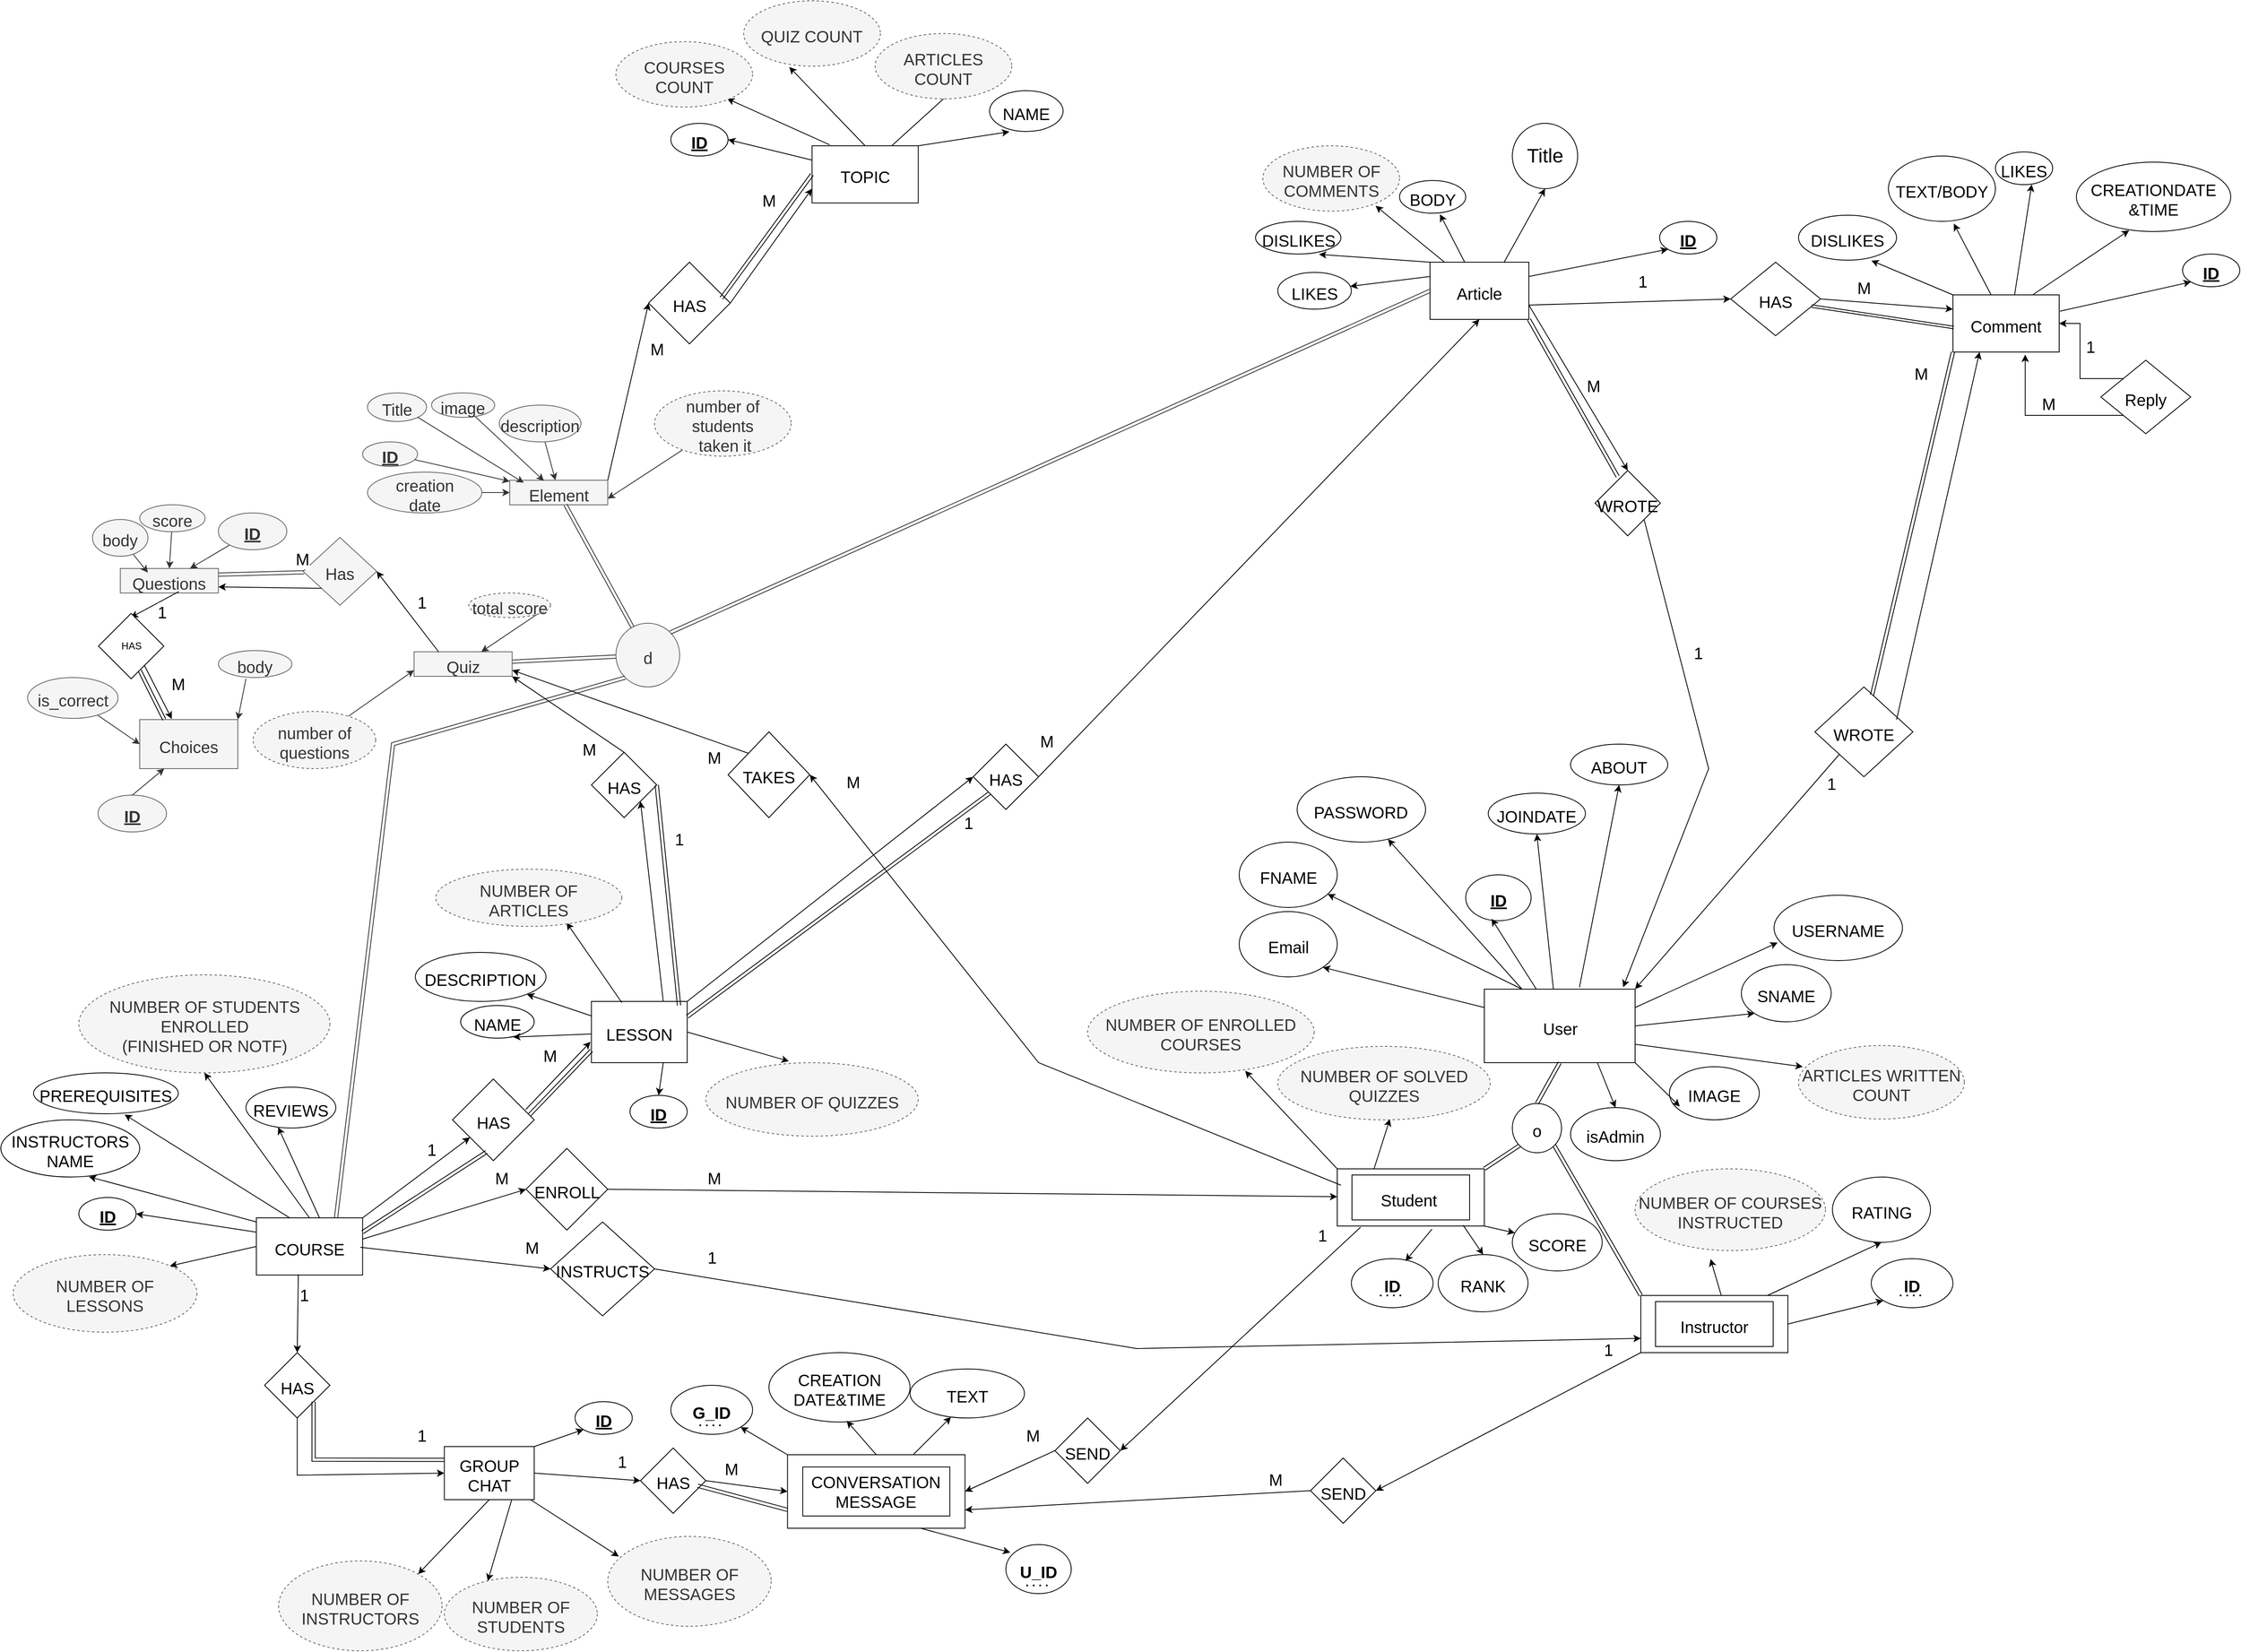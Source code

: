 <mxfile pages="3">
    <diagram id="9OhC-BwKg4bvjgm7H0x0" name="ARTICLES">
        <mxGraphModel dx="3501" dy="1965" grid="1" gridSize="10" guides="1" tooltips="1" connect="1" arrows="1" fold="1" page="1" pageScale="1" pageWidth="827" pageHeight="1169" math="0" shadow="0">
            <root>
                <mxCell id="0"/>
                <mxCell id="1" parent="0"/>
                <mxCell id="7" style="edgeStyle=none;html=1;exitX=0.75;exitY=0;exitDx=0;exitDy=0;entryX=0.5;entryY=1;entryDx=0;entryDy=0;" edge="1" parent="1" source="ai0SHzeHxv4TIJYBhMSX-1" target="VOd4HTr_Wmd-bEYNQVig-7">
                    <mxGeometry relative="1" as="geometry">
                        <mxPoint x="470" y="150" as="targetPoint"/>
                    </mxGeometry>
                </mxCell>
                <mxCell id="ai0SHzeHxv4TIJYBhMSX-1" value="&lt;font style=&quot;font-size: 20px;&quot;&gt;Article&lt;/font&gt;" style="rounded=0;whiteSpace=wrap;html=1;fontSize=20;spacingTop=5;" parent="1" vertex="1">
                    <mxGeometry x="349" y="210" width="121" height="70" as="geometry"/>
                </mxCell>
                <mxCell id="ai0SHzeHxv4TIJYBhMSX-3" value="&lt;font style=&quot;font-size: 20px;&quot;&gt;BODY&lt;/font&gt;" style="ellipse;whiteSpace=wrap;html=1;fontSize=20;spacingTop=5;" parent="1" vertex="1">
                    <mxGeometry x="311.75" y="110" width="81" height="40" as="geometry"/>
                </mxCell>
                <mxCell id="ai0SHzeHxv4TIJYBhMSX-5" value="&lt;font style=&quot;font-size: 20px;&quot;&gt;&lt;b&gt;ID&lt;/b&gt;&lt;/font&gt;" style="ellipse;whiteSpace=wrap;html=1;fontSize=20;labelBorderColor=none;fontStyle=4;spacingTop=5;" parent="1" vertex="1">
                    <mxGeometry x="630" y="160" width="70" height="40" as="geometry"/>
                </mxCell>
                <mxCell id="ai0SHzeHxv4TIJYBhMSX-7" value="" style="endArrow=classic;html=1;rounded=0;fontSize=20;entryX=0;entryY=1;entryDx=0;entryDy=0;exitX=1;exitY=0.25;exitDx=0;exitDy=0;spacingTop=5;" parent="1" source="ai0SHzeHxv4TIJYBhMSX-1" target="ai0SHzeHxv4TIJYBhMSX-5" edge="1">
                    <mxGeometry width="50" height="50" relative="1" as="geometry">
                        <mxPoint x="480" y="230" as="sourcePoint"/>
                        <mxPoint x="440" y="250" as="targetPoint"/>
                        <Array as="points"/>
                    </mxGeometry>
                </mxCell>
                <mxCell id="ai0SHzeHxv4TIJYBhMSX-11" value="" style="endArrow=classic;html=1;rounded=0;fontSize=20;fontColor=#000000;entryX=0.611;entryY=1.035;entryDx=0;entryDy=0;entryPerimeter=0;spacingTop=5;" parent="1" source="ai0SHzeHxv4TIJYBhMSX-1" target="ai0SHzeHxv4TIJYBhMSX-3" edge="1">
                    <mxGeometry width="50" height="50" relative="1" as="geometry">
                        <mxPoint x="390" y="310" as="sourcePoint"/>
                        <mxPoint x="440" y="260" as="targetPoint"/>
                    </mxGeometry>
                </mxCell>
                <mxCell id="ai0SHzeHxv4TIJYBhMSX-12" value="" style="endArrow=classic;html=1;rounded=0;fontSize=20;fontColor=#000000;exitX=0;exitY=0.25;exitDx=0;exitDy=0;spacingTop=5;" parent="1" source="ai0SHzeHxv4TIJYBhMSX-1" target="ai0SHzeHxv4TIJYBhMSX-13" edge="1">
                    <mxGeometry width="50" height="50" relative="1" as="geometry">
                        <mxPoint x="390" y="310" as="sourcePoint"/>
                        <mxPoint x="440" y="260" as="targetPoint"/>
                    </mxGeometry>
                </mxCell>
                <mxCell id="ai0SHzeHxv4TIJYBhMSX-13" value="LIKES" style="ellipse;whiteSpace=wrap;html=1;strokeWidth=1;fontSize=20;fontColor=#000000;direction=west;spacingTop=5;" parent="1" vertex="1">
                    <mxGeometry x="162.75" y="222.5" width="90" height="45" as="geometry"/>
                </mxCell>
                <mxCell id="ai0SHzeHxv4TIJYBhMSX-14" value="&lt;span style=&quot;font-size: 20px;&quot;&gt;DISLIKES&lt;/span&gt;" style="ellipse;whiteSpace=wrap;html=1;fontSize=20;spacingTop=5;" parent="1" vertex="1">
                    <mxGeometry x="135.5" y="160" width="104.5" height="40" as="geometry"/>
                </mxCell>
                <mxCell id="ai0SHzeHxv4TIJYBhMSX-16" value="" style="endArrow=classic;html=1;rounded=0;fontSize=20;fontColor=#000000;entryX=1;entryY=1;entryDx=0;entryDy=0;spacingTop=5;" parent="1" source="ai0SHzeHxv4TIJYBhMSX-1" edge="1">
                    <mxGeometry width="50" height="50" relative="1" as="geometry">
                        <mxPoint x="390" y="310" as="sourcePoint"/>
                        <mxPoint x="282.434" y="140.961" as="targetPoint"/>
                    </mxGeometry>
                </mxCell>
                <mxCell id="ai0SHzeHxv4TIJYBhMSX-17" value="" style="endArrow=classic;html=1;rounded=0;fontSize=20;fontColor=#000000;entryX=0.743;entryY=1.01;entryDx=0;entryDy=0;entryPerimeter=0;exitX=0;exitY=0;exitDx=0;exitDy=0;spacingTop=5;" parent="1" source="ai0SHzeHxv4TIJYBhMSX-1" target="ai0SHzeHxv4TIJYBhMSX-14" edge="1">
                    <mxGeometry width="50" height="50" relative="1" as="geometry">
                        <mxPoint x="390" y="310" as="sourcePoint"/>
                        <mxPoint x="440" y="260" as="targetPoint"/>
                    </mxGeometry>
                </mxCell>
                <mxCell id="ai0SHzeHxv4TIJYBhMSX-18" value="&lt;font style=&quot;font-size: 20px;&quot;&gt;Comment&lt;/font&gt;" style="rounded=0;whiteSpace=wrap;html=1;fontSize=20;spacingTop=5;" parent="1" vertex="1">
                    <mxGeometry x="989" y="250" width="130" height="70" as="geometry"/>
                </mxCell>
                <mxCell id="ai0SHzeHxv4TIJYBhMSX-19" value="&lt;span style=&quot;font-size: 20px;&quot;&gt;LIKES&lt;/span&gt;" style="ellipse;whiteSpace=wrap;html=1;fontSize=20;spacingTop=5;" parent="1" vertex="1">
                    <mxGeometry x="1041" y="75" width="70" height="40" as="geometry"/>
                </mxCell>
                <mxCell id="ai0SHzeHxv4TIJYBhMSX-20" value="&lt;font style=&quot;font-size: 20px;&quot;&gt;TEXT/BODY&lt;/font&gt;" style="ellipse;whiteSpace=wrap;html=1;fontSize=20;spacingTop=5;" parent="1" vertex="1">
                    <mxGeometry x="910" y="80" width="131" height="80" as="geometry"/>
                </mxCell>
                <mxCell id="ai0SHzeHxv4TIJYBhMSX-21" value="&lt;font style=&quot;font-size: 20px;&quot;&gt;&lt;b&gt;ID&lt;/b&gt;&lt;/font&gt;" style="ellipse;whiteSpace=wrap;html=1;fontSize=20;labelBorderColor=none;fontStyle=4;spacingTop=5;" parent="1" vertex="1">
                    <mxGeometry x="1270" y="200" width="70" height="40" as="geometry"/>
                </mxCell>
                <mxCell id="ai0SHzeHxv4TIJYBhMSX-22" value="" style="endArrow=classic;html=1;rounded=0;fontSize=20;entryX=0;entryY=1;entryDx=0;entryDy=0;spacingTop=5;" parent="1" target="ai0SHzeHxv4TIJYBhMSX-21" edge="1">
                    <mxGeometry width="50" height="50" relative="1" as="geometry">
                        <mxPoint x="1120" y="270" as="sourcePoint"/>
                        <mxPoint x="1080" y="290" as="targetPoint"/>
                        <Array as="points"/>
                    </mxGeometry>
                </mxCell>
                <mxCell id="ai0SHzeHxv4TIJYBhMSX-23" value="" style="endArrow=classic;html=1;rounded=0;fontSize=20;entryX=0.634;entryY=0.995;entryDx=0;entryDy=0;entryPerimeter=0;exitX=0.58;exitY=0.003;exitDx=0;exitDy=0;exitPerimeter=0;spacingTop=5;" parent="1" source="ai0SHzeHxv4TIJYBhMSX-18" target="ai0SHzeHxv4TIJYBhMSX-19" edge="1">
                    <mxGeometry width="50" height="50" relative="1" as="geometry">
                        <mxPoint x="1160" y="310" as="sourcePoint"/>
                        <mxPoint x="1300.251" y="254.142" as="targetPoint"/>
                        <Array as="points"/>
                    </mxGeometry>
                </mxCell>
                <mxCell id="ai0SHzeHxv4TIJYBhMSX-24" value="" style="endArrow=classic;html=1;rounded=0;fontSize=20;fontColor=#000000;entryX=0.611;entryY=1.035;entryDx=0;entryDy=0;entryPerimeter=0;spacingTop=5;" parent="1" source="ai0SHzeHxv4TIJYBhMSX-18" target="ai0SHzeHxv4TIJYBhMSX-20" edge="1">
                    <mxGeometry width="50" height="50" relative="1" as="geometry">
                        <mxPoint x="1030" y="350" as="sourcePoint"/>
                        <mxPoint x="1080" y="300" as="targetPoint"/>
                    </mxGeometry>
                </mxCell>
                <mxCell id="ai0SHzeHxv4TIJYBhMSX-25" value="&lt;span style=&quot;font-size: 20px;&quot;&gt;DISLIKES&lt;/span&gt;" style="ellipse;whiteSpace=wrap;html=1;fontSize=20;spacingTop=5;" parent="1" vertex="1">
                    <mxGeometry x="800" y="152.5" width="120" height="55" as="geometry"/>
                </mxCell>
                <mxCell id="ai0SHzeHxv4TIJYBhMSX-26" value="" style="endArrow=classic;html=1;rounded=0;fontSize=20;fontColor=#000000;entryX=0.743;entryY=1.01;entryDx=0;entryDy=0;entryPerimeter=0;exitX=0;exitY=0;exitDx=0;exitDy=0;spacingTop=5;" parent="1" source="ai0SHzeHxv4TIJYBhMSX-18" target="ai0SHzeHxv4TIJYBhMSX-25" edge="1">
                    <mxGeometry width="50" height="50" relative="1" as="geometry">
                        <mxPoint x="1030" y="350" as="sourcePoint"/>
                        <mxPoint x="1080" y="300" as="targetPoint"/>
                    </mxGeometry>
                </mxCell>
                <mxCell id="ai0SHzeHxv4TIJYBhMSX-27" value="&lt;span style=&quot;font-size: 20px;&quot;&gt;CREATIONDATE&lt;br style=&quot;font-size: 20px;&quot;&gt;&amp;amp;TIME&lt;/span&gt;" style="ellipse;whiteSpace=wrap;html=1;fontSize=20;spacingTop=5;" parent="1" vertex="1">
                    <mxGeometry x="1140" y="87.5" width="189" height="85" as="geometry"/>
                </mxCell>
                <mxCell id="ai0SHzeHxv4TIJYBhMSX-28" value="" style="endArrow=classic;html=1;rounded=0;fontSize=20;fontColor=#000000;exitX=0.75;exitY=0;exitDx=0;exitDy=0;entryX=0.342;entryY=0.982;entryDx=0;entryDy=0;entryPerimeter=0;spacingTop=5;" parent="1" source="ai0SHzeHxv4TIJYBhMSX-18" target="ai0SHzeHxv4TIJYBhMSX-27" edge="1">
                    <mxGeometry width="50" height="50" relative="1" as="geometry">
                        <mxPoint x="1010" y="210" as="sourcePoint"/>
                        <mxPoint x="1130" y="130" as="targetPoint"/>
                    </mxGeometry>
                </mxCell>
                <mxCell id="ai0SHzeHxv4TIJYBhMSX-29" value="HAS" style="rhombus;whiteSpace=wrap;html=1;labelBorderColor=none;strokeWidth=1;fontSize=20;fontColor=#000000;spacingTop=5;" parent="1" vertex="1">
                    <mxGeometry x="717" y="210" width="110" height="90" as="geometry"/>
                </mxCell>
                <mxCell id="ai0SHzeHxv4TIJYBhMSX-30" value="" style="endArrow=classic;html=1;rounded=0;fontSize=20;fontColor=#000000;exitX=1;exitY=0.75;exitDx=0;exitDy=0;entryX=0;entryY=0.5;entryDx=0;entryDy=0;spacingTop=5;" parent="1" source="ai0SHzeHxv4TIJYBhMSX-1" target="ai0SHzeHxv4TIJYBhMSX-29" edge="1">
                    <mxGeometry relative="1" as="geometry">
                        <mxPoint x="530" y="270" as="sourcePoint"/>
                        <mxPoint x="720" y="280" as="targetPoint"/>
                    </mxGeometry>
                </mxCell>
                <mxCell id="ai0SHzeHxv4TIJYBhMSX-31" value="&lt;font style=&quot;font-size: 20px;&quot;&gt;1&lt;/font&gt;" style="edgeLabel;resizable=0;html=1;align=left;verticalAlign=bottom;labelBorderColor=none;strokeWidth=1;fontSize=20;fontColor=#000000;spacingTop=5;" parent="ai0SHzeHxv4TIJYBhMSX-30" connectable="0" vertex="1">
                    <mxGeometry x="-1" relative="1" as="geometry">
                        <mxPoint x="200" y="440" as="offset"/>
                    </mxGeometry>
                </mxCell>
                <mxCell id="ai0SHzeHxv4TIJYBhMSX-34" value="&lt;font style=&quot;font-size: 20px;&quot;&gt;TOPIC&lt;/font&gt;" style="rounded=0;whiteSpace=wrap;html=1;fontSize=20;spacingTop=5;" parent="1" vertex="1">
                    <mxGeometry x="-407.25" y="67.5" width="130" height="70" as="geometry"/>
                </mxCell>
                <mxCell id="ai0SHzeHxv4TIJYBhMSX-35" value="&lt;span style=&quot;font-size: 20px;&quot;&gt;NAME&lt;/span&gt;" style="ellipse;whiteSpace=wrap;html=1;fontSize=20;strokeWidth=1;spacingTop=5;" parent="1" vertex="1">
                    <mxGeometry x="-190" width="90" height="50" as="geometry"/>
                </mxCell>
                <mxCell id="ai0SHzeHxv4TIJYBhMSX-38" value="" style="endArrow=classic;html=1;rounded=0;fontSize=20;entryX=0.269;entryY=1.005;entryDx=0;entryDy=0;entryPerimeter=0;exitX=1;exitY=0;exitDx=0;exitDy=0;spacingTop=5;" parent="1" source="ai0SHzeHxv4TIJYBhMSX-34" target="ai0SHzeHxv4TIJYBhMSX-35" edge="1">
                    <mxGeometry width="50" height="50" relative="1" as="geometry">
                        <mxPoint x="470" y="645" as="sourcePoint"/>
                        <mxPoint x="610.251" y="589.142" as="targetPoint"/>
                        <Array as="points"/>
                    </mxGeometry>
                </mxCell>
                <mxCell id="ai0SHzeHxv4TIJYBhMSX-39" value="" style="endArrow=classic;html=1;rounded=0;fontSize=20;entryX=0.5;entryY=1;entryDx=0;entryDy=0;exitX=0.75;exitY=0;exitDx=0;exitDy=0;spacingTop=5;startArrow=none;" parent="1" source="7KEYoBdDUhwDYbcb4nqn-31" edge="1">
                    <mxGeometry width="50" height="50" relative="1" as="geometry">
                        <mxPoint x="480" y="655" as="sourcePoint"/>
                        <mxPoint x="-287.25" as="targetPoint"/>
                        <Array as="points"/>
                    </mxGeometry>
                </mxCell>
                <mxCell id="ai0SHzeHxv4TIJYBhMSX-40" value="" style="endArrow=classic;html=1;rounded=0;fontSize=20;entryX=0.634;entryY=0.995;entryDx=0;entryDy=0;entryPerimeter=0;exitX=0.166;exitY=-0.017;exitDx=0;exitDy=0;exitPerimeter=0;spacingTop=5;" parent="1" source="ai0SHzeHxv4TIJYBhMSX-34" edge="1">
                    <mxGeometry width="50" height="50" relative="1" as="geometry">
                        <mxPoint x="180" y="560" as="sourcePoint"/>
                        <mxPoint x="-511.213" y="9.75" as="targetPoint"/>
                        <Array as="points"/>
                    </mxGeometry>
                </mxCell>
                <mxCell id="ai0SHzeHxv4TIJYBhMSX-42" value="" style="endArrow=classic;html=1;rounded=0;fontSize=20;fontColor=#000000;entryX=0.629;entryY=1.02;entryDx=0;entryDy=0;entryPerimeter=0;exitX=0.5;exitY=0;exitDx=0;exitDy=0;spacingTop=5;" parent="1" source="ai0SHzeHxv4TIJYBhMSX-34" edge="1">
                    <mxGeometry width="50" height="50" relative="1" as="geometry">
                        <mxPoint x="210" y="560" as="sourcePoint"/>
                        <mxPoint x="-435.149" y="-29" as="targetPoint"/>
                    </mxGeometry>
                </mxCell>
                <mxCell id="ai0SHzeHxv4TIJYBhMSX-43" value="" style="shape=link;html=1;rounded=0;fontSize=20;fontColor=#000000;width=-3;exitX=0.9;exitY=0.597;exitDx=0;exitDy=0;exitPerimeter=0;spacingTop=5;" parent="1" source="ai0SHzeHxv4TIJYBhMSX-29" edge="1">
                    <mxGeometry width="100" relative="1" as="geometry">
                        <mxPoint x="820" y="290" as="sourcePoint"/>
                        <mxPoint x="990" y="290" as="targetPoint"/>
                    </mxGeometry>
                </mxCell>
                <mxCell id="ai0SHzeHxv4TIJYBhMSX-47" value="&lt;font style=&quot;font-size: 20px;&quot;&gt;&lt;b&gt;ID&lt;/b&gt;&lt;/font&gt;" style="ellipse;whiteSpace=wrap;html=1;fontSize=20;labelBorderColor=none;fontStyle=4;spacingTop=5;" parent="1" vertex="1">
                    <mxGeometry x="-580" y="40" width="70" height="40" as="geometry"/>
                </mxCell>
                <mxCell id="ai0SHzeHxv4TIJYBhMSX-48" value="" style="endArrow=classic;html=1;rounded=0;fontSize=20;entryX=1;entryY=0.5;entryDx=0;entryDy=0;exitX=0;exitY=0.25;exitDx=0;exitDy=0;spacingTop=5;" parent="1" source="ai0SHzeHxv4TIJYBhMSX-34" target="ai0SHzeHxv4TIJYBhMSX-47" edge="1">
                    <mxGeometry width="50" height="50" relative="1" as="geometry">
                        <mxPoint x="201.58" y="573.81" as="sourcePoint"/>
                        <mxPoint x="98.126" y="519.75" as="targetPoint"/>
                        <Array as="points"/>
                    </mxGeometry>
                </mxCell>
                <mxCell id="ai0SHzeHxv4TIJYBhMSX-60" value="WROTE" style="rhombus;whiteSpace=wrap;html=1;labelBorderColor=none;strokeWidth=1;fontSize=20;fontColor=#000000;spacingTop=5;" parent="1" vertex="1">
                    <mxGeometry x="551" y="465" width="80" height="80" as="geometry"/>
                </mxCell>
                <mxCell id="ai0SHzeHxv4TIJYBhMSX-61" value="" style="endArrow=classic;html=1;rounded=0;fontSize=20;fontColor=#000000;exitX=1;exitY=1;exitDx=0;exitDy=0;entryX=0.921;entryY=-0.026;entryDx=0;entryDy=0;entryPerimeter=0;spacingTop=5;" parent="1" source="ai0SHzeHxv4TIJYBhMSX-60" target="QrFg2tWfDE9KrWE67Pq0-17" edge="1">
                    <mxGeometry relative="1" as="geometry">
                        <mxPoint x="700" y="580" as="sourcePoint"/>
                        <mxPoint x="640" y="1090" as="targetPoint"/>
                        <Array as="points">
                            <mxPoint x="690" y="830"/>
                        </Array>
                    </mxGeometry>
                </mxCell>
                <mxCell id="ai0SHzeHxv4TIJYBhMSX-62" value="M" style="edgeLabel;resizable=0;html=1;align=left;verticalAlign=bottom;labelBorderColor=none;strokeWidth=1;fontSize=20;fontColor=#000000;spacingTop=5;" parent="ai0SHzeHxv4TIJYBhMSX-61" connectable="0" vertex="1">
                    <mxGeometry x="-1" relative="1" as="geometry">
                        <mxPoint x="-72" y="-150" as="offset"/>
                    </mxGeometry>
                </mxCell>
                <mxCell id="ai0SHzeHxv4TIJYBhMSX-66" value="" style="endArrow=classic;html=1;rounded=0;fontSize=20;fontColor=#000000;exitX=1;exitY=0.75;exitDx=0;exitDy=0;entryX=0.5;entryY=0;entryDx=0;entryDy=0;spacingTop=5;" parent="1" source="ai0SHzeHxv4TIJYBhMSX-1" target="ai0SHzeHxv4TIJYBhMSX-60" edge="1">
                    <mxGeometry relative="1" as="geometry">
                        <mxPoint x="180.92" y="275.0" as="sourcePoint"/>
                        <mxPoint x="580" y="420" as="targetPoint"/>
                    </mxGeometry>
                </mxCell>
                <mxCell id="ai0SHzeHxv4TIJYBhMSX-67" value="M" style="edgeLabel;resizable=0;html=1;align=left;verticalAlign=bottom;labelBorderColor=none;strokeWidth=1;fontSize=20;fontColor=#000000;spacingTop=5;" parent="ai0SHzeHxv4TIJYBhMSX-66" connectable="0" vertex="1">
                    <mxGeometry x="-1" relative="1" as="geometry">
                        <mxPoint x="400" y="-7" as="offset"/>
                    </mxGeometry>
                </mxCell>
                <mxCell id="ai0SHzeHxv4TIJYBhMSX-69" value="" style="shape=link;html=1;rounded=0;fontSize=20;fontColor=#000000;entryX=1;entryY=1;entryDx=0;entryDy=0;exitX=0.346;exitY=0.092;exitDx=0;exitDy=0;exitPerimeter=0;spacingTop=5;" parent="1" source="ai0SHzeHxv4TIJYBhMSX-60" target="ai0SHzeHxv4TIJYBhMSX-1" edge="1">
                    <mxGeometry width="100" relative="1" as="geometry">
                        <mxPoint x="560" y="450" as="sourcePoint"/>
                        <mxPoint x="350" y="250" as="targetPoint"/>
                        <Array as="points"/>
                    </mxGeometry>
                </mxCell>
                <mxCell id="ai0SHzeHxv4TIJYBhMSX-70" value="WROTE" style="rhombus;whiteSpace=wrap;html=1;fontSize=20;spacingTop=5;" parent="1" vertex="1">
                    <mxGeometry x="820" y="730" width="120" height="110" as="geometry"/>
                </mxCell>
                <mxCell id="ai0SHzeHxv4TIJYBhMSX-73" value="" style="endArrow=classic;html=1;rounded=0;fontSize=20;entryX=0.25;entryY=1;entryDx=0;entryDy=0;spacingTop=5;" parent="1" target="ai0SHzeHxv4TIJYBhMSX-18" edge="1">
                    <mxGeometry relative="1" as="geometry">
                        <mxPoint x="920" y="770" as="sourcePoint"/>
                        <mxPoint x="610" y="460" as="targetPoint"/>
                        <Array as="points"/>
                    </mxGeometry>
                </mxCell>
                <mxCell id="ziLQ1rIufPZ3FsMWPAjy-3" value="" style="endArrow=classic;html=1;rounded=0;fontSize=20;fontColor=#000000;entryX=0;entryY=0.25;entryDx=0;entryDy=0;exitX=1;exitY=0.5;exitDx=0;exitDy=0;spacingTop=5;" parent="1" source="ai0SHzeHxv4TIJYBhMSX-29" target="ai0SHzeHxv4TIJYBhMSX-18" edge="1">
                    <mxGeometry relative="1" as="geometry">
                        <mxPoint x="820" y="255" as="sourcePoint"/>
                        <mxPoint x="827.998" y="373.898" as="targetPoint"/>
                    </mxGeometry>
                </mxCell>
                <mxCell id="ziLQ1rIufPZ3FsMWPAjy-4" value="M" style="edgeLabel;resizable=0;html=1;align=left;verticalAlign=bottom;labelBorderColor=none;strokeWidth=1;fontSize=20;fontColor=#000000;spacingTop=5;" parent="ziLQ1rIufPZ3FsMWPAjy-3" connectable="0" vertex="1">
                    <mxGeometry x="-1" relative="1" as="geometry">
                        <mxPoint x="113" y="105" as="offset"/>
                    </mxGeometry>
                </mxCell>
                <mxCell id="hn6OlsQUiJfRNKJxrBuW-2" style="edgeStyle=orthogonalEdgeStyle;rounded=0;orthogonalLoop=1;jettySize=auto;html=1;exitX=0;exitY=1;exitDx=0;exitDy=0;entryX=0.68;entryY=1.045;entryDx=0;entryDy=0;entryPerimeter=0;fontSize=20;spacingTop=5;" parent="1" source="hn6OlsQUiJfRNKJxrBuW-1" target="ai0SHzeHxv4TIJYBhMSX-18" edge="1">
                    <mxGeometry relative="1" as="geometry"/>
                </mxCell>
                <mxCell id="hn6OlsQUiJfRNKJxrBuW-3" style="edgeStyle=orthogonalEdgeStyle;rounded=0;orthogonalLoop=1;jettySize=auto;html=1;exitX=1;exitY=0;exitDx=0;exitDy=0;entryX=1;entryY=0.5;entryDx=0;entryDy=0;fontSize=20;spacingTop=5;" parent="1" source="hn6OlsQUiJfRNKJxrBuW-1" target="ai0SHzeHxv4TIJYBhMSX-18" edge="1">
                    <mxGeometry relative="1" as="geometry">
                        <mxPoint x="1230" y="290" as="targetPoint"/>
                    </mxGeometry>
                </mxCell>
                <mxCell id="hn6OlsQUiJfRNKJxrBuW-1" value="Reply" style="rhombus;whiteSpace=wrap;html=1;labelBorderColor=none;strokeWidth=1;fontSize=20;fontColor=#000000;spacingTop=5;" parent="1" vertex="1">
                    <mxGeometry x="1170" y="330" width="110" height="90" as="geometry"/>
                </mxCell>
                <mxCell id="QrFg2tWfDE9KrWE67Pq0-1" style="edgeStyle=none;html=1;exitX=0.75;exitY=1;exitDx=0;exitDy=0;entryX=0.5;entryY=0;entryDx=0;entryDy=0;fontSize=20;spacingTop=5;" parent="1" source="QrFg2tWfDE9KrWE67Pq0-17" target="QrFg2tWfDE9KrWE67Pq0-9" edge="1">
                    <mxGeometry relative="1" as="geometry"/>
                </mxCell>
                <mxCell id="QrFg2tWfDE9KrWE67Pq0-2" style="edgeStyle=none;html=1;exitX=0;exitY=0.25;exitDx=0;exitDy=0;entryX=1;entryY=1;entryDx=0;entryDy=0;fontSize=20;spacingTop=5;" parent="1" source="QrFg2tWfDE9KrWE67Pq0-17" target="QrFg2tWfDE9KrWE67Pq0-13" edge="1">
                    <mxGeometry relative="1" as="geometry"/>
                </mxCell>
                <mxCell id="QrFg2tWfDE9KrWE67Pq0-3" value="&lt;font style=&quot;font-size: 20px;&quot;&gt;FNAME&lt;br style=&quot;font-size: 20px;&quot;&gt;&lt;/font&gt;" style="ellipse;whiteSpace=wrap;html=1;fontSize=20;spacingTop=5;" parent="1" vertex="1">
                    <mxGeometry x="115.5" y="920" width="120" height="80" as="geometry"/>
                </mxCell>
                <mxCell id="QrFg2tWfDE9KrWE67Pq0-4" value="&lt;font style=&quot;font-size: 20px;&quot;&gt;&lt;b style=&quot;font-size: 20px;&quot;&gt;&lt;u style=&quot;font-size: 20px;&quot;&gt;ID&lt;/u&gt;&lt;/b&gt;&lt;/font&gt;" style="ellipse;whiteSpace=wrap;html=1;fontSize=20;spacingTop=5;" parent="1" vertex="1">
                    <mxGeometry x="392.75" y="960" width="80" height="56.25" as="geometry"/>
                </mxCell>
                <mxCell id="QrFg2tWfDE9KrWE67Pq0-5" value="" style="endArrow=classic;html=1;rounded=0;fontSize=20;exitX=0.25;exitY=0;exitDx=0;exitDy=0;spacingTop=5;" parent="1" source="QrFg2tWfDE9KrWE67Pq0-17" target="QrFg2tWfDE9KrWE67Pq0-3" edge="1">
                    <mxGeometry width="50" height="50" relative="1" as="geometry">
                        <mxPoint x="442.75" y="1090" as="sourcePoint"/>
                        <mxPoint x="552.75" y="1090" as="targetPoint"/>
                    </mxGeometry>
                </mxCell>
                <mxCell id="QrFg2tWfDE9KrWE67Pq0-6" value="" style="endArrow=classic;html=1;rounded=0;fontSize=20;entryX=0.395;entryY=0.957;entryDx=0;entryDy=0;startArrow=none;entryPerimeter=0;spacingTop=5;" parent="1" source="QrFg2tWfDE9KrWE67Pq0-17" target="QrFg2tWfDE9KrWE67Pq0-4" edge="1">
                    <mxGeometry width="50" height="50" relative="1" as="geometry">
                        <mxPoint x="452.75" y="1100" as="sourcePoint"/>
                        <mxPoint x="422.878" y="1064.592" as="targetPoint"/>
                    </mxGeometry>
                </mxCell>
                <mxCell id="QrFg2tWfDE9KrWE67Pq0-7" value="&lt;span style=&quot;font-size: 20px;&quot;&gt;Student&amp;nbsp;&lt;br style=&quot;font-size: 20px;&quot;&gt;&lt;/span&gt;" style="rounded=0;whiteSpace=wrap;html=1;fontSize=20;spacingTop=5;" parent="1" vertex="1">
                    <mxGeometry x="235.5" y="1320" width="180" height="70" as="geometry"/>
                </mxCell>
                <mxCell id="QrFg2tWfDE9KrWE67Pq0-8" value="&lt;span style=&quot;font-size: 20px;&quot;&gt;Instructor&amp;nbsp;&lt;/span&gt;&lt;span style=&quot;font-size: 20px;&quot;&gt;&lt;br style=&quot;font-size: 20px;&quot;&gt;&lt;/span&gt;" style="rounded=0;whiteSpace=wrap;html=1;fontSize=20;spacingTop=5;" parent="1" vertex="1">
                    <mxGeometry x="607" y="1475" width="180" height="70" as="geometry"/>
                </mxCell>
                <mxCell id="QrFg2tWfDE9KrWE67Pq0-9" value="&lt;font style=&quot;font-size: 20px;&quot;&gt;isAdmin&lt;/font&gt;" style="ellipse;whiteSpace=wrap;html=1;fontSize=20;spacingTop=5;" parent="1" vertex="1">
                    <mxGeometry x="521" y="1245" width="110" height="65" as="geometry"/>
                </mxCell>
                <mxCell id="QrFg2tWfDE9KrWE67Pq0-10" value="&lt;font style=&quot;font-size: 20px;&quot;&gt;RATING&lt;/font&gt;" style="ellipse;whiteSpace=wrap;html=1;fontSize=20;spacingTop=5;" parent="1" vertex="1">
                    <mxGeometry x="841.5" y="1330" width="120" height="80" as="geometry"/>
                </mxCell>
                <mxCell id="QrFg2tWfDE9KrWE67Pq0-12" value="&lt;font style=&quot;font-size: 20px;&quot;&gt;SCORE&lt;/font&gt;" style="ellipse;whiteSpace=wrap;html=1;fontSize=20;spacingTop=5;" parent="1" vertex="1">
                    <mxGeometry x="449.75" y="1375" width="110" height="70" as="geometry"/>
                </mxCell>
                <mxCell id="QrFg2tWfDE9KrWE67Pq0-13" value="&lt;font style=&quot;font-size: 20px;&quot;&gt;Email&lt;/font&gt;" style="ellipse;whiteSpace=wrap;html=1;fontSize=20;spacingTop=5;" parent="1" vertex="1">
                    <mxGeometry x="115.5" y="1005" width="120" height="80" as="geometry"/>
                </mxCell>
                <mxCell id="QrFg2tWfDE9KrWE67Pq0-14" value="&lt;font style=&quot;font-size: 20px&quot;&gt;o&lt;/font&gt;" style="ellipse;whiteSpace=wrap;html=1;aspect=fixed;fontSize=20;spacingTop=5;" parent="1" vertex="1">
                    <mxGeometry x="449.75" y="1240" width="60.25" height="60.25" as="geometry"/>
                </mxCell>
                <mxCell id="QrFg2tWfDE9KrWE67Pq0-15" value="&lt;span style=&quot;font-size: 20px&quot;&gt;&lt;span style=&quot;font-size: 20px&quot;&gt;&lt;b style=&quot;font-size: 20px&quot;&gt;ID&lt;/b&gt;&lt;/span&gt;&lt;/span&gt;" style="ellipse;whiteSpace=wrap;html=1;fontSize=20;spacingTop=5;" parent="1" vertex="1">
                    <mxGeometry x="252.75" y="1430" width="100" height="60" as="geometry"/>
                </mxCell>
                <mxCell id="QrFg2tWfDE9KrWE67Pq0-16" value="" style="endArrow=classic;html=1;rounded=0;fontSize=20;entryX=0.662;entryY=0.047;entryDx=0;entryDy=0;entryPerimeter=0;exitX=0.644;exitY=1.055;exitDx=0;exitDy=0;exitPerimeter=0;spacingTop=5;" parent="1" source="QrFg2tWfDE9KrWE67Pq0-7" target="QrFg2tWfDE9KrWE67Pq0-15" edge="1">
                    <mxGeometry width="50" height="50" relative="1" as="geometry">
                        <mxPoint x="232.75" y="1330" as="sourcePoint"/>
                        <mxPoint x="26.99" y="1249.92" as="targetPoint"/>
                    </mxGeometry>
                </mxCell>
                <mxCell id="QrFg2tWfDE9KrWE67Pq0-17" value="&lt;span style=&quot;font-size: 20px;&quot;&gt;User&lt;/span&gt;" style="rounded=0;whiteSpace=wrap;html=1;fontSize=20;spacingTop=5;" parent="1" vertex="1">
                    <mxGeometry x="415.5" y="1100" width="184.5" height="90" as="geometry"/>
                </mxCell>
                <mxCell id="QrFg2tWfDE9KrWE67Pq0-18" value="&lt;font style=&quot;font-size: 20px;&quot;&gt;SNAME&lt;br style=&quot;font-size: 20px;&quot;&gt;&lt;/font&gt;" style="ellipse;whiteSpace=wrap;html=1;fontSize=20;spacingTop=5;" parent="1" vertex="1">
                    <mxGeometry x="730" y="1070" width="110" height="70" as="geometry"/>
                </mxCell>
                <mxCell id="QrFg2tWfDE9KrWE67Pq0-19" value="&lt;font style=&quot;font-size: 20px;&quot;&gt;PASSWORD&lt;/font&gt;" style="ellipse;whiteSpace=wrap;html=1;fontSize=20;spacingTop=5;" parent="1" vertex="1">
                    <mxGeometry x="186.38" y="840" width="157.25" height="80" as="geometry"/>
                </mxCell>
                <mxCell id="QrFg2tWfDE9KrWE67Pq0-20" value="" style="endArrow=classic;html=1;rounded=0;fontSize=20;exitX=1;exitY=0.25;exitDx=0;exitDy=0;entryX=0.028;entryY=0.725;entryDx=0;entryDy=0;entryPerimeter=0;spacingTop=5;" parent="1" source="QrFg2tWfDE9KrWE67Pq0-17" target="QrFg2tWfDE9KrWE67Pq0-130" edge="1">
                    <mxGeometry width="50" height="50" relative="1" as="geometry">
                        <mxPoint x="458" y="1110" as="sourcePoint"/>
                        <mxPoint x="520.041" y="931.04" as="targetPoint"/>
                    </mxGeometry>
                </mxCell>
                <mxCell id="QrFg2tWfDE9KrWE67Pq0-21" value="" style="endArrow=classic;html=1;rounded=0;fontSize=20;exitX=0.25;exitY=0;exitDx=0;exitDy=0;spacingTop=5;" parent="1" source="QrFg2tWfDE9KrWE67Pq0-17" target="QrFg2tWfDE9KrWE67Pq0-19" edge="1">
                    <mxGeometry width="50" height="50" relative="1" as="geometry">
                        <mxPoint x="503.89" y="1107.205" as="sourcePoint"/>
                        <mxPoint x="533.041" y="951.04" as="targetPoint"/>
                    </mxGeometry>
                </mxCell>
                <mxCell id="QrFg2tWfDE9KrWE67Pq0-22" value="&lt;font style=&quot;font-size: 20px;&quot;&gt;IMAGE&lt;/font&gt;" style="ellipse;whiteSpace=wrap;html=1;fontSize=20;spacingTop=5;" parent="1" vertex="1">
                    <mxGeometry x="642" y="1195" width="110" height="65" as="geometry"/>
                </mxCell>
                <mxCell id="QrFg2tWfDE9KrWE67Pq0-24" value="" style="endArrow=classic;html=1;rounded=0;fontSize=20;entryX=0.116;entryY=0.748;entryDx=0;entryDy=0;startArrow=none;exitX=1;exitY=1;exitDx=0;exitDy=0;entryPerimeter=0;spacingTop=5;" parent="1" source="QrFg2tWfDE9KrWE67Pq0-17" target="QrFg2tWfDE9KrWE67Pq0-22" edge="1">
                    <mxGeometry width="50" height="50" relative="1" as="geometry">
                        <mxPoint x="477.323" y="1110" as="sourcePoint"/>
                        <mxPoint x="443.925" y="1027.625" as="targetPoint"/>
                    </mxGeometry>
                </mxCell>
                <mxCell id="QrFg2tWfDE9KrWE67Pq0-26" value="&lt;span style=&quot;font-size: 20px;&quot;&gt;RANK&lt;/span&gt;" style="ellipse;whiteSpace=wrap;html=1;fontSize=20;spacingTop=5;" parent="1" vertex="1">
                    <mxGeometry x="359" y="1425" width="110" height="70" as="geometry"/>
                </mxCell>
                <mxCell id="QrFg2tWfDE9KrWE67Pq0-27" value="" style="endArrow=classic;html=1;rounded=0;fontSize=20;exitX=1;exitY=1;exitDx=0;exitDy=0;spacingTop=5;" parent="1" source="QrFg2tWfDE9KrWE67Pq0-7" target="QrFg2tWfDE9KrWE67Pq0-12" edge="1">
                    <mxGeometry width="50" height="50" relative="1" as="geometry">
                        <mxPoint x="222.75" y="1365" as="sourcePoint"/>
                        <mxPoint x="173.71" y="1309.52" as="targetPoint"/>
                    </mxGeometry>
                </mxCell>
                <mxCell id="QrFg2tWfDE9KrWE67Pq0-28" value="" style="endArrow=classic;html=1;rounded=0;fontSize=20;entryX=0.5;entryY=0;entryDx=0;entryDy=0;exitX=0.856;exitY=0.985;exitDx=0;exitDy=0;exitPerimeter=0;spacingTop=5;" parent="1" source="QrFg2tWfDE9KrWE67Pq0-7" target="QrFg2tWfDE9KrWE67Pq0-26" edge="1">
                    <mxGeometry width="50" height="50" relative="1" as="geometry">
                        <mxPoint x="232.75" y="1365" as="sourcePoint"/>
                        <mxPoint x="173.71" y="1309.52" as="targetPoint"/>
                    </mxGeometry>
                </mxCell>
                <mxCell id="QrFg2tWfDE9KrWE67Pq0-29" value="" style="endArrow=classic;html=1;rounded=0;fontSize=20;entryX=0.5;entryY=1;entryDx=0;entryDy=0;exitX=0;exitY=0;exitDx=0;exitDy=0;spacingTop=5;" parent="1" source="QrFg2tWfDE9KrWE67Pq0-7" edge="1">
                    <mxGeometry width="50" height="50" relative="1" as="geometry">
                        <mxPoint x="232.75" y="1347.5" as="sourcePoint"/>
                        <mxPoint x="122.75" y="1200" as="targetPoint"/>
                    </mxGeometry>
                </mxCell>
                <mxCell id="QrFg2tWfDE9KrWE67Pq0-31" value="" style="endArrow=classic;html=1;rounded=0;fontSize=20;entryX=0.444;entryY=1;entryDx=0;entryDy=0;exitX=0.25;exitY=0;exitDx=0;exitDy=0;entryPerimeter=0;spacingTop=5;" parent="1" source="QrFg2tWfDE9KrWE67Pq0-7" edge="1">
                    <mxGeometry width="50" height="50" relative="1" as="geometry">
                        <mxPoint x="232.75" y="1330" as="sourcePoint"/>
                        <mxPoint x="299.92" y="1259.0" as="targetPoint"/>
                    </mxGeometry>
                </mxCell>
                <mxCell id="QrFg2tWfDE9KrWE67Pq0-32" value="" style="endArrow=classic;html=1;rounded=0;fontSize=20;entryX=0.5;entryY=1;entryDx=0;entryDy=0;exitX=0.86;exitY=0.002;exitDx=0;exitDy=0;exitPerimeter=0;spacingTop=5;" parent="1" source="QrFg2tWfDE9KrWE67Pq0-8" target="QrFg2tWfDE9KrWE67Pq0-10" edge="1">
                    <mxGeometry width="50" height="50" relative="1" as="geometry">
                        <mxPoint x="752.75" y="1350" as="sourcePoint"/>
                        <mxPoint x="302.67" y="1240" as="targetPoint"/>
                    </mxGeometry>
                </mxCell>
                <mxCell id="QrFg2tWfDE9KrWE67Pq0-33" value="&lt;span style=&quot;font-size: 20px&quot;&gt;&lt;span style=&quot;font-size: 20px&quot;&gt;&lt;b style=&quot;font-size: 20px&quot;&gt;ID&lt;/b&gt;&lt;/span&gt;&lt;/span&gt;" style="ellipse;whiteSpace=wrap;html=1;fontSize=20;spacingTop=5;" parent="1" vertex="1">
                    <mxGeometry x="889" y="1430" width="100" height="60" as="geometry"/>
                </mxCell>
                <mxCell id="QrFg2tWfDE9KrWE67Pq0-34" value="" style="endArrow=classic;html=1;rounded=0;fontSize=20;entryX=0;entryY=1;entryDx=0;entryDy=0;exitX=1;exitY=0.5;exitDx=0;exitDy=0;spacingTop=5;" parent="1" source="QrFg2tWfDE9KrWE67Pq0-8" target="QrFg2tWfDE9KrWE67Pq0-33" edge="1">
                    <mxGeometry width="50" height="50" relative="1" as="geometry">
                        <mxPoint x="748.55" y="1365.14" as="sourcePoint"/>
                        <mxPoint x="762.75" y="1290" as="targetPoint"/>
                    </mxGeometry>
                </mxCell>
                <mxCell id="QrFg2tWfDE9KrWE67Pq0-38" value="" style="endArrow=classic;html=1;rounded=0;fontSize=20;entryX=0.652;entryY=1.004;entryDx=0;entryDy=0;exitX=0.546;exitY=-0.009;exitDx=0;exitDy=0;entryPerimeter=0;exitPerimeter=0;spacingTop=5;" parent="1" source="QrFg2tWfDE9KrWE67Pq0-8" edge="1">
                    <mxGeometry width="50" height="50" relative="1" as="geometry">
                        <mxPoint x="277.75" y="1330" as="sourcePoint"/>
                        <mxPoint x="692.36" y="1430.44" as="targetPoint"/>
                    </mxGeometry>
                </mxCell>
                <mxCell id="QrFg2tWfDE9KrWE67Pq0-39" value="&lt;span style=&quot;font-size: 20px;&quot;&gt;COURSE&lt;/span&gt;" style="rounded=0;whiteSpace=wrap;html=1;fontSize=20;spacingTop=5;" parent="1" vertex="1">
                    <mxGeometry x="-1087.25" y="1380" width="130" height="70" as="geometry"/>
                </mxCell>
                <mxCell id="QrFg2tWfDE9KrWE67Pq0-41" value="&lt;span style=&quot;font-size: 20px;&quot;&gt;INSTRUCTORS NAME&lt;/span&gt;" style="ellipse;whiteSpace=wrap;html=1;fontSize=20;spacingTop=5;" parent="1" vertex="1">
                    <mxGeometry x="-1400" y="1260" width="170" height="70" as="geometry"/>
                </mxCell>
                <mxCell id="QrFg2tWfDE9KrWE67Pq0-43" value="" style="endArrow=classic;html=1;rounded=0;fontSize=20;entryX=0.634;entryY=0.995;entryDx=0;entryDy=0;entryPerimeter=0;spacingTop=5;" parent="1" target="QrFg2tWfDE9KrWE67Pq0-41" edge="1">
                    <mxGeometry width="50" height="50" relative="1" as="geometry">
                        <mxPoint x="-1087.25" y="1385" as="sourcePoint"/>
                        <mxPoint x="-626.999" y="1424.142" as="targetPoint"/>
                        <Array as="points"/>
                    </mxGeometry>
                </mxCell>
                <mxCell id="QrFg2tWfDE9KrWE67Pq0-44" value="&lt;span style=&quot;font-size: 20px;&quot;&gt;PREREQUISITES&lt;/span&gt;" style="ellipse;whiteSpace=wrap;html=1;fontSize=20;spacingTop=5;" parent="1" vertex="1">
                    <mxGeometry x="-1360" y="1202.5" width="177.25" height="50" as="geometry"/>
                </mxCell>
                <mxCell id="QrFg2tWfDE9KrWE67Pq0-45" value="" style="endArrow=classic;html=1;rounded=0;fontSize=20;fontColor=#000000;entryX=0.629;entryY=1.02;entryDx=0;entryDy=0;entryPerimeter=0;exitX=0.308;exitY=-0.006;exitDx=0;exitDy=0;exitPerimeter=0;spacingTop=5;" parent="1" source="QrFg2tWfDE9KrWE67Pq0-39" target="QrFg2tWfDE9KrWE67Pq0-44" edge="1">
                    <mxGeometry width="50" height="50" relative="1" as="geometry">
                        <mxPoint x="-1057.25" y="1365" as="sourcePoint"/>
                        <mxPoint x="-797.25" y="1300" as="targetPoint"/>
                    </mxGeometry>
                </mxCell>
                <mxCell id="QrFg2tWfDE9KrWE67Pq0-46" value="&lt;font style=&quot;font-size: 20px;&quot;&gt;&lt;span style=&quot;font-size: 20px;&quot;&gt;ID&lt;/span&gt;&lt;/font&gt;" style="ellipse;whiteSpace=wrap;html=1;fontSize=20;labelBorderColor=none;fontStyle=5;spacingTop=5;" parent="1" vertex="1">
                    <mxGeometry x="-1304.5" y="1355" width="70" height="40" as="geometry"/>
                </mxCell>
                <mxCell id="QrFg2tWfDE9KrWE67Pq0-47" value="" style="endArrow=classic;html=1;rounded=0;fontSize=20;entryX=1;entryY=0.5;entryDx=0;entryDy=0;exitX=0;exitY=0.25;exitDx=0;exitDy=0;spacingTop=5;" parent="1" source="QrFg2tWfDE9KrWE67Pq0-39" target="QrFg2tWfDE9KrWE67Pq0-46" edge="1">
                    <mxGeometry width="50" height="50" relative="1" as="geometry">
                        <mxPoint x="-1065.67" y="1378.81" as="sourcePoint"/>
                        <mxPoint x="-1169.124" y="1324.75" as="targetPoint"/>
                        <Array as="points"/>
                    </mxGeometry>
                </mxCell>
                <mxCell id="QrFg2tWfDE9KrWE67Pq0-48" value="" style="endArrow=classic;html=1;rounded=0;fontSize=20;exitX=1;exitY=0.5;exitDx=0;exitDy=0;spacingTop=5;" parent="1" source="QrFg2tWfDE9KrWE67Pq0-52" target="QrFg2tWfDE9KrWE67Pq0-7" edge="1">
                    <mxGeometry relative="1" as="geometry">
                        <mxPoint x="-947.25" y="1345" as="sourcePoint"/>
                        <mxPoint x="-517.25" y="1405" as="targetPoint"/>
                    </mxGeometry>
                </mxCell>
                <mxCell id="QrFg2tWfDE9KrWE67Pq0-49" value="M" style="edgeLabel;resizable=0;html=1;align=left;verticalAlign=bottom;fontSize=20;spacingTop=5;" parent="QrFg2tWfDE9KrWE67Pq0-48" connectable="0" vertex="1">
                    <mxGeometry x="-1" relative="1" as="geometry">
                        <mxPoint x="120" as="offset"/>
                    </mxGeometry>
                </mxCell>
                <mxCell id="QrFg2tWfDE9KrWE67Pq0-50" value="" style="endArrow=classic;html=1;rounded=0;fontSize=20;entryX=0;entryY=0.5;entryDx=0;entryDy=0;spacingTop=5;" parent="1" target="QrFg2tWfDE9KrWE67Pq0-52" edge="1">
                    <mxGeometry relative="1" as="geometry">
                        <mxPoint x="-957.25" y="1406" as="sourcePoint"/>
                        <mxPoint x="-787.25" y="1406" as="targetPoint"/>
                    </mxGeometry>
                </mxCell>
                <mxCell id="QrFg2tWfDE9KrWE67Pq0-51" value="M" style="edgeLabel;resizable=0;html=1;align=left;verticalAlign=bottom;fontSize=20;spacingTop=5;" parent="QrFg2tWfDE9KrWE67Pq0-50" connectable="0" vertex="1">
                    <mxGeometry x="-1" relative="1" as="geometry">
                        <mxPoint x="160" y="-61" as="offset"/>
                    </mxGeometry>
                </mxCell>
                <mxCell id="QrFg2tWfDE9KrWE67Pq0-52" value="ENROLL" style="rhombus;whiteSpace=wrap;html=1;fontSize=20;spacingTop=5;" parent="1" vertex="1">
                    <mxGeometry x="-757.25" y="1295" width="100" height="100" as="geometry"/>
                </mxCell>
                <mxCell id="QrFg2tWfDE9KrWE67Pq0-53" value="" style="endArrow=classic;html=1;rounded=0;fontSize=20;exitX=0.5;exitY=0;exitDx=0;exitDy=0;entryX=0.5;entryY=1;entryDx=0;entryDy=0;spacingTop=5;" parent="1" source="QrFg2tWfDE9KrWE67Pq0-39" target="7KEYoBdDUhwDYbcb4nqn-11" edge="1">
                    <mxGeometry width="50" height="50" relative="1" as="geometry">
                        <mxPoint x="-887.25" y="1355" as="sourcePoint"/>
                        <mxPoint x="-1163.29" y="1211.7" as="targetPoint"/>
                    </mxGeometry>
                </mxCell>
                <mxCell id="QrFg2tWfDE9KrWE67Pq0-56" value="&lt;span style=&quot;font-size: 20px;&quot;&gt;LESSON&lt;/span&gt;&lt;span style=&quot;font-size: 20px;&quot;&gt;&lt;br style=&quot;font-size: 20px;&quot;&gt;&lt;/span&gt;" style="rounded=0;whiteSpace=wrap;html=1;fontSize=20;spacingTop=5;" parent="1" vertex="1">
                    <mxGeometry x="-677.25" y="1115" width="117.25" height="75" as="geometry"/>
                </mxCell>
                <mxCell id="QrFg2tWfDE9KrWE67Pq0-57" value="HAS" style="rhombus;whiteSpace=wrap;html=1;fontSize=20;spacingTop=5;" parent="1" vertex="1">
                    <mxGeometry x="-847.25" y="1210" width="100" height="100" as="geometry"/>
                </mxCell>
                <mxCell id="QrFg2tWfDE9KrWE67Pq0-58" value="" style="endArrow=classic;html=1;rounded=0;fontSize=20;exitX=1;exitY=0;exitDx=0;exitDy=0;spacingTop=5;" parent="1" source="QrFg2tWfDE9KrWE67Pq0-39" target="QrFg2tWfDE9KrWE67Pq0-57" edge="1">
                    <mxGeometry relative="1" as="geometry">
                        <mxPoint x="-947.25" y="1355" as="sourcePoint"/>
                        <mxPoint x="-787.25" y="1355" as="targetPoint"/>
                    </mxGeometry>
                </mxCell>
                <mxCell id="QrFg2tWfDE9KrWE67Pq0-59" value="1" style="edgeLabel;resizable=0;html=1;align=left;verticalAlign=bottom;fontSize=20;spacingTop=5;" parent="QrFg2tWfDE9KrWE67Pq0-58" connectable="0" vertex="1">
                    <mxGeometry x="-1" relative="1" as="geometry">
                        <mxPoint x="77" y="-70" as="offset"/>
                    </mxGeometry>
                </mxCell>
                <mxCell id="QrFg2tWfDE9KrWE67Pq0-60" value="" style="endArrow=classic;html=1;rounded=0;fontSize=20;entryX=-0.009;entryY=0.66;entryDx=0;entryDy=0;exitX=0.896;exitY=0.374;exitDx=0;exitDy=0;exitPerimeter=0;entryPerimeter=0;spacingTop=5;" parent="1" source="QrFg2tWfDE9KrWE67Pq0-57" target="QrFg2tWfDE9KrWE67Pq0-56" edge="1">
                    <mxGeometry relative="1" as="geometry">
                        <mxPoint x="-677.25" y="1415" as="sourcePoint"/>
                        <mxPoint x="-517.25" y="1415" as="targetPoint"/>
                    </mxGeometry>
                </mxCell>
                <mxCell id="QrFg2tWfDE9KrWE67Pq0-61" value="M" style="edgeLabel;resizable=0;html=1;align=left;verticalAlign=bottom;fontSize=20;spacingTop=5;" parent="QrFg2tWfDE9KrWE67Pq0-60" connectable="0" vertex="1">
                    <mxGeometry x="-1" relative="1" as="geometry">
                        <mxPoint x="20" y="-52" as="offset"/>
                    </mxGeometry>
                </mxCell>
                <mxCell id="QrFg2tWfDE9KrWE67Pq0-62" value="&lt;font style=&quot;font-size: 20px;&quot;&gt;DESCRIPTION&lt;/font&gt;" style="ellipse;whiteSpace=wrap;html=1;fontSize=20;strokeWidth=1;spacingTop=5;" parent="1" vertex="1">
                    <mxGeometry x="-892.75" y="1055" width="160" height="60" as="geometry"/>
                </mxCell>
                <mxCell id="QrFg2tWfDE9KrWE67Pq0-63" value="&lt;span style=&quot;font-size: 20px;&quot;&gt;NAME&lt;/span&gt;" style="ellipse;whiteSpace=wrap;html=1;fontSize=20;spacingTop=5;" parent="1" vertex="1">
                    <mxGeometry x="-837.25" y="1120" width="90" height="40" as="geometry"/>
                </mxCell>
                <mxCell id="QrFg2tWfDE9KrWE67Pq0-64" value="" style="endArrow=classic;html=1;rounded=0;fontSize=20;entryX=0.713;entryY=0.965;entryDx=0;entryDy=0;entryPerimeter=0;spacingTop=5;" parent="1" source="QrFg2tWfDE9KrWE67Pq0-56" target="QrFg2tWfDE9KrWE67Pq0-63" edge="1">
                    <mxGeometry width="50" height="50" relative="1" as="geometry">
                        <mxPoint x="-1012.25" y="1390" as="sourcePoint"/>
                        <mxPoint x="-1022.01" y="1236.02" as="targetPoint"/>
                    </mxGeometry>
                </mxCell>
                <mxCell id="QrFg2tWfDE9KrWE67Pq0-65" value="" style="endArrow=classic;html=1;rounded=0;fontSize=20;entryX=1;entryY=1;entryDx=0;entryDy=0;spacingTop=5;" parent="1" source="QrFg2tWfDE9KrWE67Pq0-56" target="QrFg2tWfDE9KrWE67Pq0-62" edge="1">
                    <mxGeometry width="50" height="50" relative="1" as="geometry">
                        <mxPoint x="-887.25" y="1175" as="sourcePoint"/>
                        <mxPoint x="-837.25" y="1125" as="targetPoint"/>
                    </mxGeometry>
                </mxCell>
                <mxCell id="QrFg2tWfDE9KrWE67Pq0-66" value="" style="shape=link;html=1;rounded=0;fontSize=20;exitX=0.944;exitY=0.438;exitDx=0;exitDy=0;exitPerimeter=0;spacingTop=5;" parent="1" source="QrFg2tWfDE9KrWE67Pq0-57" edge="1">
                    <mxGeometry width="100" relative="1" as="geometry">
                        <mxPoint x="-917.25" y="1225" as="sourcePoint"/>
                        <mxPoint x="-677.25" y="1175" as="targetPoint"/>
                    </mxGeometry>
                </mxCell>
                <mxCell id="QrFg2tWfDE9KrWE67Pq0-67" value="" style="shape=link;html=1;rounded=0;fontSize=20;exitX=1;exitY=0.25;exitDx=0;exitDy=0;entryX=0.416;entryY=0.894;entryDx=0;entryDy=0;entryPerimeter=0;spacingTop=5;" parent="1" source="QrFg2tWfDE9KrWE67Pq0-39" target="QrFg2tWfDE9KrWE67Pq0-57" edge="1">
                    <mxGeometry width="100" relative="1" as="geometry">
                        <mxPoint x="-742.85" y="1248.8" as="sourcePoint"/>
                        <mxPoint x="-667.25" y="1185" as="targetPoint"/>
                    </mxGeometry>
                </mxCell>
                <mxCell id="QrFg2tWfDE9KrWE67Pq0-70" value="HAS" style="rhombus;whiteSpace=wrap;html=1;fontSize=20;spacingTop=5;" parent="1" vertex="1">
                    <mxGeometry x="-210" y="800" width="80" height="80" as="geometry"/>
                </mxCell>
                <mxCell id="QrFg2tWfDE9KrWE67Pq0-71" value="" style="endArrow=classic;html=1;rounded=0;fontSize=20;exitX=1;exitY=0;exitDx=0;exitDy=0;entryX=0;entryY=0.5;entryDx=0;entryDy=0;spacingTop=5;" parent="1" source="QrFg2tWfDE9KrWE67Pq0-56" target="QrFg2tWfDE9KrWE67Pq0-70" edge="1">
                    <mxGeometry relative="1" as="geometry">
                        <mxPoint x="-947.25" y="1390" as="sourcePoint"/>
                        <mxPoint x="-814.369" y="1277.881" as="targetPoint"/>
                    </mxGeometry>
                </mxCell>
                <mxCell id="QrFg2tWfDE9KrWE67Pq0-72" value="1" style="edgeLabel;resizable=0;html=1;align=left;verticalAlign=bottom;fontSize=20;spacingTop=5;" parent="QrFg2tWfDE9KrWE67Pq0-71" connectable="0" vertex="1">
                    <mxGeometry x="-1" relative="1" as="geometry">
                        <mxPoint x="337" y="-205" as="offset"/>
                    </mxGeometry>
                </mxCell>
                <mxCell id="QrFg2tWfDE9KrWE67Pq0-73" value="" style="endArrow=classic;html=1;rounded=0;fontSize=20;exitX=1;exitY=0.5;exitDx=0;exitDy=0;spacingTop=5;entryX=0.5;entryY=1;entryDx=0;entryDy=0;" parent="1" source="QrFg2tWfDE9KrWE67Pq0-70" target="ai0SHzeHxv4TIJYBhMSX-1" edge="1">
                    <mxGeometry relative="1" as="geometry">
                        <mxPoint x="-130.0" y="860" as="sourcePoint"/>
                        <mxPoint x="401.272" y="296.57" as="targetPoint"/>
                        <Array as="points"/>
                    </mxGeometry>
                </mxCell>
                <mxCell id="QrFg2tWfDE9KrWE67Pq0-74" value="M" style="edgeLabel;resizable=0;html=1;align=left;verticalAlign=bottom;fontSize=20;spacingTop=5;" parent="QrFg2tWfDE9KrWE67Pq0-73" connectable="0" vertex="1">
                    <mxGeometry x="-1" relative="1" as="geometry">
                        <mxPoint y="-30" as="offset"/>
                    </mxGeometry>
                </mxCell>
                <mxCell id="QrFg2tWfDE9KrWE67Pq0-75" value="HAS" style="rhombus;whiteSpace=wrap;html=1;fontSize=20;spacingTop=5;" parent="1" vertex="1">
                    <mxGeometry x="-677.25" y="810" width="80" height="80" as="geometry"/>
                </mxCell>
                <mxCell id="QrFg2tWfDE9KrWE67Pq0-76" value="" style="endArrow=classic;html=1;rounded=0;fontSize=20;entryX=1;entryY=1;entryDx=0;entryDy=0;spacingTop=5;exitX=0.75;exitY=0;exitDx=0;exitDy=0;" parent="1" source="QrFg2tWfDE9KrWE67Pq0-56" target="QrFg2tWfDE9KrWE67Pq0-75" edge="1">
                    <mxGeometry relative="1" as="geometry">
                        <mxPoint x="-760" y="920" as="sourcePoint"/>
                        <mxPoint x="-814.369" y="1457.881" as="targetPoint"/>
                    </mxGeometry>
                </mxCell>
                <mxCell id="QrFg2tWfDE9KrWE67Pq0-77" value="1" style="edgeLabel;resizable=0;html=1;align=left;verticalAlign=bottom;fontSize=20;spacingTop=5;" parent="QrFg2tWfDE9KrWE67Pq0-76" connectable="0" vertex="1">
                    <mxGeometry x="-1" relative="1" as="geometry">
                        <mxPoint x="12" y="-185" as="offset"/>
                    </mxGeometry>
                </mxCell>
                <mxCell id="QrFg2tWfDE9KrWE67Pq0-80" value="&lt;font style=&quot;font-size: 20px;&quot;&gt;REVIEWS&lt;/font&gt;" style="ellipse;whiteSpace=wrap;html=1;fontSize=20;strokeWidth=1;spacingTop=5;" parent="1" vertex="1">
                    <mxGeometry x="-1100" y="1220" width="110" height="50" as="geometry"/>
                </mxCell>
                <mxCell id="QrFg2tWfDE9KrWE67Pq0-81" value="" style="endArrow=classic;html=1;rounded=0;fontSize=20;entryX=0.358;entryY=0.98;entryDx=0;entryDy=0;entryPerimeter=0;spacingTop=5;" parent="1" target="QrFg2tWfDE9KrWE67Pq0-80" edge="1">
                    <mxGeometry width="50" height="50" relative="1" as="geometry">
                        <mxPoint x="-1010" y="1380" as="sourcePoint"/>
                        <mxPoint x="-1022.01" y="1236.02" as="targetPoint"/>
                    </mxGeometry>
                </mxCell>
                <mxCell id="QrFg2tWfDE9KrWE67Pq0-83" value="" style="endArrow=classic;html=1;rounded=0;fontSize=20;entryX=0.703;entryY=0.935;entryDx=0;entryDy=0;exitX=0.318;exitY=0.02;exitDx=0;exitDy=0;exitPerimeter=0;entryPerimeter=0;spacingTop=5;" parent="1" source="QrFg2tWfDE9KrWE67Pq0-56" target="7KEYoBdDUhwDYbcb4nqn-9" edge="1">
                    <mxGeometry width="50" height="50" relative="1" as="geometry">
                        <mxPoint x="-652.366" y="1125" as="sourcePoint"/>
                        <mxPoint x="-721.86" y="1056.02" as="targetPoint"/>
                    </mxGeometry>
                </mxCell>
                <mxCell id="QrFg2tWfDE9KrWE67Pq0-84" value="&lt;span style=&quot;font-size: 20px;&quot;&gt;GROUP CHAT&lt;/span&gt;" style="rounded=0;whiteSpace=wrap;html=1;fontSize=20;spacingTop=5;" parent="1" vertex="1">
                    <mxGeometry x="-857.25" y="1660" width="110" height="65" as="geometry"/>
                </mxCell>
                <mxCell id="QrFg2tWfDE9KrWE67Pq0-86" value="" style="endArrow=classic;html=1;rounded=0;fontSize=20;entryX=0.284;entryY=0.051;entryDx=0;entryDy=0;entryPerimeter=0;exitX=0.75;exitY=1;exitDx=0;exitDy=0;spacingTop=5;" parent="1" source="QrFg2tWfDE9KrWE67Pq0-84" target="7KEYoBdDUhwDYbcb4nqn-17" edge="1">
                    <mxGeometry width="50" height="50" relative="1" as="geometry">
                        <mxPoint x="-857.25" y="1645" as="sourcePoint"/>
                        <mxPoint x="-872.15" y="1614.7" as="targetPoint"/>
                        <Array as="points"/>
                    </mxGeometry>
                </mxCell>
                <mxCell id="QrFg2tWfDE9KrWE67Pq0-88" value="" style="endArrow=classic;html=1;rounded=0;fontSize=20;fontColor=#000000;entryX=1;entryY=0;entryDx=0;entryDy=0;exitX=0.5;exitY=1;exitDx=0;exitDy=0;spacingTop=5;" parent="1" source="QrFg2tWfDE9KrWE67Pq0-84" target="7KEYoBdDUhwDYbcb4nqn-13" edge="1">
                    <mxGeometry width="50" height="50" relative="1" as="geometry">
                        <mxPoint x="-827.25" y="1645" as="sourcePoint"/>
                        <mxPoint x="-791.041" y="1876.5" as="targetPoint"/>
                    </mxGeometry>
                </mxCell>
                <mxCell id="QrFg2tWfDE9KrWE67Pq0-89" value="" style="endArrow=classic;html=1;rounded=0;fontSize=20;entryX=0;entryY=1;entryDx=0;entryDy=0;exitX=1;exitY=0;exitDx=0;exitDy=0;spacingTop=5;" parent="1" source="QrFg2tWfDE9KrWE67Pq0-84" target="QrFg2tWfDE9KrWE67Pq0-92" edge="1">
                    <mxGeometry width="50" height="50" relative="1" as="geometry">
                        <mxPoint x="-835.67" y="1658.81" as="sourcePoint"/>
                        <mxPoint x="-967.25" y="1650" as="targetPoint"/>
                        <Array as="points"/>
                    </mxGeometry>
                </mxCell>
                <mxCell id="QrFg2tWfDE9KrWE67Pq0-91" value="" style="endArrow=classic;html=1;rounded=0;fontSize=20;spacingTop=5;entryX=0.068;entryY=0.224;entryDx=0;entryDy=0;entryPerimeter=0;" parent="1" source="QrFg2tWfDE9KrWE67Pq0-84" target="7KEYoBdDUhwDYbcb4nqn-18" edge="1">
                    <mxGeometry width="50" height="50" relative="1" as="geometry">
                        <mxPoint x="-782.25" y="1655" as="sourcePoint"/>
                        <mxPoint x="-670" y="1790" as="targetPoint"/>
                    </mxGeometry>
                </mxCell>
                <mxCell id="QrFg2tWfDE9KrWE67Pq0-92" value="&lt;font style=&quot;font-size: 20px;&quot;&gt;&lt;b&gt;ID&lt;/b&gt;&lt;/font&gt;" style="ellipse;whiteSpace=wrap;html=1;fontSize=20;labelBorderColor=none;fontStyle=4;spacingTop=5;" parent="1" vertex="1">
                    <mxGeometry x="-697.25" y="1605" width="70" height="40" as="geometry"/>
                </mxCell>
                <mxCell id="QrFg2tWfDE9KrWE67Pq0-93" value="&lt;font style=&quot;font-size: 20px;&quot;&gt;HAS&lt;/font&gt;" style="rhombus;whiteSpace=wrap;html=1;fontSize=20;spacingTop=5;" parent="1" vertex="1">
                    <mxGeometry x="-1077.25" y="1545" width="80" height="80" as="geometry"/>
                </mxCell>
                <mxCell id="QrFg2tWfDE9KrWE67Pq0-94" value="" style="endArrow=classic;html=1;rounded=0;fontSize=20;entryX=0.5;entryY=0;entryDx=0;entryDy=0;exitX=0.395;exitY=0.989;exitDx=0;exitDy=0;exitPerimeter=0;spacingTop=5;" parent="1" source="QrFg2tWfDE9KrWE67Pq0-39" target="QrFg2tWfDE9KrWE67Pq0-93" edge="1">
                    <mxGeometry relative="1" as="geometry">
                        <mxPoint x="-1037.25" y="1465" as="sourcePoint"/>
                        <mxPoint x="-937.25" y="1475" as="targetPoint"/>
                    </mxGeometry>
                </mxCell>
                <mxCell id="QrFg2tWfDE9KrWE67Pq0-95" value="1" style="edgeLabel;resizable=0;html=1;align=left;verticalAlign=bottom;fontSize=20;spacingTop=5;" parent="QrFg2tWfDE9KrWE67Pq0-94" connectable="0" vertex="1">
                    <mxGeometry x="-1" relative="1" as="geometry">
                        <mxPoint y="39" as="offset"/>
                    </mxGeometry>
                </mxCell>
                <mxCell id="QrFg2tWfDE9KrWE67Pq0-96" value="" style="endArrow=classic;html=1;rounded=0;fontSize=20;entryX=0;entryY=0.5;entryDx=0;entryDy=0;exitX=0.5;exitY=1;exitDx=0;exitDy=0;spacingTop=5;" parent="1" source="QrFg2tWfDE9KrWE67Pq0-93" target="QrFg2tWfDE9KrWE67Pq0-84" edge="1">
                    <mxGeometry relative="1" as="geometry">
                        <mxPoint x="-1027.46" y="1466.37" as="sourcePoint"/>
                        <mxPoint x="-1027.25" y="1555" as="targetPoint"/>
                        <Array as="points">
                            <mxPoint x="-1037.25" y="1695"/>
                        </Array>
                    </mxGeometry>
                </mxCell>
                <mxCell id="QrFg2tWfDE9KrWE67Pq0-97" value="1" style="edgeLabel;resizable=0;html=1;align=left;verticalAlign=bottom;fontSize=20;spacingTop=5;" parent="QrFg2tWfDE9KrWE67Pq0-96" connectable="0" vertex="1">
                    <mxGeometry x="-1" relative="1" as="geometry">
                        <mxPoint x="145" y="35" as="offset"/>
                    </mxGeometry>
                </mxCell>
                <mxCell id="NX0UnnKIkDLm7sZIIWQF-12" style="edgeStyle=none;html=1;exitX=0;exitY=0;exitDx=0;exitDy=0;entryX=1;entryY=1;entryDx=0;entryDy=0;" parent="1" source="QrFg2tWfDE9KrWE67Pq0-98" target="NX0UnnKIkDLm7sZIIWQF-11" edge="1">
                    <mxGeometry relative="1" as="geometry"/>
                </mxCell>
                <mxCell id="NX0UnnKIkDLm7sZIIWQF-15" style="edgeStyle=none;html=1;exitX=0.75;exitY=1;exitDx=0;exitDy=0;entryX=0.067;entryY=0.161;entryDx=0;entryDy=0;entryPerimeter=0;" parent="1" source="QrFg2tWfDE9KrWE67Pq0-98" target="NX0UnnKIkDLm7sZIIWQF-14" edge="1">
                    <mxGeometry relative="1" as="geometry"/>
                </mxCell>
                <mxCell id="QrFg2tWfDE9KrWE67Pq0-98" value="&lt;span style=&quot;font-size: 20px;&quot;&gt;&lt;br style=&quot;font-size: 20px;&quot;&gt;&lt;/span&gt;" style="rounded=0;whiteSpace=wrap;html=1;fontSize=20;spacingTop=5;" parent="1" vertex="1">
                    <mxGeometry x="-437.25" y="1670" width="217.25" height="90" as="geometry"/>
                </mxCell>
                <mxCell id="QrFg2tWfDE9KrWE67Pq0-99" value="&lt;span style=&quot;font-size: 20px;&quot;&gt;CREATION DATE&amp;amp;TIME&lt;/span&gt;" style="ellipse;whiteSpace=wrap;html=1;fontSize=20;spacingTop=5;" parent="1" vertex="1">
                    <mxGeometry x="-460" y="1545" width="172.75" height="85" as="geometry"/>
                </mxCell>
                <mxCell id="QrFg2tWfDE9KrWE67Pq0-100" value="" style="endArrow=classic;html=1;rounded=0;fontSize=20;fontColor=#000000;entryX=0.551;entryY=0.983;entryDx=0;entryDy=0;entryPerimeter=0;exitX=0.5;exitY=0;exitDx=0;exitDy=0;spacingTop=5;" parent="1" source="QrFg2tWfDE9KrWE67Pq0-98" target="QrFg2tWfDE9KrWE67Pq0-99" edge="1">
                    <mxGeometry width="50" height="50" relative="1" as="geometry">
                        <mxPoint x="-407.25" y="1655" as="sourcePoint"/>
                        <mxPoint x="-147.25" y="1590" as="targetPoint"/>
                    </mxGeometry>
                </mxCell>
                <mxCell id="QrFg2tWfDE9KrWE67Pq0-101" value="&lt;span style=&quot;font-size: 20px;&quot;&gt;TEXT&lt;/span&gt;" style="ellipse;whiteSpace=wrap;html=1;fontSize=20;strokeWidth=1;spacingTop=5;" parent="1" vertex="1">
                    <mxGeometry x="-287.25" y="1565" width="140" height="60" as="geometry"/>
                </mxCell>
                <mxCell id="QrFg2tWfDE9KrWE67Pq0-102" value="" style="endArrow=classic;html=1;rounded=0;fontSize=20;entryX=0.358;entryY=0.98;entryDx=0;entryDy=0;entryPerimeter=0;spacingTop=5;" parent="1" source="QrFg2tWfDE9KrWE67Pq0-98" target="QrFg2tWfDE9KrWE67Pq0-101" edge="1">
                    <mxGeometry width="50" height="50" relative="1" as="geometry">
                        <mxPoint x="-362.25" y="1665" as="sourcePoint"/>
                        <mxPoint x="-372.01" y="1526.02" as="targetPoint"/>
                    </mxGeometry>
                </mxCell>
                <mxCell id="QrFg2tWfDE9KrWE67Pq0-103" value="&lt;font style=&quot;font-size: 20px;&quot;&gt;HAS&lt;/font&gt;" style="rhombus;whiteSpace=wrap;html=1;fontSize=20;spacingTop=5;" parent="1" vertex="1">
                    <mxGeometry x="-617.25" y="1661.77" width="80" height="80" as="geometry"/>
                </mxCell>
                <mxCell id="QrFg2tWfDE9KrWE67Pq0-104" value="" style="endArrow=classic;html=1;rounded=0;fontSize=20;entryX=0;entryY=0.5;entryDx=0;entryDy=0;exitX=1;exitY=0.5;exitDx=0;exitDy=0;spacingTop=5;" parent="1" source="QrFg2tWfDE9KrWE67Pq0-84" target="QrFg2tWfDE9KrWE67Pq0-103" edge="1">
                    <mxGeometry relative="1" as="geometry">
                        <mxPoint x="-1025.9" y="1459.23" as="sourcePoint"/>
                        <mxPoint x="-1027.25" y="1555" as="targetPoint"/>
                    </mxGeometry>
                </mxCell>
                <mxCell id="QrFg2tWfDE9KrWE67Pq0-105" value="1" style="edgeLabel;resizable=0;html=1;align=left;verticalAlign=bottom;fontSize=20;spacingTop=5;" parent="QrFg2tWfDE9KrWE67Pq0-104" connectable="0" vertex="1">
                    <mxGeometry x="-1" relative="1" as="geometry">
                        <mxPoint x="100" as="offset"/>
                    </mxGeometry>
                </mxCell>
                <mxCell id="QrFg2tWfDE9KrWE67Pq0-106" value="&lt;span style=&quot;font-size: 20px;&quot;&gt;SEND&lt;/span&gt;" style="rhombus;whiteSpace=wrap;html=1;fontSize=20;spacingTop=5;" parent="1" vertex="1">
                    <mxGeometry x="-110" y="1625" width="80" height="80" as="geometry"/>
                </mxCell>
                <mxCell id="QrFg2tWfDE9KrWE67Pq0-107" value="" style="endArrow=classic;html=1;rounded=0;fontSize=20;entryX=1;entryY=0.5;entryDx=0;entryDy=0;exitX=0.159;exitY=1.02;exitDx=0;exitDy=0;exitPerimeter=0;spacingTop=5;" parent="1" source="QrFg2tWfDE9KrWE67Pq0-7" target="QrFg2tWfDE9KrWE67Pq0-106" edge="1">
                    <mxGeometry relative="1" as="geometry">
                        <mxPoint x="-452.25" y="1440" as="sourcePoint"/>
                        <mxPoint x="-607.25" y="1711.77" as="targetPoint"/>
                    </mxGeometry>
                </mxCell>
                <mxCell id="QrFg2tWfDE9KrWE67Pq0-108" value="1" style="edgeLabel;resizable=0;html=1;align=left;verticalAlign=bottom;fontSize=20;spacingTop=5;" parent="QrFg2tWfDE9KrWE67Pq0-107" connectable="0" vertex="1">
                    <mxGeometry x="-1" relative="1" as="geometry">
                        <mxPoint x="-54" y="24" as="offset"/>
                    </mxGeometry>
                </mxCell>
                <mxCell id="QrFg2tWfDE9KrWE67Pq0-109" value="" style="endArrow=classic;html=1;rounded=0;fontSize=20;exitX=0;exitY=0.5;exitDx=0;exitDy=0;entryX=1;entryY=0.5;entryDx=0;entryDy=0;spacingTop=5;" parent="1" source="QrFg2tWfDE9KrWE67Pq0-106" target="QrFg2tWfDE9KrWE67Pq0-98" edge="1">
                    <mxGeometry relative="1" as="geometry">
                        <mxPoint x="-527.25" y="1711.77" as="sourcePoint"/>
                        <mxPoint x="-417.25" y="1665" as="targetPoint"/>
                        <Array as="points"/>
                    </mxGeometry>
                </mxCell>
                <mxCell id="QrFg2tWfDE9KrWE67Pq0-110" value="M" style="edgeLabel;resizable=0;html=1;align=left;verticalAlign=bottom;fontSize=20;spacingTop=5;" parent="QrFg2tWfDE9KrWE67Pq0-109" connectable="0" vertex="1">
                    <mxGeometry x="-1" relative="1" as="geometry">
                        <mxPoint x="-37" y="-5" as="offset"/>
                    </mxGeometry>
                </mxCell>
                <mxCell id="QrFg2tWfDE9KrWE67Pq0-111" value="&lt;span style=&quot;font-size: 20px;&quot;&gt;SEND&lt;/span&gt;" style="rhombus;whiteSpace=wrap;html=1;fontSize=20;spacingTop=5;" parent="1" vertex="1">
                    <mxGeometry x="202.75" y="1674" width="80" height="80" as="geometry"/>
                </mxCell>
                <mxCell id="QrFg2tWfDE9KrWE67Pq0-112" value="" style="endArrow=classic;html=1;rounded=0;fontSize=20;entryX=1;entryY=0.5;entryDx=0;entryDy=0;exitX=0;exitY=1;exitDx=0;exitDy=0;spacingTop=5;" parent="1" source="QrFg2tWfDE9KrWE67Pq0-8" target="QrFg2tWfDE9KrWE67Pq0-111" edge="1">
                    <mxGeometry relative="1" as="geometry">
                        <mxPoint x="-309.5" y="1441.8" as="sourcePoint"/>
                        <mxPoint x="-452.25" y="1505" as="targetPoint"/>
                    </mxGeometry>
                </mxCell>
                <mxCell id="QrFg2tWfDE9KrWE67Pq0-113" value="1" style="edgeLabel;resizable=0;html=1;align=left;verticalAlign=bottom;fontSize=20;spacingTop=5;" parent="QrFg2tWfDE9KrWE67Pq0-112" connectable="0" vertex="1">
                    <mxGeometry x="-1" relative="1" as="geometry">
                        <mxPoint x="-47" y="10" as="offset"/>
                    </mxGeometry>
                </mxCell>
                <mxCell id="QrFg2tWfDE9KrWE67Pq0-114" value="" style="endArrow=classic;html=1;rounded=0;fontSize=20;entryX=1;entryY=0.75;entryDx=0;entryDy=0;exitX=0;exitY=0.5;exitDx=0;exitDy=0;spacingTop=5;" parent="1" source="QrFg2tWfDE9KrWE67Pq0-111" target="QrFg2tWfDE9KrWE67Pq0-98" edge="1">
                    <mxGeometry relative="1" as="geometry">
                        <mxPoint x="-452.25" y="1585" as="sourcePoint"/>
                        <mxPoint x="-398.56" y="1677.6" as="targetPoint"/>
                        <Array as="points"/>
                    </mxGeometry>
                </mxCell>
                <mxCell id="QrFg2tWfDE9KrWE67Pq0-115" value="M" style="edgeLabel;resizable=0;html=1;align=left;verticalAlign=bottom;fontSize=20;spacingTop=5;" parent="QrFg2tWfDE9KrWE67Pq0-114" connectable="0" vertex="1">
                    <mxGeometry x="-1" relative="1" as="geometry">
                        <mxPoint x="-53" as="offset"/>
                    </mxGeometry>
                </mxCell>
                <mxCell id="QrFg2tWfDE9KrWE67Pq0-117" value="" style="endArrow=classic;html=1;rounded=0;fontSize=20;entryX=1;entryY=0;entryDx=0;entryDy=0;exitX=0;exitY=0.5;exitDx=0;exitDy=0;spacingTop=5;" parent="1" source="QrFg2tWfDE9KrWE67Pq0-39" target="7KEYoBdDUhwDYbcb4nqn-12" edge="1">
                    <mxGeometry width="50" height="50" relative="1" as="geometry">
                        <mxPoint x="-1077.25" y="1407.5" as="sourcePoint"/>
                        <mxPoint x="-1197.25" y="1430" as="targetPoint"/>
                        <Array as="points"/>
                    </mxGeometry>
                </mxCell>
                <mxCell id="QrFg2tWfDE9KrWE67Pq0-118" value="" style="shape=link;html=1;rounded=0;fontSize=20;entryX=0;entryY=0.75;entryDx=0;entryDy=0;spacingTop=5;" parent="1" target="QrFg2tWfDE9KrWE67Pq0-98" edge="1">
                    <mxGeometry width="100" relative="1" as="geometry">
                        <mxPoint x="-547.25" y="1708" as="sourcePoint"/>
                        <mxPoint x="-487.25" y="1775" as="targetPoint"/>
                    </mxGeometry>
                </mxCell>
                <mxCell id="QrFg2tWfDE9KrWE67Pq0-119" value="" style="shape=link;html=1;rounded=0;fontSize=20;entryX=1;entryY=0.5;entryDx=0;entryDy=0;spacingTop=5;" parent="1" target="QrFg2tWfDE9KrWE67Pq0-75" edge="1">
                    <mxGeometry width="100" relative="1" as="geometry">
                        <mxPoint x="-570" y="1120" as="sourcePoint"/>
                        <mxPoint x="-497.25" y="1365" as="targetPoint"/>
                    </mxGeometry>
                </mxCell>
                <mxCell id="QrFg2tWfDE9KrWE67Pq0-120" value="" style="shape=link;html=1;rounded=0;fontSize=20;entryX=0;entryY=1;entryDx=0;entryDy=0;exitX=1;exitY=0.25;exitDx=0;exitDy=0;spacingTop=5;" parent="1" source="QrFg2tWfDE9KrWE67Pq0-56" target="QrFg2tWfDE9KrWE67Pq0-70" edge="1">
                    <mxGeometry width="100" relative="1" as="geometry">
                        <mxPoint x="-537.25" y="1160" as="sourcePoint"/>
                        <mxPoint x="-427.25" y="1215" as="targetPoint"/>
                    </mxGeometry>
                </mxCell>
                <mxCell id="QrFg2tWfDE9KrWE67Pq0-121" value="" style="shape=link;html=1;rounded=0;fontSize=20;exitX=0;exitY=0.25;exitDx=0;exitDy=0;entryX=1;entryY=1;entryDx=0;entryDy=0;spacingTop=5;" parent="1" source="QrFg2tWfDE9KrWE67Pq0-84" target="QrFg2tWfDE9KrWE67Pq0-93" edge="1">
                    <mxGeometry width="100" relative="1" as="geometry">
                        <mxPoint x="-1097.25" y="1685" as="sourcePoint"/>
                        <mxPoint x="-917.25" y="1645" as="targetPoint"/>
                        <Array as="points">
                            <mxPoint x="-1017.25" y="1676"/>
                        </Array>
                    </mxGeometry>
                </mxCell>
                <mxCell id="QrFg2tWfDE9KrWE67Pq0-122" value="" style="endArrow=classic;html=1;rounded=0;fontSize=20;exitX=1;exitY=0.5;exitDx=0;exitDy=0;entryX=0;entryY=0.5;entryDx=0;entryDy=0;spacingTop=5;" parent="1" source="QrFg2tWfDE9KrWE67Pq0-103" target="QrFg2tWfDE9KrWE67Pq0-98" edge="1">
                    <mxGeometry relative="1" as="geometry">
                        <mxPoint x="-452.25" y="1585.0" as="sourcePoint"/>
                        <mxPoint x="-427.25" y="1680.0" as="targetPoint"/>
                        <Array as="points"/>
                    </mxGeometry>
                </mxCell>
                <mxCell id="QrFg2tWfDE9KrWE67Pq0-123" value="M" style="edgeLabel;resizable=0;html=1;align=left;verticalAlign=bottom;fontSize=20;spacingTop=5;" parent="QrFg2tWfDE9KrWE67Pq0-122" connectable="0" vertex="1">
                    <mxGeometry x="-1" relative="1" as="geometry">
                        <mxPoint x="21" as="offset"/>
                    </mxGeometry>
                </mxCell>
                <mxCell id="QrFg2tWfDE9KrWE67Pq0-125" value="INSTRUCTS" style="rhombus;whiteSpace=wrap;html=1;fontSize=20;spacingTop=5;" parent="1" vertex="1">
                    <mxGeometry x="-727.25" y="1385" width="127.25" height="115" as="geometry"/>
                </mxCell>
                <mxCell id="QrFg2tWfDE9KrWE67Pq0-126" value="" style="endArrow=classic;html=1;rounded=0;fontSize=20;entryX=0;entryY=0.5;entryDx=0;entryDy=0;spacingTop=5;" parent="1" target="QrFg2tWfDE9KrWE67Pq0-125" edge="1">
                    <mxGeometry relative="1" as="geometry">
                        <mxPoint x="-960" y="1416" as="sourcePoint"/>
                        <mxPoint x="-747.25" y="1355" as="targetPoint"/>
                    </mxGeometry>
                </mxCell>
                <mxCell id="QrFg2tWfDE9KrWE67Pq0-127" value="M" style="edgeLabel;resizable=0;html=1;align=left;verticalAlign=bottom;fontSize=20;spacingTop=5;" parent="QrFg2tWfDE9KrWE67Pq0-126" connectable="0" vertex="1">
                    <mxGeometry x="-1" relative="1" as="geometry">
                        <mxPoint x="200" y="14" as="offset"/>
                    </mxGeometry>
                </mxCell>
                <mxCell id="QrFg2tWfDE9KrWE67Pq0-128" value="" style="endArrow=classic;html=1;rounded=0;fontSize=20;exitX=1;exitY=0.5;exitDx=0;exitDy=0;entryX=0;entryY=0.75;entryDx=0;entryDy=0;spacingTop=5;" parent="1" source="QrFg2tWfDE9KrWE67Pq0-125" target="QrFg2tWfDE9KrWE67Pq0-8" edge="1">
                    <mxGeometry relative="1" as="geometry">
                        <mxPoint x="-647.25" y="1355" as="sourcePoint"/>
                        <mxPoint x="245.5" y="1364.084" as="targetPoint"/>
                        <Array as="points">
                            <mxPoint x="-10" y="1540"/>
                        </Array>
                    </mxGeometry>
                </mxCell>
                <mxCell id="QrFg2tWfDE9KrWE67Pq0-129" value="1" style="edgeLabel;resizable=0;html=1;align=left;verticalAlign=bottom;fontSize=20;spacingTop=5;" parent="QrFg2tWfDE9KrWE67Pq0-128" connectable="0" vertex="1">
                    <mxGeometry x="-1" relative="1" as="geometry">
                        <mxPoint x="63" as="offset"/>
                    </mxGeometry>
                </mxCell>
                <mxCell id="QrFg2tWfDE9KrWE67Pq0-130" value="&lt;font style=&quot;font-size: 20px;&quot;&gt;USERNAME&lt;/font&gt;" style="ellipse;whiteSpace=wrap;html=1;fontSize=20;spacingTop=5;" parent="1" vertex="1">
                    <mxGeometry x="770" y="985" width="157.25" height="80" as="geometry"/>
                </mxCell>
                <mxCell id="abMLIACjoKpAgX_YNgs3-3" value="&lt;span style=&quot;font-size: 20px;&quot;&gt;JOINDATE&lt;/span&gt;" style="ellipse;whiteSpace=wrap;html=1;fontSize=20;spacingTop=5;" parent="1" vertex="1">
                    <mxGeometry x="420.25" y="860" width="119" height="50" as="geometry"/>
                </mxCell>
                <mxCell id="abMLIACjoKpAgX_YNgs3-4" value="" style="endArrow=classic;html=1;rounded=0;fontSize=20;entryX=0.5;entryY=1;entryDx=0;entryDy=0;startArrow=none;spacingTop=5;" parent="1" target="abMLIACjoKpAgX_YNgs3-3" edge="1">
                    <mxGeometry width="50" height="50" relative="1" as="geometry">
                        <mxPoint x="500" y="1100" as="sourcePoint"/>
                        <mxPoint x="434.35" y="1023.831" as="targetPoint"/>
                    </mxGeometry>
                </mxCell>
                <mxCell id="abMLIACjoKpAgX_YNgs3-5" value="&lt;span style=&quot;font-size: 20px;&quot;&gt;ABOUT&lt;/span&gt;" style="ellipse;whiteSpace=wrap;html=1;fontSize=20;spacingTop=5;" parent="1" vertex="1">
                    <mxGeometry x="521" y="800" width="119" height="50" as="geometry"/>
                </mxCell>
                <mxCell id="abMLIACjoKpAgX_YNgs3-8" value="" style="endArrow=classic;html=1;rounded=0;fontSize=20;entryX=0.5;entryY=1;entryDx=0;entryDy=0;startArrow=none;exitX=0.631;exitY=-0.026;exitDx=0;exitDy=0;exitPerimeter=0;spacingTop=5;" parent="1" source="QrFg2tWfDE9KrWE67Pq0-17" target="abMLIACjoKpAgX_YNgs3-5" edge="1">
                    <mxGeometry width="50" height="50" relative="1" as="geometry">
                        <mxPoint x="510.0" y="1110" as="sourcePoint"/>
                        <mxPoint x="489.75" y="920" as="targetPoint"/>
                    </mxGeometry>
                </mxCell>
                <mxCell id="abMLIACjoKpAgX_YNgs3-13" value="" style="endArrow=classic;html=1;rounded=0;fontSize=20;exitX=1;exitY=0.75;exitDx=0;exitDy=0;entryX=0.065;entryY=0.722;entryDx=0;entryDy=0;entryPerimeter=0;spacingTop=5;" parent="1" source="QrFg2tWfDE9KrWE67Pq0-17" edge="1">
                    <mxGeometry width="50" height="50" relative="1" as="geometry">
                        <mxPoint x="610.0" y="1132.5" as="sourcePoint"/>
                        <mxPoint x="805.2" y="1194.98" as="targetPoint"/>
                    </mxGeometry>
                </mxCell>
                <mxCell id="abMLIACjoKpAgX_YNgs3-14" value="" style="endArrow=classic;html=1;rounded=0;fontSize=20;exitX=1;exitY=0.5;exitDx=0;exitDy=0;entryX=0;entryY=1;entryDx=0;entryDy=0;spacingTop=5;" parent="1" source="QrFg2tWfDE9KrWE67Pq0-17" target="QrFg2tWfDE9KrWE67Pq0-18" edge="1">
                    <mxGeometry width="50" height="50" relative="1" as="geometry">
                        <mxPoint x="620.0" y="1142.5" as="sourcePoint"/>
                        <mxPoint x="764.403" y="1043" as="targetPoint"/>
                    </mxGeometry>
                </mxCell>
                <mxCell id="abMLIACjoKpAgX_YNgs3-15" value="" style="shape=link;html=1;rounded=0;fontSize=20;fontColor=#000000;entryX=0;entryY=1;entryDx=0;entryDy=0;spacingTop=5;" parent="1" target="ai0SHzeHxv4TIJYBhMSX-18" edge="1">
                    <mxGeometry width="100" relative="1" as="geometry">
                        <mxPoint x="890" y="740" as="sourcePoint"/>
                        <mxPoint x="1010" y="330" as="targetPoint"/>
                        <Array as="points"/>
                    </mxGeometry>
                </mxCell>
                <mxCell id="abMLIACjoKpAgX_YNgs3-19" value="HAS" style="rhombus;whiteSpace=wrap;html=1;fontSize=20;spacingTop=5;" parent="1" vertex="1">
                    <mxGeometry x="-607.25" y="210" width="100" height="100" as="geometry"/>
                </mxCell>
                <mxCell id="abMLIACjoKpAgX_YNgs3-24" value="" style="shape=link;html=1;rounded=0;fontSize=20;fontColor=#000000;entryX=0;entryY=0.5;entryDx=0;entryDy=0;exitX=0.891;exitY=0.441;exitDx=0;exitDy=0;exitPerimeter=0;spacingTop=5;" parent="1" source="abMLIACjoKpAgX_YNgs3-19" target="ai0SHzeHxv4TIJYBhMSX-34" edge="1">
                    <mxGeometry width="100" relative="1" as="geometry">
                        <mxPoint x="-530" y="240" as="sourcePoint"/>
                        <mxPoint x="-120" y="490" as="targetPoint"/>
                        <Array as="points"/>
                    </mxGeometry>
                </mxCell>
                <mxCell id="abMLIACjoKpAgX_YNgs3-25" value="" style="endArrow=classic;html=1;rounded=0;fontSize=20;fontColor=#000000;entryX=0;entryY=0.75;entryDx=0;entryDy=0;exitX=1;exitY=0.5;exitDx=0;exitDy=0;spacingTop=5;" parent="1" source="abMLIACjoKpAgX_YNgs3-19" target="ai0SHzeHxv4TIJYBhMSX-34" edge="1">
                    <mxGeometry relative="1" as="geometry">
                        <mxPoint x="-530" y="260" as="sourcePoint"/>
                        <mxPoint x="240" y="340" as="targetPoint"/>
                    </mxGeometry>
                </mxCell>
                <mxCell id="abMLIACjoKpAgX_YNgs3-26" value="M" style="edgeLabel;resizable=0;html=1;align=left;verticalAlign=bottom;labelBorderColor=none;strokeWidth=1;fontSize=20;fontColor=#000000;spacingTop=5;" parent="abMLIACjoKpAgX_YNgs3-25" connectable="0" vertex="1">
                    <mxGeometry x="-1" relative="1" as="geometry">
                        <mxPoint x="-100" y="70" as="offset"/>
                    </mxGeometry>
                </mxCell>
                <mxCell id="abMLIACjoKpAgX_YNgs3-27" value="" style="endArrow=classic;html=1;rounded=0;fontSize=20;fontColor=#000000;entryX=0;entryY=0.5;entryDx=0;entryDy=0;exitX=1;exitY=0;exitDx=0;exitDy=0;spacingTop=5;" parent="1" source="3_3QAMW1rYKO8OU5aN5l-230" target="abMLIACjoKpAgX_YNgs3-19" edge="1">
                    <mxGeometry relative="1" as="geometry">
                        <mxPoint x="-970" y="860" as="sourcePoint"/>
                        <mxPoint x="-260" y="710" as="targetPoint"/>
                    </mxGeometry>
                </mxCell>
                <mxCell id="abMLIACjoKpAgX_YNgs3-28" value="M" style="edgeLabel;resizable=0;html=1;align=left;verticalAlign=bottom;labelBorderColor=none;strokeWidth=1;fontSize=20;fontColor=#000000;spacingTop=5;" parent="abMLIACjoKpAgX_YNgs3-27" connectable="0" vertex="1">
                    <mxGeometry x="-1" relative="1" as="geometry">
                        <mxPoint x="187" y="-329" as="offset"/>
                    </mxGeometry>
                </mxCell>
                <mxCell id="3_3QAMW1rYKO8OU5aN5l-226" style="edgeStyle=none;html=1;fontSize=20;fontColor=#000000;strokeColor=#333333;shape=link;startArrow=none;rounded=0;spacingTop=5;" parent="1" source="3_3QAMW1rYKO8OU5aN5l-245" target="3_3QAMW1rYKO8OU5aN5l-242" edge="1">
                    <mxGeometry relative="1" as="geometry"/>
                </mxCell>
                <mxCell id="3_3QAMW1rYKO8OU5aN5l-230" value="Element" style="rounded=0;whiteSpace=wrap;html=1;fillColor=#f5f5f5;fontColor=#333333;strokeColor=#666666;fontSize=20;spacingTop=5;" parent="1" vertex="1">
                    <mxGeometry x="-777.25" y="477" width="120" height="30" as="geometry"/>
                </mxCell>
                <mxCell id="3_3QAMW1rYKO8OU5aN5l-231" style="edgeStyle=none;html=1;entryX=0.349;entryY=0.022;entryDx=0;entryDy=0;entryPerimeter=0;fontSize=20;fontColor=#000000;strokeColor=#333333;rounded=0;spacingTop=5;startArrow=none;" parent="1" source="3_3QAMW1rYKO8OU5aN5l-299" target="3_3QAMW1rYKO8OU5aN5l-230" edge="1">
                    <mxGeometry relative="1" as="geometry"/>
                </mxCell>
                <mxCell id="3_3QAMW1rYKO8OU5aN5l-232" value="&lt;span style=&quot;font-size: 20px;&quot;&gt;Title&lt;/span&gt;" style="ellipse;whiteSpace=wrap;html=1;fontSize=20;strokeWidth=1;fillColor=#f5f5f5;fontColor=#333333;strokeColor=#666666;rounded=0;spacingTop=5;" parent="1" vertex="1">
                    <mxGeometry x="-951.25" y="370" width="72.25" height="35" as="geometry"/>
                </mxCell>
                <mxCell id="3_3QAMW1rYKO8OU5aN5l-233" style="edgeStyle=none;html=1;fontSize=20;fontColor=#000000;strokeColor=#333333;rounded=0;spacingTop=5;" parent="1" source="3_3QAMW1rYKO8OU5aN5l-234" target="3_3QAMW1rYKO8OU5aN5l-230" edge="1">
                    <mxGeometry relative="1" as="geometry"/>
                </mxCell>
                <mxCell id="3_3QAMW1rYKO8OU5aN5l-234" value="&lt;font style=&quot;font-size: 20px;&quot;&gt;&lt;b&gt;ID&lt;/b&gt;&lt;/font&gt;" style="ellipse;whiteSpace=wrap;html=1;fontSize=20;labelBorderColor=none;fontStyle=4;fillColor=#f5f5f5;fontColor=#333333;strokeColor=#666666;rounded=0;spacingTop=5;" parent="1" vertex="1">
                    <mxGeometry x="-957.25" y="430" width="67.25" height="30" as="geometry"/>
                </mxCell>
                <mxCell id="3_3QAMW1rYKO8OU5aN5l-235" style="edgeStyle=none;html=1;fontColor=#000000;strokeColor=#333333;rounded=0;fontSize=20;spacingTop=5;entryX=1;entryY=0.75;entryDx=0;entryDy=0;" parent="1" source="3_3QAMW1rYKO8OU5aN5l-236" target="3_3QAMW1rYKO8OU5aN5l-230" edge="1">
                    <mxGeometry relative="1" as="geometry"/>
                </mxCell>
                <mxCell id="3_3QAMW1rYKO8OU5aN5l-236" value="&lt;span style=&quot;font-size: 20px;&quot;&gt;number of students&lt;br style=&quot;font-size: 20px;&quot;&gt;&amp;nbsp;taken it&lt;/span&gt;" style="ellipse;whiteSpace=wrap;html=1;fontSize=20;strokeWidth=1;fillColor=#f5f5f5;fontColor=#333333;strokeColor=#666666;dashed=1;rounded=0;spacingTop=5;" parent="1" vertex="1">
                    <mxGeometry x="-600" y="367.5" width="167.25" height="80" as="geometry"/>
                </mxCell>
                <mxCell id="3_3QAMW1rYKO8OU5aN5l-237" style="edgeStyle=none;html=1;fontSize=20;fontColor=#000000;strokeColor=#333333;rounded=0;spacingTop=5;" parent="1" source="3_3QAMW1rYKO8OU5aN5l-238" target="3_3QAMW1rYKO8OU5aN5l-230" edge="1">
                    <mxGeometry relative="1" as="geometry"/>
                </mxCell>
                <mxCell id="3_3QAMW1rYKO8OU5aN5l-238" value="&lt;span style=&quot;font-size: 20px;&quot;&gt;description&lt;/span&gt;" style="ellipse;whiteSpace=wrap;html=1;fontSize=20;strokeWidth=1;fillColor=#f5f5f5;fontColor=#333333;strokeColor=#666666;rounded=0;spacingTop=5;" parent="1" vertex="1">
                    <mxGeometry x="-790" y="385" width="100" height="45" as="geometry"/>
                </mxCell>
                <mxCell id="3_3QAMW1rYKO8OU5aN5l-239" style="edgeStyle=none;html=1;fontSize=20;fontColor=#000000;strokeColor=#333333;rounded=0;spacingTop=5;" parent="1" source="3_3QAMW1rYKO8OU5aN5l-240" target="3_3QAMW1rYKO8OU5aN5l-230" edge="1">
                    <mxGeometry relative="1" as="geometry"/>
                </mxCell>
                <mxCell id="3_3QAMW1rYKO8OU5aN5l-240" value="&lt;span style=&quot;font-size: 20px;&quot;&gt;creation&lt;br&gt;date&lt;/span&gt;" style="ellipse;whiteSpace=wrap;html=1;fontSize=20;strokeWidth=1;fillColor=#f5f5f5;fontColor=#333333;strokeColor=#666666;rounded=0;spacingTop=5;" parent="1" vertex="1">
                    <mxGeometry x="-951.25" y="467" width="140" height="50" as="geometry"/>
                </mxCell>
                <mxCell id="3_3QAMW1rYKO8OU5aN5l-242" value="Quiz" style="rounded=0;whiteSpace=wrap;html=1;fillColor=#f5f5f5;fontColor=#333333;strokeColor=#666666;fontSize=20;spacingTop=5;" parent="1" vertex="1">
                    <mxGeometry x="-894.25" y="687" width="120" height="30" as="geometry"/>
                </mxCell>
                <mxCell id="3_3QAMW1rYKO8OU5aN5l-244" value="Questions" style="rounded=0;whiteSpace=wrap;html=1;fillColor=#f5f5f5;fontColor=#333333;strokeColor=#666666;fontSize=20;spacingTop=5;" parent="1" vertex="1">
                    <mxGeometry x="-1253.75" y="585" width="120" height="30" as="geometry"/>
                </mxCell>
                <mxCell id="3_3QAMW1rYKO8OU5aN5l-245" value="d" style="ellipse;whiteSpace=wrap;html=1;aspect=fixed;fontSize=20;fontColor=#333333;rounded=0;fillColor=#f5f5f5;strokeColor=#666666;spacingTop=5;" parent="1" vertex="1">
                    <mxGeometry x="-647.25" y="652" width="78" height="78" as="geometry"/>
                </mxCell>
                <mxCell id="3_3QAMW1rYKO8OU5aN5l-246" value="" style="edgeStyle=none;html=1;fontSize=20;fontColor=#000000;strokeColor=#333333;shape=link;endArrow=none;rounded=0;spacingTop=5;" parent="1" source="3_3QAMW1rYKO8OU5aN5l-230" target="3_3QAMW1rYKO8OU5aN5l-245" edge="1">
                    <mxGeometry relative="1" as="geometry">
                        <mxPoint x="-1051.786" y="230" as="sourcePoint"/>
                        <mxPoint x="-1138.214" y="340" as="targetPoint"/>
                    </mxGeometry>
                </mxCell>
                <mxCell id="3_3QAMW1rYKO8OU5aN5l-247" style="edgeStyle=none;html=1;entryX=0;entryY=0.75;entryDx=0;entryDy=0;fontSize=20;fontColor=#FFFFFF;strokeColor=#333333;rounded=0;spacingTop=5;" parent="1" source="3_3QAMW1rYKO8OU5aN5l-248" target="3_3QAMW1rYKO8OU5aN5l-242" edge="1">
                    <mxGeometry relative="1" as="geometry"/>
                </mxCell>
                <mxCell id="3_3QAMW1rYKO8OU5aN5l-248" value="&lt;span style=&quot;font-size: 20px;&quot;&gt;number of questions&lt;/span&gt;" style="ellipse;whiteSpace=wrap;html=1;fontSize=20;strokeWidth=1;fillColor=#f5f5f5;fontColor=#333333;strokeColor=#666666;dashed=1;rounded=0;spacingTop=5;" parent="1" vertex="1">
                    <mxGeometry x="-1091.25" y="760" width="150" height="70" as="geometry"/>
                </mxCell>
                <mxCell id="3_3QAMW1rYKO8OU5aN5l-249" style="edgeStyle=none;html=1;exitX=1;exitY=0.5;exitDx=0;exitDy=0;fontSize=20;fontColor=#FFFFFF;strokeColor=#333333;rounded=0;spacingTop=5;" parent="1" source="3_3QAMW1rYKO8OU5aN5l-250" target="3_3QAMW1rYKO8OU5aN5l-242" edge="1">
                    <mxGeometry relative="1" as="geometry"/>
                </mxCell>
                <mxCell id="3_3QAMW1rYKO8OU5aN5l-250" value="total score" style="ellipse;whiteSpace=wrap;html=1;fontSize=20;strokeWidth=1;fillColor=#f5f5f5;fontColor=#333333;strokeColor=#666666;dashed=1;rounded=0;spacingTop=5;" parent="1" vertex="1">
                    <mxGeometry x="-827.25" y="615" width="100" height="30" as="geometry"/>
                </mxCell>
                <mxCell id="3_3QAMW1rYKO8OU5aN5l-251" style="edgeStyle=none;html=1;entryX=0.5;entryY=0;entryDx=0;entryDy=0;fontSize=20;fontColor=#FFFFFF;strokeColor=#333333;rounded=0;spacingTop=5;" parent="1" source="3_3QAMW1rYKO8OU5aN5l-252" target="3_3QAMW1rYKO8OU5aN5l-244" edge="1">
                    <mxGeometry relative="1" as="geometry"/>
                </mxCell>
                <mxCell id="3_3QAMW1rYKO8OU5aN5l-252" value="&lt;span style=&quot;font-size: 20px;&quot;&gt;score&lt;/span&gt;" style="ellipse;whiteSpace=wrap;html=1;fontSize=20;strokeWidth=1;fillColor=#f5f5f5;fontColor=#333333;strokeColor=#666666;rounded=0;spacingTop=5;" parent="1" vertex="1">
                    <mxGeometry x="-1230" y="507" width="80" height="33" as="geometry"/>
                </mxCell>
                <mxCell id="3_3QAMW1rYKO8OU5aN5l-253" style="edgeStyle=none;html=1;fontSize=20;fontColor=#FFFFFF;strokeColor=#333333;rounded=0;spacingTop=5;" parent="1" source="3_3QAMW1rYKO8OU5aN5l-254" edge="1">
                    <mxGeometry relative="1" as="geometry">
                        <mxPoint x="-1220" y="590" as="targetPoint"/>
                    </mxGeometry>
                </mxCell>
                <mxCell id="3_3QAMW1rYKO8OU5aN5l-254" value="&lt;span style=&quot;font-size: 20px;&quot;&gt;body&lt;/span&gt;" style="ellipse;whiteSpace=wrap;html=1;fontSize=20;strokeWidth=1;fillColor=#f5f5f5;fontColor=#333333;strokeColor=#666666;rounded=0;spacingTop=5;" parent="1" vertex="1">
                    <mxGeometry x="-1287.75" y="525" width="67.75" height="45" as="geometry"/>
                </mxCell>
                <mxCell id="3_3QAMW1rYKO8OU5aN5l-257" value="Choices" style="rounded=0;whiteSpace=wrap;html=1;fillColor=#f5f5f5;fontColor=#333333;strokeColor=#666666;absoluteArcSize=0;double=1;snapToPoint=1;fixDash=0;autosize=0;container=0;dropTarget=0;collapsible=0;backgroundOutline=1;comic=0;treeMoving=0;treeFolding=0;perimeterSpacing=0;strokeWidth=1;fontSize=20;spacingTop=5;" parent="1" vertex="1">
                    <mxGeometry x="-1230" y="770" width="120" height="60" as="geometry"/>
                </mxCell>
                <mxCell id="3_3QAMW1rYKO8OU5aN5l-258" style="edgeStyle=none;html=1;entryX=0;entryY=0.5;entryDx=0;entryDy=0;fontSize=20;fontColor=#FFFFFF;strokeColor=#333333;rounded=0;spacingTop=5;" parent="1" source="3_3QAMW1rYKO8OU5aN5l-259" target="3_3QAMW1rYKO8OU5aN5l-257" edge="1">
                    <mxGeometry relative="1" as="geometry"/>
                </mxCell>
                <mxCell id="3_3QAMW1rYKO8OU5aN5l-259" value="&lt;span style=&quot;font-size: 20px;&quot;&gt;is_correct&lt;/span&gt;" style="ellipse;whiteSpace=wrap;html=1;fontSize=20;strokeWidth=1;fillColor=#f5f5f5;fontColor=#333333;strokeColor=#666666;rounded=0;spacingTop=5;" parent="1" vertex="1">
                    <mxGeometry x="-1367.25" y="718.5" width="110.75" height="50" as="geometry"/>
                </mxCell>
                <mxCell id="3_3QAMW1rYKO8OU5aN5l-260" style="edgeStyle=none;html=1;fontSize=20;fontColor=#FFFFFF;strokeColor=#333333;rounded=0;spacingTop=5;" parent="1" edge="1">
                    <mxGeometry relative="1" as="geometry">
                        <mxPoint x="-1100" y="720" as="sourcePoint"/>
                        <mxPoint x="-1110" y="770" as="targetPoint"/>
                    </mxGeometry>
                </mxCell>
                <mxCell id="3_3QAMW1rYKO8OU5aN5l-265" value="Has" style="rhombus;whiteSpace=wrap;html=1;fontSize=20;fontColor=#333333;fillColor=#f5f5f5;strokeColor=#666666;rounded=0;spacingTop=5;" parent="1" vertex="1">
                    <mxGeometry x="-1030" y="547" width="90" height="83" as="geometry"/>
                </mxCell>
                <mxCell id="3_3QAMW1rYKO8OU5aN5l-273" value="" style="edgeStyle=none;html=1;entryX=1;entryY=0.25;entryDx=0;entryDy=0;fontSize=20;fontColor=#FFFFFF;strokeColor=#333333;shape=link;endArrow=none;rounded=0;spacingTop=5;" parent="1" source="3_3QAMW1rYKO8OU5aN5l-265" target="3_3QAMW1rYKO8OU5aN5l-244" edge="1">
                    <mxGeometry relative="1" as="geometry">
                        <mxPoint x="-1227" y="487" as="sourcePoint"/>
                        <mxPoint x="-1227.0" y="487" as="targetPoint"/>
                    </mxGeometry>
                </mxCell>
                <mxCell id="3_3QAMW1rYKO8OU5aN5l-276" style="edgeStyle=none;html=1;fontSize=20;fontColor=#333333;strokeColor=#333333;rounded=0;spacingTop=5;" parent="1" source="3_3QAMW1rYKO8OU5aN5l-277" target="3_3QAMW1rYKO8OU5aN5l-244" edge="1">
                    <mxGeometry relative="1" as="geometry"/>
                </mxCell>
                <mxCell id="3_3QAMW1rYKO8OU5aN5l-277" value="&lt;font style=&quot;font-size: 20px;&quot;&gt;&lt;b style=&quot;font-size: 20px;&quot;&gt;ID&lt;/b&gt;&lt;/font&gt;" style="ellipse;whiteSpace=wrap;html=1;fontSize=20;labelBorderColor=none;fontStyle=4;fillColor=#f5f5f5;fontColor=#333333;strokeColor=#666666;rounded=0;spacingTop=5;" parent="1" vertex="1">
                    <mxGeometry x="-1133.75" y="517" width="83.75" height="45" as="geometry"/>
                </mxCell>
                <mxCell id="3_3QAMW1rYKO8OU5aN5l-300" style="edgeStyle=none;html=1;fontSize=20;fontColor=#000000;strokeColor=#333333;rounded=0;spacingTop=5;exitX=1;exitY=1;exitDx=0;exitDy=0;" parent="1" source="3_3QAMW1rYKO8OU5aN5l-232" edge="1">
                    <mxGeometry relative="1" as="geometry">
                        <mxPoint x="-1167.001" y="100.005" as="sourcePoint"/>
                        <mxPoint x="-760" y="480" as="targetPoint"/>
                    </mxGeometry>
                </mxCell>
                <mxCell id="3_3QAMW1rYKO8OU5aN5l-311" value="" style="shape=link;html=1;rounded=0;entryX=0.5;entryY=1;entryDx=0;entryDy=0;exitX=0.5;exitY=0;exitDx=0;exitDy=0;fontSize=20;spacingTop=5;" parent="1" source="QrFg2tWfDE9KrWE67Pq0-14" target="QrFg2tWfDE9KrWE67Pq0-17" edge="1">
                    <mxGeometry width="100" relative="1" as="geometry">
                        <mxPoint x="120" y="810" as="sourcePoint"/>
                        <mxPoint x="220" y="810" as="targetPoint"/>
                    </mxGeometry>
                </mxCell>
                <mxCell id="3_3QAMW1rYKO8OU5aN5l-312" value="" style="shape=link;html=1;rounded=0;entryX=0;entryY=1;entryDx=0;entryDy=0;exitX=1;exitY=0;exitDx=0;exitDy=0;fontSize=20;spacingTop=5;" parent="1" source="QrFg2tWfDE9KrWE67Pq0-7" target="QrFg2tWfDE9KrWE67Pq0-14" edge="1">
                    <mxGeometry width="100" relative="1" as="geometry">
                        <mxPoint x="489.75" y="1250" as="sourcePoint"/>
                        <mxPoint x="517.75" y="1200" as="targetPoint"/>
                    </mxGeometry>
                </mxCell>
                <mxCell id="3_3QAMW1rYKO8OU5aN5l-313" value="" style="shape=link;html=1;rounded=0;entryX=1;entryY=1;entryDx=0;entryDy=0;exitX=0;exitY=0;exitDx=0;exitDy=0;fontSize=20;spacingTop=5;" parent="1" source="QrFg2tWfDE9KrWE67Pq0-8" target="QrFg2tWfDE9KrWE67Pq0-14" edge="1">
                    <mxGeometry width="100" relative="1" as="geometry">
                        <mxPoint x="499.75" y="1260" as="sourcePoint"/>
                        <mxPoint x="527.75" y="1210" as="targetPoint"/>
                    </mxGeometry>
                </mxCell>
                <mxCell id="3_3QAMW1rYKO8OU5aN5l-314" value="" style="edgeStyle=none;html=1;fontSize=20;fontColor=#000000;strokeColor=#333333;shape=link;endArrow=none;rounded=0;entryX=0.75;entryY=0;entryDx=0;entryDy=0;exitX=0;exitY=1;exitDx=0;exitDy=0;spacingTop=5;" parent="1" source="3_3QAMW1rYKO8OU5aN5l-245" target="QrFg2tWfDE9KrWE67Pq0-39" edge="1">
                    <mxGeometry relative="1" as="geometry">
                        <mxPoint x="-699.961" y="517" as="sourcePoint"/>
                        <mxPoint x="-628.771" y="663.492" as="targetPoint"/>
                        <Array as="points">
                            <mxPoint x="-920" y="800"/>
                        </Array>
                    </mxGeometry>
                </mxCell>
                <mxCell id="3_3QAMW1rYKO8OU5aN5l-315" value="" style="edgeStyle=none;html=1;fontSize=20;fontColor=#000000;strokeColor=#333333;shape=link;endArrow=none;rounded=0;exitX=0;exitY=0.5;exitDx=0;exitDy=0;entryX=1;entryY=0;entryDx=0;entryDy=0;spacingTop=5;" parent="1" source="ai0SHzeHxv4TIJYBhMSX-1" target="3_3QAMW1rYKO8OU5aN5l-245" edge="1">
                    <mxGeometry relative="1" as="geometry">
                        <mxPoint x="-689.961" y="527" as="sourcePoint"/>
                        <mxPoint x="-618.771" y="673.492" as="targetPoint"/>
                    </mxGeometry>
                </mxCell>
                <mxCell id="3_3QAMW1rYKO8OU5aN5l-316" value="" style="endArrow=classic;html=1;rounded=0;exitX=0.25;exitY=0;exitDx=0;exitDy=0;entryX=1;entryY=0.5;entryDx=0;entryDy=0;fontSize=20;spacingTop=5;" parent="1" source="3_3QAMW1rYKO8OU5aN5l-242" target="3_3QAMW1rYKO8OU5aN5l-265" edge="1">
                    <mxGeometry relative="1" as="geometry">
                        <mxPoint x="-910" y="650" as="sourcePoint"/>
                        <mxPoint x="-990" y="540" as="targetPoint"/>
                    </mxGeometry>
                </mxCell>
                <mxCell id="3_3QAMW1rYKO8OU5aN5l-318" value="1" style="edgeLabel;resizable=0;html=1;align=left;verticalAlign=bottom;fontSize=20;spacingTop=5;" parent="3_3QAMW1rYKO8OU5aN5l-316" connectable="0" vertex="1">
                    <mxGeometry x="-1" relative="1" as="geometry">
                        <mxPoint x="-28" y="-47" as="offset"/>
                    </mxGeometry>
                </mxCell>
                <mxCell id="3_3QAMW1rYKO8OU5aN5l-321" value="" style="endArrow=classic;html=1;rounded=0;exitX=0;exitY=1;exitDx=0;exitDy=0;entryX=1;entryY=0.75;entryDx=0;entryDy=0;fontSize=20;spacingTop=5;" parent="1" source="3_3QAMW1rYKO8OU5aN5l-265" target="3_3QAMW1rYKO8OU5aN5l-244" edge="1">
                    <mxGeometry relative="1" as="geometry">
                        <mxPoint x="-854.25" y="697" as="sourcePoint"/>
                        <mxPoint x="-970" y="582" as="targetPoint"/>
                    </mxGeometry>
                </mxCell>
                <mxCell id="3_3QAMW1rYKO8OU5aN5l-322" value="M" style="edgeLabel;resizable=0;html=1;align=left;verticalAlign=bottom;fontSize=20;spacingTop=5;" parent="3_3QAMW1rYKO8OU5aN5l-321" connectable="0" vertex="1">
                    <mxGeometry x="-1" relative="1" as="geometry">
                        <mxPoint x="-34" y="-22" as="offset"/>
                    </mxGeometry>
                </mxCell>
                <mxCell id="3_3QAMW1rYKO8OU5aN5l-327" value="" style="shape=link;html=1;rounded=0;entryX=0.25;entryY=0;entryDx=0;entryDy=0;fontSize=20;spacingTop=5;" parent="1" target="3_3QAMW1rYKO8OU5aN5l-257" edge="1">
                    <mxGeometry width="100" relative="1" as="geometry">
                        <mxPoint x="-1230" y="710" as="sourcePoint"/>
                        <mxPoint x="-760" y="700" as="targetPoint"/>
                    </mxGeometry>
                </mxCell>
                <mxCell id="3_3QAMW1rYKO8OU5aN5l-330" value="" style="endArrow=classic;html=1;rounded=0;exitX=0.596;exitY=0.943;exitDx=0;exitDy=0;entryX=0.5;entryY=0;entryDx=0;entryDy=0;exitPerimeter=0;fontSize=20;spacingTop=5;" parent="1" source="3_3QAMW1rYKO8OU5aN5l-244" edge="1">
                    <mxGeometry relative="1" as="geometry">
                        <mxPoint x="-1007.5" y="594.5" as="sourcePoint"/>
                        <mxPoint x="-1241" y="645" as="targetPoint"/>
                    </mxGeometry>
                </mxCell>
                <mxCell id="3_3QAMW1rYKO8OU5aN5l-331" value="1" style="edgeLabel;resizable=0;html=1;align=left;verticalAlign=bottom;fontSize=20;spacingTop=5;" parent="3_3QAMW1rYKO8OU5aN5l-330" connectable="0" vertex="1">
                    <mxGeometry x="-1" relative="1" as="geometry">
                        <mxPoint x="-28" y="39" as="offset"/>
                    </mxGeometry>
                </mxCell>
                <mxCell id="3_3QAMW1rYKO8OU5aN5l-333" value="" style="endArrow=classic;html=1;rounded=0;exitX=1;exitY=1;exitDx=0;exitDy=0;fontSize=20;spacingTop=5;entryX=0.273;entryY=-0.271;entryDx=0;entryDy=0;entryPerimeter=0;" parent="1" edge="1">
                    <mxGeometry relative="1" as="geometry">
                        <mxPoint x="-1225.5" y="701.25" as="sourcePoint"/>
                        <mxPoint x="-1190.709" y="769.16" as="targetPoint"/>
                    </mxGeometry>
                </mxCell>
                <mxCell id="3_3QAMW1rYKO8OU5aN5l-334" value="M" style="edgeLabel;resizable=0;html=1;align=left;verticalAlign=bottom;fontSize=20;spacingTop=5;" parent="3_3QAMW1rYKO8OU5aN5l-333" connectable="0" vertex="1">
                    <mxGeometry x="-1" relative="1" as="geometry">
                        <mxPoint x="32" y="39" as="offset"/>
                    </mxGeometry>
                </mxCell>
                <mxCell id="3_3QAMW1rYKO8OU5aN5l-299" value="&lt;span style=&quot;font-size: 20px;&quot;&gt;image&lt;/span&gt;" style="ellipse;whiteSpace=wrap;html=1;fontSize=20;strokeWidth=1;fillColor=#f5f5f5;fontColor=#333333;strokeColor=#666666;rounded=0;spacingTop=5;" parent="1" vertex="1">
                    <mxGeometry x="-872.87" y="370" width="77.25" height="30" as="geometry"/>
                </mxCell>
                <mxCell id="3_3QAMW1rYKO8OU5aN5l-338" value="&lt;span style=&quot;font-size: 20px;&quot;&gt;body&lt;/span&gt;" style="ellipse;whiteSpace=wrap;html=1;fontSize=20;strokeWidth=1;fillColor=#f5f5f5;fontColor=#333333;strokeColor=#666666;rounded=0;spacingTop=5;" parent="1" vertex="1">
                    <mxGeometry x="-1133.75" y="685.5" width="90" height="33" as="geometry"/>
                </mxCell>
                <mxCell id="7KEYoBdDUhwDYbcb4nqn-2" value="" style="endArrow=classic;html=1;rounded=0;fontSize=20;entryX=0.391;entryY=-0.02;entryDx=0;entryDy=0;spacingTop=5;exitX=1;exitY=0.5;exitDx=0;exitDy=0;entryPerimeter=0;" parent="1" source="QrFg2tWfDE9KrWE67Pq0-56" target="7KEYoBdDUhwDYbcb4nqn-8" edge="1">
                    <mxGeometry width="50" height="50" relative="1" as="geometry">
                        <mxPoint x="-667.25" y="1140.226" as="sourcePoint"/>
                        <mxPoint x="-436.569" y="1151.213" as="targetPoint"/>
                    </mxGeometry>
                </mxCell>
                <mxCell id="7KEYoBdDUhwDYbcb4nqn-5" value="" style="endArrow=classic;html=1;rounded=0;fontSize=20;exitX=0.5;exitY=0;exitDx=0;exitDy=0;spacingTop=5;entryX=1;entryY=1;entryDx=0;entryDy=0;" parent="1" source="QrFg2tWfDE9KrWE67Pq0-75" target="3_3QAMW1rYKO8OU5aN5l-242" edge="1">
                    <mxGeometry relative="1" as="geometry">
                        <mxPoint x="-120" y="850" as="sourcePoint"/>
                        <mxPoint x="419.5" y="290" as="targetPoint"/>
                        <Array as="points"/>
                    </mxGeometry>
                </mxCell>
                <mxCell id="7KEYoBdDUhwDYbcb4nqn-6" value="M" style="edgeLabel;resizable=0;html=1;align=left;verticalAlign=bottom;fontSize=20;spacingTop=5;" parent="7KEYoBdDUhwDYbcb4nqn-5" connectable="0" vertex="1">
                    <mxGeometry x="-1" relative="1" as="geometry">
                        <mxPoint x="-53" y="10" as="offset"/>
                    </mxGeometry>
                </mxCell>
                <mxCell id="7KEYoBdDUhwDYbcb4nqn-8" value="&lt;span style=&quot;font-size: 20px;&quot;&gt;NUMBER OF QUIZZES&lt;/span&gt;" style="ellipse;whiteSpace=wrap;html=1;fontSize=20;strokeWidth=1;fillColor=#f5f5f5;fontColor=#333333;strokeColor=#666666;dashed=1;rounded=0;spacingTop=5;" parent="1" vertex="1">
                    <mxGeometry x="-537.25" y="1190" width="260" height="90" as="geometry"/>
                </mxCell>
                <mxCell id="7KEYoBdDUhwDYbcb4nqn-9" value="&lt;span style=&quot;font-size: 20px;&quot;&gt;NUMBER OF &lt;br&gt;ARTICLES&lt;/span&gt;" style="ellipse;whiteSpace=wrap;html=1;fontSize=20;strokeWidth=1;fillColor=#f5f5f5;fontColor=#333333;strokeColor=#666666;dashed=1;rounded=0;spacingTop=5;" parent="1" vertex="1">
                    <mxGeometry x="-867.75" y="953.13" width="227.75" height="70" as="geometry"/>
                </mxCell>
                <mxCell id="7KEYoBdDUhwDYbcb4nqn-11" value="&lt;span style=&quot;font-size: 20px;&quot;&gt;NUMBER OF STUDENTS&lt;br&gt;ENROLLED&lt;br&gt;(FINISHED OR NOTF)&lt;br&gt;&lt;/span&gt;" style="ellipse;whiteSpace=wrap;html=1;fontSize=20;strokeWidth=1;fillColor=#f5f5f5;fontColor=#333333;strokeColor=#666666;dashed=1;rounded=0;spacingTop=5;" parent="1" vertex="1">
                    <mxGeometry x="-1304.5" y="1082.5" width="307.25" height="120" as="geometry"/>
                </mxCell>
                <mxCell id="7KEYoBdDUhwDYbcb4nqn-12" value="&lt;span style=&quot;font-size: 20px;&quot;&gt;NUMBER OF &lt;br&gt;LESSONS&lt;/span&gt;" style="ellipse;whiteSpace=wrap;html=1;fontSize=20;strokeWidth=1;fillColor=#f5f5f5;fontColor=#333333;strokeColor=#666666;dashed=1;rounded=0;spacingTop=5;" parent="1" vertex="1">
                    <mxGeometry x="-1384.81" y="1425" width="224.81" height="95" as="geometry"/>
                </mxCell>
                <mxCell id="7KEYoBdDUhwDYbcb4nqn-13" value="&lt;span style=&quot;font-size: 20px;&quot;&gt;NUMBER OF&lt;br&gt;INSTRUCTORS&lt;/span&gt;" style="ellipse;whiteSpace=wrap;html=1;fontSize=20;strokeWidth=1;fillColor=#f5f5f5;fontColor=#333333;strokeColor=#666666;dashed=1;rounded=0;spacingTop=5;" parent="1" vertex="1">
                    <mxGeometry x="-1060" y="1800" width="200" height="110" as="geometry"/>
                </mxCell>
                <mxCell id="7KEYoBdDUhwDYbcb4nqn-17" value="&lt;span style=&quot;font-size: 20px;&quot;&gt;NUMBER OF&lt;br&gt;STUDENTS&lt;/span&gt;" style="ellipse;whiteSpace=wrap;html=1;fontSize=20;strokeWidth=1;fillColor=#f5f5f5;fontColor=#333333;strokeColor=#666666;dashed=1;rounded=0;spacingTop=5;" parent="1" vertex="1">
                    <mxGeometry x="-857.25" y="1820" width="187.25" height="90" as="geometry"/>
                </mxCell>
                <mxCell id="7KEYoBdDUhwDYbcb4nqn-18" value="&lt;span style=&quot;font-size: 20px;&quot;&gt;NUMBER OF&lt;br&gt;MESSAGES&lt;/span&gt;" style="ellipse;whiteSpace=wrap;html=1;fontSize=20;strokeWidth=1;fillColor=#f5f5f5;fontColor=#333333;strokeColor=#666666;dashed=1;rounded=0;spacingTop=5;" parent="1" vertex="1">
                    <mxGeometry x="-657.25" y="1770" width="200" height="110" as="geometry"/>
                </mxCell>
                <mxCell id="7KEYoBdDUhwDYbcb4nqn-19" value="CONVERSATION MESSAGE" style="rounded=0;whiteSpace=wrap;html=1;fontSize=20;" parent="1" vertex="1">
                    <mxGeometry x="-418.62" y="1685" width="180" height="60" as="geometry"/>
                </mxCell>
                <mxCell id="7KEYoBdDUhwDYbcb4nqn-20" value="ARTICLES WRITTEN&lt;br&gt;COUNT" style="ellipse;whiteSpace=wrap;html=1;fontSize=20;strokeWidth=1;fillColor=#f5f5f5;fontColor=#333333;strokeColor=#666666;dashed=1;rounded=0;spacingTop=5;" parent="1" vertex="1">
                    <mxGeometry x="800" y="1169" width="203" height="90" as="geometry"/>
                </mxCell>
                <mxCell id="7KEYoBdDUhwDYbcb4nqn-21" value="TAKES" style="rhombus;whiteSpace=wrap;html=1;fontSize=20;spacingTop=5;" parent="1" vertex="1">
                    <mxGeometry x="-510" y="785" width="100" height="105" as="geometry"/>
                </mxCell>
                <mxCell id="7KEYoBdDUhwDYbcb4nqn-23" value="" style="endArrow=classic;html=1;rounded=0;fontSize=20;exitX=0;exitY=0;exitDx=0;exitDy=0;spacingTop=5;entryX=1;entryY=0.75;entryDx=0;entryDy=0;" parent="1" source="7KEYoBdDUhwDYbcb4nqn-21" target="3_3QAMW1rYKO8OU5aN5l-242" edge="1">
                    <mxGeometry relative="1" as="geometry">
                        <mxPoint x="-627.25" y="820" as="sourcePoint"/>
                        <mxPoint x="-764.25" y="727" as="targetPoint"/>
                        <Array as="points"/>
                    </mxGeometry>
                </mxCell>
                <mxCell id="7KEYoBdDUhwDYbcb4nqn-24" value="M" style="edgeLabel;resizable=0;html=1;align=left;verticalAlign=bottom;fontSize=20;spacingTop=5;" parent="7KEYoBdDUhwDYbcb4nqn-23" connectable="0" vertex="1">
                    <mxGeometry x="-1" relative="1" as="geometry">
                        <mxPoint x="-52" y="19" as="offset"/>
                    </mxGeometry>
                </mxCell>
                <mxCell id="7KEYoBdDUhwDYbcb4nqn-25" value="" style="endArrow=classic;html=1;rounded=0;fontSize=20;entryX=1;entryY=0.5;entryDx=0;entryDy=0;spacingTop=5;" parent="1" target="7KEYoBdDUhwDYbcb4nqn-21" edge="1">
                    <mxGeometry relative="1" as="geometry">
                        <mxPoint x="240" y="1340" as="sourcePoint"/>
                        <mxPoint x="-607.25" y="880" as="targetPoint"/>
                        <Array as="points">
                            <mxPoint x="-130" y="1190"/>
                        </Array>
                    </mxGeometry>
                </mxCell>
                <mxCell id="7KEYoBdDUhwDYbcb4nqn-26" value="M" style="edgeLabel;resizable=0;html=1;align=left;verticalAlign=bottom;fontSize=20;spacingTop=5;" parent="7KEYoBdDUhwDYbcb4nqn-25" connectable="0" vertex="1">
                    <mxGeometry x="-1" relative="1" as="geometry">
                        <mxPoint x="-607" y="-480" as="offset"/>
                    </mxGeometry>
                </mxCell>
                <mxCell id="7KEYoBdDUhwDYbcb4nqn-27" value="&lt;font style=&quot;font-size: 20px;&quot;&gt;&lt;b style=&quot;font-size: 20px;&quot;&gt;ID&lt;/b&gt;&lt;/font&gt;" style="ellipse;whiteSpace=wrap;html=1;fontSize=20;labelBorderColor=none;fontStyle=4;fillColor=#f5f5f5;fontColor=#333333;strokeColor=#666666;rounded=0;spacingTop=5;" parent="1" vertex="1">
                    <mxGeometry x="-1281" y="862.5" width="83.75" height="45" as="geometry"/>
                </mxCell>
                <mxCell id="7KEYoBdDUhwDYbcb4nqn-28" style="edgeStyle=none;html=1;entryX=0.25;entryY=1;entryDx=0;entryDy=0;fontSize=20;fontColor=#FFFFFF;strokeColor=#333333;rounded=0;spacingTop=5;exitX=0.5;exitY=0;exitDx=0;exitDy=0;" parent="1" source="7KEYoBdDUhwDYbcb4nqn-27" target="3_3QAMW1rYKO8OU5aN5l-257" edge="1">
                    <mxGeometry relative="1" as="geometry">
                        <mxPoint x="-1271.377" y="774.367" as="sourcePoint"/>
                        <mxPoint x="-1220" y="810" as="targetPoint"/>
                    </mxGeometry>
                </mxCell>
                <mxCell id="7KEYoBdDUhwDYbcb4nqn-30" value="COURSES COUNT" style="ellipse;whiteSpace=wrap;html=1;fontSize=20;strokeWidth=1;fillColor=#f5f5f5;fontColor=#333333;strokeColor=#666666;dashed=1;rounded=0;spacingTop=5;" parent="1" vertex="1">
                    <mxGeometry x="-647.25" y="-60" width="167.25" height="80" as="geometry"/>
                </mxCell>
                <mxCell id="7KEYoBdDUhwDYbcb4nqn-31" value="ARTICLES COUNT" style="ellipse;whiteSpace=wrap;html=1;fontSize=20;strokeWidth=1;fillColor=#f5f5f5;fontColor=#333333;strokeColor=#666666;dashed=1;rounded=0;spacingTop=5;" parent="1" vertex="1">
                    <mxGeometry x="-330" y="-70" width="167.25" height="80" as="geometry"/>
                </mxCell>
                <mxCell id="7KEYoBdDUhwDYbcb4nqn-32" value="" style="endArrow=none;html=1;rounded=0;fontSize=20;entryX=0.5;entryY=1;entryDx=0;entryDy=0;exitX=0.75;exitY=0;exitDx=0;exitDy=0;spacingTop=5;" parent="1" source="ai0SHzeHxv4TIJYBhMSX-34" target="7KEYoBdDUhwDYbcb4nqn-31" edge="1">
                    <mxGeometry width="50" height="50" relative="1" as="geometry">
                        <mxPoint x="-309.75" y="67.5" as="sourcePoint"/>
                        <mxPoint x="-287.25" as="targetPoint"/>
                        <Array as="points"/>
                    </mxGeometry>
                </mxCell>
                <mxCell id="7KEYoBdDUhwDYbcb4nqn-33" value="QUIZ COUNT" style="ellipse;whiteSpace=wrap;html=1;fontSize=20;strokeWidth=1;fillColor=#f5f5f5;fontColor=#333333;strokeColor=#666666;dashed=1;rounded=0;spacingTop=5;" parent="1" vertex="1">
                    <mxGeometry x="-490.87" y="-110" width="167.25" height="80" as="geometry"/>
                </mxCell>
                <mxCell id="7KEYoBdDUhwDYbcb4nqn-34" value="NUMBER OF COMMENTS" style="ellipse;whiteSpace=wrap;html=1;fontSize=20;strokeWidth=1;fillColor=#f5f5f5;fontColor=#333333;strokeColor=#666666;dashed=1;rounded=0;spacingTop=5;" parent="1" vertex="1">
                    <mxGeometry x="144.5" y="67.5" width="167.25" height="80" as="geometry"/>
                </mxCell>
                <mxCell id="7KEYoBdDUhwDYbcb4nqn-35" value="&lt;span style=&quot;font-size: 20px;&quot;&gt;NUMBER OF SOLVED QUIZZES&lt;/span&gt;" style="ellipse;whiteSpace=wrap;html=1;fontSize=20;strokeWidth=1;fillColor=#f5f5f5;fontColor=#333333;strokeColor=#666666;dashed=1;rounded=0;spacingTop=5;" parent="1" vertex="1">
                    <mxGeometry x="162.75" y="1170" width="260" height="90" as="geometry"/>
                </mxCell>
                <mxCell id="7KEYoBdDUhwDYbcb4nqn-36" value="&lt;span style=&quot;font-size: 20px;&quot;&gt;NUMBER OF ENROLLED COURSES&lt;/span&gt;" style="ellipse;whiteSpace=wrap;html=1;fontSize=20;strokeWidth=1;fillColor=#f5f5f5;fontColor=#333333;strokeColor=#666666;dashed=1;rounded=0;spacingTop=5;" parent="1" vertex="1">
                    <mxGeometry x="-70" y="1102.5" width="277.25" height="100" as="geometry"/>
                </mxCell>
                <mxCell id="7KEYoBdDUhwDYbcb4nqn-37" value="&lt;span style=&quot;font-size: 20px;&quot;&gt;NUMBER OF COURSES INSTRUCTED&lt;/span&gt;" style="ellipse;whiteSpace=wrap;html=1;fontSize=20;strokeWidth=1;fillColor=#f5f5f5;fontColor=#333333;strokeColor=#666666;dashed=1;rounded=0;spacingTop=5;" parent="1" vertex="1">
                    <mxGeometry x="600" y="1320" width="233" height="100" as="geometry"/>
                </mxCell>
                <mxCell id="7KEYoBdDUhwDYbcb4nqn-38" value="&lt;font style=&quot;font-size: 20px;&quot;&gt;&lt;span style=&quot;font-size: 20px;&quot;&gt;ID&lt;/span&gt;&lt;/font&gt;" style="ellipse;whiteSpace=wrap;html=1;fontSize=20;labelBorderColor=none;fontStyle=5;spacingTop=5;" parent="1" vertex="1">
                    <mxGeometry x="-630" y="1230" width="70" height="40" as="geometry"/>
                </mxCell>
                <mxCell id="7KEYoBdDUhwDYbcb4nqn-40" value="" style="endArrow=classic;html=1;rounded=0;fontSize=20;entryX=0.5;entryY=0;entryDx=0;entryDy=0;spacingTop=5;exitX=0.75;exitY=1;exitDx=0;exitDy=0;" parent="1" source="QrFg2tWfDE9KrWE67Pq0-56" target="7KEYoBdDUhwDYbcb4nqn-38" edge="1">
                    <mxGeometry width="50" height="50" relative="1" as="geometry">
                        <mxPoint x="-550" y="1162.5" as="sourcePoint"/>
                        <mxPoint x="-425.59" y="1198.2" as="targetPoint"/>
                    </mxGeometry>
                </mxCell>
                <mxCell id="7KEYoBdDUhwDYbcb4nqn-41" value="" style="endArrow=classic;html=1;rounded=0;fontSize=20;fontColor=#000000;exitX=0;exitY=1;exitDx=0;exitDy=0;spacingTop=5;entryX=1;entryY=0;entryDx=0;entryDy=0;" parent="1" source="ai0SHzeHxv4TIJYBhMSX-70" target="QrFg2tWfDE9KrWE67Pq0-17" edge="1">
                    <mxGeometry relative="1" as="geometry">
                        <mxPoint x="621" y="535" as="sourcePoint"/>
                        <mxPoint x="640" y="1090" as="targetPoint"/>
                        <Array as="points"/>
                    </mxGeometry>
                </mxCell>
                <mxCell id="7KEYoBdDUhwDYbcb4nqn-42" value="1" style="edgeLabel;resizable=0;html=1;align=left;verticalAlign=bottom;labelBorderColor=none;strokeWidth=1;fontSize=20;fontColor=#000000;spacingTop=5;" parent="7KEYoBdDUhwDYbcb4nqn-41" connectable="0" vertex="1">
                    <mxGeometry x="-1" relative="1" as="geometry">
                        <mxPoint x="-17" y="50" as="offset"/>
                    </mxGeometry>
                </mxCell>
                <mxCell id="3" value="&lt;font style=&quot;font-size: 20px;&quot;&gt;1&lt;/font&gt;" style="edgeLabel;resizable=0;html=1;align=left;verticalAlign=bottom;labelBorderColor=none;strokeWidth=1;fontSize=20;fontColor=#000000;spacingTop=5;" parent="1" connectable="0" vertex="1">
                    <mxGeometry x="325.5" y="340" as="geometry">
                        <mxPoint x="276" y="-93" as="offset"/>
                    </mxGeometry>
                </mxCell>
                <mxCell id="5" value="&lt;font style=&quot;font-size: 20px;&quot;&gt;1&lt;/font&gt;" style="edgeLabel;resizable=0;html=1;align=left;verticalAlign=bottom;labelBorderColor=none;strokeWidth=1;fontSize=20;fontColor=#000000;spacingTop=5;" parent="1" connectable="0" vertex="1">
                    <mxGeometry x="580.0" y="415.5" as="geometry">
                        <mxPoint x="570" y="-88" as="offset"/>
                    </mxGeometry>
                </mxCell>
                <mxCell id="6" value="M" style="edgeLabel;resizable=0;html=1;align=left;verticalAlign=bottom;labelBorderColor=none;strokeWidth=1;fontSize=20;fontColor=#000000;spacingTop=5;" parent="1" connectable="0" vertex="1">
                    <mxGeometry x="880.0" y="440" as="geometry">
                        <mxPoint x="216" y="-43" as="offset"/>
                    </mxGeometry>
                </mxCell>
                <mxCell id="NX0UnnKIkDLm7sZIIWQF-6" value="&lt;span style=&quot;font-size: 20px;&quot;&gt;Student&amp;nbsp;&lt;br style=&quot;font-size: 20px;&quot;&gt;&lt;/span&gt;" style="rounded=0;whiteSpace=wrap;html=1;fontSize=20;spacingTop=5;" parent="1" vertex="1">
                    <mxGeometry x="253.5" y="1327.5" width="144" height="55" as="geometry"/>
                </mxCell>
                <mxCell id="NX0UnnKIkDLm7sZIIWQF-7" value="&lt;span style=&quot;font-size: 20px&quot;&gt;Instructor&lt;br style=&quot;font-size: 20px&quot;&gt;&lt;/span&gt;" style="rounded=0;whiteSpace=wrap;html=1;fontSize=20;spacingTop=5;" parent="1" vertex="1">
                    <mxGeometry x="625" y="1482.5" width="144" height="55" as="geometry"/>
                </mxCell>
                <mxCell id="NX0UnnKIkDLm7sZIIWQF-9" value="" style="endArrow=none;dashed=1;html=1;dashPattern=1 3;strokeWidth=2;" parent="1" edge="1">
                    <mxGeometry width="50" height="50" relative="1" as="geometry">
                        <mxPoint x="287.75" y="1475" as="sourcePoint"/>
                        <mxPoint x="317.75" y="1475" as="targetPoint"/>
                    </mxGeometry>
                </mxCell>
                <mxCell id="NX0UnnKIkDLm7sZIIWQF-10" value="" style="endArrow=none;dashed=1;html=1;dashPattern=1 3;strokeWidth=2;" parent="1" edge="1">
                    <mxGeometry width="50" height="50" relative="1" as="geometry">
                        <mxPoint x="924" y="1475" as="sourcePoint"/>
                        <mxPoint x="954" y="1475" as="targetPoint"/>
                    </mxGeometry>
                </mxCell>
                <mxCell id="NX0UnnKIkDLm7sZIIWQF-11" value="&lt;span style=&quot;font-size: 20px&quot;&gt;&lt;span style=&quot;font-size: 20px&quot;&gt;&lt;b style=&quot;font-size: 20px&quot;&gt;G_ID&lt;/b&gt;&lt;/span&gt;&lt;/span&gt;" style="ellipse;whiteSpace=wrap;html=1;fontSize=20;spacingTop=5;" parent="1" vertex="1">
                    <mxGeometry x="-580" y="1585" width="100" height="60" as="geometry"/>
                </mxCell>
                <mxCell id="NX0UnnKIkDLm7sZIIWQF-13" value="" style="endArrow=none;dashed=1;html=1;dashPattern=1 3;strokeWidth=2;" parent="1" edge="1">
                    <mxGeometry width="50" height="50" relative="1" as="geometry">
                        <mxPoint x="-545" y="1634" as="sourcePoint"/>
                        <mxPoint x="-515" y="1634" as="targetPoint"/>
                    </mxGeometry>
                </mxCell>
                <mxCell id="NX0UnnKIkDLm7sZIIWQF-14" value="&lt;span style=&quot;font-size: 20px&quot;&gt;&lt;span style=&quot;font-size: 20px&quot;&gt;&lt;b style=&quot;font-size: 20px&quot;&gt;U_ID&lt;/b&gt;&lt;/span&gt;&lt;/span&gt;" style="ellipse;whiteSpace=wrap;html=1;fontSize=20;spacingTop=5;" parent="1" vertex="1">
                    <mxGeometry x="-170" y="1780" width="80" height="60" as="geometry"/>
                </mxCell>
                <mxCell id="NX0UnnKIkDLm7sZIIWQF-16" value="" style="endArrow=none;dashed=1;html=1;dashPattern=1 3;strokeWidth=2;" parent="1" edge="1">
                    <mxGeometry width="50" height="50" relative="1" as="geometry">
                        <mxPoint x="-145" y="1830" as="sourcePoint"/>
                        <mxPoint x="-115" y="1830" as="targetPoint"/>
                    </mxGeometry>
                </mxCell>
                <mxCell id="NX0UnnKIkDLm7sZIIWQF-17" value="HAS" style="rhombus;whiteSpace=wrap;html=1;" parent="1" vertex="1">
                    <mxGeometry x="-1280.5" y="640" width="80" height="80" as="geometry"/>
                </mxCell>
                <mxCell id="VOd4HTr_Wmd-bEYNQVig-7" value="&lt;font style=&quot;font-size: 24px&quot;&gt;Title&lt;/font&gt;" style="ellipse;whiteSpace=wrap;html=1;" vertex="1" parent="1">
                    <mxGeometry x="449.75" y="40" width="80" height="80" as="geometry"/>
                </mxCell>
            </root>
        </mxGraphModel>
    </diagram>
    <diagram id="TeJzrfbgTiTNjVeCO9LS" name="USER">
        <mxGraphModel dx="2670" dy="438" grid="1" gridSize="10" guides="1" tooltips="1" connect="1" arrows="1" fold="1" page="1" pageScale="1" pageWidth="827" pageHeight="1169" background="#000000" math="0" shadow="0">
            <root>
                <mxCell id="0"/>
                <mxCell id="1" parent="0"/>
                <mxCell id="VSYvKoEDlLzOJkt8Va0J-1" style="edgeStyle=none;html=1;exitX=1;exitY=0.5;exitDx=0;exitDy=0;entryX=0;entryY=0.5;entryDx=0;entryDy=0;" parent="1" source="VSYvKoEDlLzOJkt8Va0J-17" target="VSYvKoEDlLzOJkt8Va0J-9" edge="1">
                    <mxGeometry relative="1" as="geometry"/>
                </mxCell>
                <mxCell id="VSYvKoEDlLzOJkt8Va0J-2" style="edgeStyle=none;html=1;exitX=0;exitY=0.25;exitDx=0;exitDy=0;entryX=1;entryY=1;entryDx=0;entryDy=0;fontSize=31;" parent="1" source="VSYvKoEDlLzOJkt8Va0J-17" target="VSYvKoEDlLzOJkt8Va0J-13" edge="1">
                    <mxGeometry relative="1" as="geometry"/>
                </mxCell>
                <mxCell id="VSYvKoEDlLzOJkt8Va0J-3" value="&lt;font style=&quot;font-size: 24px;&quot;&gt;FNAME&lt;span style=&quot;color: rgba(0, 0, 0, 0); font-family: monospace; font-size: 0px; text-align: start;&quot;&gt;%3CmxGraphModel%3E%3Croot%3E%3CmxCell%20id%3D%220%22%2F%3E%3CmxCell%20id%3D%221%22%20parent%3D%220%22%2F%3E%3CmxCell%20id%3D%222%22%20value%3D%22%26lt%3Bfont%20style%3D%26quot%3Bfont-size%3A%2024px%3B%26quot%3B%26gt%3BName%26lt%3B%2Ffont%26gt%3B%22%20style%3D%22ellipse%3BwhiteSpace%3Dwrap%3Bhtml%3D1%3B%22%20vertex%3D%221%22%20parent%3D%221%22%3E%3CmxGeometry%20x%3D%22-600%22%20y%3D%22160%22%20width%3D%22120%22%20height%3D%2280%22%20as%3D%22geometry%22%2F%3E%3C%2FmxCell%3E%3C%2Froot%3E%3C%2FmxGraphModel%3E&lt;/span&gt;&lt;span style=&quot;color: rgba(0, 0, 0, 0); font-family: monospace; font-size: 0px; text-align: start;&quot;&gt;%3CmxGraphModel%3E%3Croot%3E%3CmxCell%20id%3D%220%22%2F%3E%3CmxCell%20id%3D%221%22%20parent%3D%220%22%2F%3E%3CmxCell%20id%3D%222%22%20value%3D%22%26lt%3Bfont%20style%3D%26quot%3Bfont-size%3A%2024px%3B%26quot%3B%26gt%3BName%26lt%3B%2Ffont%26gt%3B%22%20style%3D%22ellipse%3BwhiteSpace%3Dwrap%3Bhtml%3D1%3B%22%20vertex%3D%221%22%20parent%3D%221%22%3E%3CmxGeometry%20x%3D%22-600%22%20y%3D%22160%22%20width%3D%22120%22%20height%3D%2280%22%20as%3D%22geometry%22%2F%3E%3C%2FmxCell%3E%3C%2Froot%3E%3C%2FmxGraphModel%3E&lt;/span&gt;&lt;br&gt;&lt;/font&gt;" style="ellipse;whiteSpace=wrap;html=1;" parent="1" vertex="1">
                    <mxGeometry x="162.75" y="890" width="120" height="80" as="geometry"/>
                </mxCell>
                <mxCell id="VSYvKoEDlLzOJkt8Va0J-4" value="&lt;font style=&quot;font-size: 24px;&quot;&gt;&lt;b&gt;&lt;u&gt;ID&lt;/u&gt;&lt;/b&gt;&lt;/font&gt;" style="ellipse;whiteSpace=wrap;html=1;" parent="1" vertex="1">
                    <mxGeometry x="422.75" y="970" width="80" height="56.25" as="geometry"/>
                </mxCell>
                <mxCell id="VSYvKoEDlLzOJkt8Va0J-5" value="" style="endArrow=classic;html=1;rounded=0;fontSize=24;exitX=0.25;exitY=0;exitDx=0;exitDy=0;" parent="1" source="VSYvKoEDlLzOJkt8Va0J-17" target="VSYvKoEDlLzOJkt8Va0J-3" edge="1">
                    <mxGeometry width="50" height="50" relative="1" as="geometry">
                        <mxPoint x="442.75" y="1090" as="sourcePoint"/>
                        <mxPoint x="552.75" y="1090" as="targetPoint"/>
                    </mxGeometry>
                </mxCell>
                <mxCell id="VSYvKoEDlLzOJkt8Va0J-6" value="" style="endArrow=classic;html=1;rounded=0;fontSize=24;entryX=0.395;entryY=0.957;entryDx=0;entryDy=0;startArrow=none;entryPerimeter=0;" parent="1" source="VSYvKoEDlLzOJkt8Va0J-17" target="VSYvKoEDlLzOJkt8Va0J-4" edge="1">
                    <mxGeometry width="50" height="50" relative="1" as="geometry">
                        <mxPoint x="452.75" y="1100" as="sourcePoint"/>
                        <mxPoint x="422.878" y="1064.592" as="targetPoint"/>
                    </mxGeometry>
                </mxCell>
                <mxCell id="VSYvKoEDlLzOJkt8Va0J-7" value="&lt;span style=&quot;font-size: 21px&quot;&gt;Student&amp;nbsp;&lt;br&gt;&lt;/span&gt;" style="rounded=0;whiteSpace=wrap;html=1;" parent="1" vertex="1">
                    <mxGeometry x="235.5" y="1320" width="180" height="70" as="geometry"/>
                </mxCell>
                <mxCell id="VSYvKoEDlLzOJkt8Va0J-8" value="&lt;span style=&quot;font-size: 21px&quot;&gt;Instructor&amp;nbsp;&lt;/span&gt;&lt;span style=&quot;font-size: 21px&quot;&gt;&lt;br&gt;&lt;/span&gt;" style="rounded=0;whiteSpace=wrap;html=1;" parent="1" vertex="1">
                    <mxGeometry x="607" y="1475" width="180" height="70" as="geometry"/>
                </mxCell>
                <mxCell id="VSYvKoEDlLzOJkt8Va0J-9" value="&lt;font style=&quot;font-size: 24px&quot;&gt;isAdmin&lt;/font&gt;" style="ellipse;whiteSpace=wrap;html=1;" parent="1" vertex="1">
                    <mxGeometry x="622.75" y="1085" width="110" height="65" as="geometry"/>
                </mxCell>
                <mxCell id="VSYvKoEDlLzOJkt8Va0J-10" value="&lt;font style=&quot;font-size: 24px&quot;&gt;RATING&lt;/font&gt;" style="ellipse;whiteSpace=wrap;html=1;" parent="1" vertex="1">
                    <mxGeometry x="730" y="1255" width="120" height="80" as="geometry"/>
                </mxCell>
                <mxCell id="VSYvKoEDlLzOJkt8Va0J-11" value="&lt;font style=&quot;font-size: 24px&quot;&gt;NUMBEROF&lt;br&gt;ENROLLED&lt;br&gt;COURSES&lt;/font&gt;" style="ellipse;whiteSpace=wrap;html=1;" parent="1" vertex="1">
                    <mxGeometry x="22.75" y="1120" width="180" height="110" as="geometry"/>
                </mxCell>
                <mxCell id="VSYvKoEDlLzOJkt8Va0J-12" value="&lt;font style=&quot;font-size: 24px&quot;&gt;SCORE&lt;/font&gt;" style="ellipse;whiteSpace=wrap;html=1;" parent="1" vertex="1">
                    <mxGeometry x="449.75" y="1375" width="110" height="70" as="geometry"/>
                </mxCell>
                <mxCell id="VSYvKoEDlLzOJkt8Va0J-13" value="&lt;font style=&quot;font-size: 24px&quot;&gt;Email&lt;/font&gt;" style="ellipse;whiteSpace=wrap;html=1;" parent="1" vertex="1">
                    <mxGeometry x="142.75" y="983.75" width="120" height="80" as="geometry"/>
                </mxCell>
                <mxCell id="VSYvKoEDlLzOJkt8Va0J-14" value="&lt;font style=&quot;font-size: 24px;&quot;&gt;d&lt;/font&gt;" style="ellipse;whiteSpace=wrap;html=1;aspect=fixed;" parent="1" vertex="1">
                    <mxGeometry x="449.75" y="1200" width="60" height="60" as="geometry"/>
                </mxCell>
                <mxCell id="VSYvKoEDlLzOJkt8Va0J-15" value="&lt;span style=&quot;font-size: 24px;&quot;&gt;&lt;u&gt;&lt;b&gt;ID&lt;/b&gt;&lt;/u&gt;&lt;/span&gt;" style="ellipse;whiteSpace=wrap;html=1;" parent="1" vertex="1">
                    <mxGeometry x="252.75" y="1430" width="100" height="60" as="geometry"/>
                </mxCell>
                <mxCell id="VSYvKoEDlLzOJkt8Va0J-16" value="" style="endArrow=classic;html=1;rounded=0;fontSize=24;entryX=0.662;entryY=0.047;entryDx=0;entryDy=0;entryPerimeter=0;exitX=0.644;exitY=1.055;exitDx=0;exitDy=0;exitPerimeter=0;" parent="1" source="VSYvKoEDlLzOJkt8Va0J-7" target="VSYvKoEDlLzOJkt8Va0J-15" edge="1">
                    <mxGeometry width="50" height="50" relative="1" as="geometry">
                        <mxPoint x="232.75" y="1330" as="sourcePoint"/>
                        <mxPoint x="26.99" y="1249.92" as="targetPoint"/>
                    </mxGeometry>
                </mxCell>
                <mxCell id="VSYvKoEDlLzOJkt8Va0J-17" value="&lt;span style=&quot;font-size: 21px;&quot;&gt;User&lt;/span&gt;" style="rounded=0;whiteSpace=wrap;html=1;" parent="1" vertex="1">
                    <mxGeometry x="415.5" y="1100" width="130" height="65" as="geometry"/>
                </mxCell>
                <mxCell id="VSYvKoEDlLzOJkt8Va0J-18" value="&lt;font style=&quot;font-size: 24px;&quot;&gt;SNAME&lt;br&gt;&lt;/font&gt;" style="ellipse;whiteSpace=wrap;html=1;" parent="1" vertex="1">
                    <mxGeometry x="532.75" y="940" width="110" height="70" as="geometry"/>
                </mxCell>
                <mxCell id="VSYvKoEDlLzOJkt8Va0J-19" value="&lt;font style=&quot;font-size: 24px;&quot;&gt;PASSWORD&lt;/font&gt;" style="ellipse;whiteSpace=wrap;html=1;" parent="1" vertex="1">
                    <mxGeometry x="282.75" y="903.75" width="157.25" height="80" as="geometry"/>
                </mxCell>
                <mxCell id="VSYvKoEDlLzOJkt8Va0J-20" value="" style="endArrow=classic;html=1;rounded=0;fontSize=24;exitX=0.603;exitY=-0.043;exitDx=0;exitDy=0;exitPerimeter=0;entryX=0.447;entryY=1.013;entryDx=0;entryDy=0;entryPerimeter=0;" parent="1" source="VSYvKoEDlLzOJkt8Va0J-17" edge="1">
                    <mxGeometry width="50" height="50" relative="1" as="geometry">
                        <mxPoint x="458" y="1110" as="sourcePoint"/>
                        <mxPoint x="520.041" y="931.04" as="targetPoint"/>
                    </mxGeometry>
                </mxCell>
                <mxCell id="VSYvKoEDlLzOJkt8Va0J-21" value="" style="endArrow=classic;html=1;rounded=0;fontSize=24;exitX=0.25;exitY=0;exitDx=0;exitDy=0;" parent="1" source="VSYvKoEDlLzOJkt8Va0J-17" target="VSYvKoEDlLzOJkt8Va0J-19" edge="1">
                    <mxGeometry width="50" height="50" relative="1" as="geometry">
                        <mxPoint x="503.89" y="1107.205" as="sourcePoint"/>
                        <mxPoint x="533.041" y="951.04" as="targetPoint"/>
                    </mxGeometry>
                </mxCell>
                <mxCell id="VSYvKoEDlLzOJkt8Va0J-22" value="&lt;font style=&quot;font-size: 24px;&quot;&gt;IMAGE&lt;/font&gt;" style="ellipse;whiteSpace=wrap;html=1;" parent="1" vertex="1">
                    <mxGeometry x="592.75" y="1005" width="110" height="65" as="geometry"/>
                </mxCell>
                <mxCell id="VSYvKoEDlLzOJkt8Va0J-23" value="" style="endArrow=classic;html=1;rounded=0;fontSize=24;" parent="1" target="VSYvKoEDlLzOJkt8Va0J-18" edge="1">
                    <mxGeometry width="50" height="50" relative="1" as="geometry">
                        <mxPoint x="502.75" y="1100" as="sourcePoint"/>
                        <mxPoint x="530.041" y="941.04" as="targetPoint"/>
                    </mxGeometry>
                </mxCell>
                <mxCell id="VSYvKoEDlLzOJkt8Va0J-24" value="" style="endArrow=classic;html=1;rounded=0;fontSize=24;entryX=0.116;entryY=0.748;entryDx=0;entryDy=0;startArrow=none;exitX=1;exitY=0;exitDx=0;exitDy=0;entryPerimeter=0;" parent="1" source="VSYvKoEDlLzOJkt8Va0J-17" target="VSYvKoEDlLzOJkt8Va0J-22" edge="1">
                    <mxGeometry width="50" height="50" relative="1" as="geometry">
                        <mxPoint x="477.323" y="1110" as="sourcePoint"/>
                        <mxPoint x="443.925" y="1027.625" as="targetPoint"/>
                    </mxGeometry>
                </mxCell>
                <mxCell id="VSYvKoEDlLzOJkt8Va0J-25" style="edgeStyle=none;html=1;exitX=0.5;exitY=1;exitDx=0;exitDy=0;fontSize=31;entryX=0.5;entryY=0;entryDx=0;entryDy=0;" parent="1" source="VSYvKoEDlLzOJkt8Va0J-17" target="VSYvKoEDlLzOJkt8Va0J-14" edge="1">
                    <mxGeometry relative="1" as="geometry">
                        <mxPoint x="322.75" y="1240" as="sourcePoint"/>
                        <mxPoint x="322.75" y="1330" as="targetPoint"/>
                    </mxGeometry>
                </mxCell>
                <mxCell id="VSYvKoEDlLzOJkt8Va0J-26" value="&lt;span style=&quot;font-size: 24px;&quot;&gt;RANK&lt;/span&gt;" style="ellipse;whiteSpace=wrap;html=1;" parent="1" vertex="1">
                    <mxGeometry x="359" y="1425" width="110" height="70" as="geometry"/>
                </mxCell>
                <mxCell id="VSYvKoEDlLzOJkt8Va0J-27" value="" style="endArrow=classic;html=1;rounded=0;fontSize=24;exitX=1;exitY=1;exitDx=0;exitDy=0;" parent="1" source="VSYvKoEDlLzOJkt8Va0J-7" target="VSYvKoEDlLzOJkt8Va0J-12" edge="1">
                    <mxGeometry width="50" height="50" relative="1" as="geometry">
                        <mxPoint x="222.75" y="1365" as="sourcePoint"/>
                        <mxPoint x="173.71" y="1309.52" as="targetPoint"/>
                    </mxGeometry>
                </mxCell>
                <mxCell id="VSYvKoEDlLzOJkt8Va0J-28" value="" style="endArrow=classic;html=1;rounded=0;fontSize=24;entryX=0.5;entryY=0;entryDx=0;entryDy=0;exitX=0.856;exitY=0.985;exitDx=0;exitDy=0;exitPerimeter=0;" parent="1" source="VSYvKoEDlLzOJkt8Va0J-7" target="VSYvKoEDlLzOJkt8Va0J-26" edge="1">
                    <mxGeometry width="50" height="50" relative="1" as="geometry">
                        <mxPoint x="232.75" y="1365" as="sourcePoint"/>
                        <mxPoint x="173.71" y="1309.52" as="targetPoint"/>
                    </mxGeometry>
                </mxCell>
                <mxCell id="VSYvKoEDlLzOJkt8Va0J-29" value="" style="endArrow=classic;html=1;rounded=0;fontSize=24;entryX=0.5;entryY=1;entryDx=0;entryDy=0;exitX=0;exitY=0;exitDx=0;exitDy=0;" parent="1" source="VSYvKoEDlLzOJkt8Va0J-7" target="VSYvKoEDlLzOJkt8Va0J-11" edge="1">
                    <mxGeometry width="50" height="50" relative="1" as="geometry">
                        <mxPoint x="232.75" y="1347.5" as="sourcePoint"/>
                        <mxPoint x="153.55" y="1297.14" as="targetPoint"/>
                    </mxGeometry>
                </mxCell>
                <mxCell id="VSYvKoEDlLzOJkt8Va0J-30" value="&lt;font style=&quot;font-size: 24px&quot;&gt;NUMBEROF&lt;br&gt;SOLVED&lt;br&gt;QUIZZES&lt;br&gt;&lt;/font&gt;" style="ellipse;whiteSpace=wrap;html=1;" parent="1" vertex="1">
                    <mxGeometry x="212.75" y="1120" width="180" height="110" as="geometry"/>
                </mxCell>
                <mxCell id="VSYvKoEDlLzOJkt8Va0J-31" value="" style="endArrow=classic;html=1;rounded=0;fontSize=24;entryX=0.444;entryY=1;entryDx=0;entryDy=0;exitX=0.25;exitY=0;exitDx=0;exitDy=0;entryPerimeter=0;" parent="1" source="VSYvKoEDlLzOJkt8Va0J-7" target="VSYvKoEDlLzOJkt8Va0J-30" edge="1">
                    <mxGeometry width="50" height="50" relative="1" as="geometry">
                        <mxPoint x="232.75" y="1330" as="sourcePoint"/>
                        <mxPoint x="122.75" y="1240" as="targetPoint"/>
                    </mxGeometry>
                </mxCell>
                <mxCell id="VSYvKoEDlLzOJkt8Va0J-32" value="" style="endArrow=classic;html=1;rounded=0;fontSize=24;entryX=0.5;entryY=1;entryDx=0;entryDy=0;exitX=0.86;exitY=0.002;exitDx=0;exitDy=0;exitPerimeter=0;" parent="1" source="VSYvKoEDlLzOJkt8Va0J-8" target="VSYvKoEDlLzOJkt8Va0J-10" edge="1">
                    <mxGeometry width="50" height="50" relative="1" as="geometry">
                        <mxPoint x="752.75" y="1350" as="sourcePoint"/>
                        <mxPoint x="302.67" y="1240" as="targetPoint"/>
                    </mxGeometry>
                </mxCell>
                <mxCell id="VSYvKoEDlLzOJkt8Va0J-33" value="&lt;span style=&quot;font-size: 24px;&quot;&gt;&lt;u&gt;&lt;b&gt;ID&lt;/b&gt;&lt;/u&gt;&lt;/span&gt;" style="ellipse;whiteSpace=wrap;html=1;" parent="1" vertex="1">
                    <mxGeometry x="810" y="1355" width="100" height="60" as="geometry"/>
                </mxCell>
                <mxCell id="VSYvKoEDlLzOJkt8Va0J-34" value="" style="endArrow=classic;html=1;rounded=0;fontSize=24;entryX=0;entryY=1;entryDx=0;entryDy=0;exitX=1;exitY=0;exitDx=0;exitDy=0;" parent="1" source="VSYvKoEDlLzOJkt8Va0J-8" target="VSYvKoEDlLzOJkt8Va0J-33" edge="1">
                    <mxGeometry width="50" height="50" relative="1" as="geometry">
                        <mxPoint x="748.55" y="1365.14" as="sourcePoint"/>
                        <mxPoint x="762.75" y="1290" as="targetPoint"/>
                    </mxGeometry>
                </mxCell>
                <mxCell id="VSYvKoEDlLzOJkt8Va0J-35" value="&lt;font style=&quot;font-size: 20px;&quot;&gt;NUMBEROF&lt;br&gt;COURSES INSTRUCTED&lt;/font&gt;" style="ellipse;whiteSpace=wrap;html=1;" parent="1" vertex="1">
                    <mxGeometry x="575" y="1320" width="180" height="110" as="geometry"/>
                </mxCell>
                <mxCell id="VSYvKoEDlLzOJkt8Va0J-36" value="" style="endArrow=classic;html=1;rounded=0;fontSize=24;entryX=1;entryY=0;entryDx=0;entryDy=0;exitX=0.076;exitY=0.703;exitDx=0;exitDy=0;exitPerimeter=0;" parent="1" source="VSYvKoEDlLzOJkt8Va0J-14" target="VSYvKoEDlLzOJkt8Va0J-7" edge="1">
                    <mxGeometry width="50" height="50" relative="1" as="geometry">
                        <mxPoint x="277.75" y="1330" as="sourcePoint"/>
                        <mxPoint x="302.67" y="1240" as="targetPoint"/>
                    </mxGeometry>
                </mxCell>
                <mxCell id="VSYvKoEDlLzOJkt8Va0J-37" value="" style="endArrow=classic;html=1;rounded=0;fontSize=24;entryX=0;entryY=0;entryDx=0;entryDy=0;exitX=1;exitY=1;exitDx=0;exitDy=0;" parent="1" source="VSYvKoEDlLzOJkt8Va0J-14" target="VSYvKoEDlLzOJkt8Va0J-8" edge="1">
                    <mxGeometry width="50" height="50" relative="1" as="geometry">
                        <mxPoint x="287.75" y="1340" as="sourcePoint"/>
                        <mxPoint x="312.67" y="1250" as="targetPoint"/>
                    </mxGeometry>
                </mxCell>
                <mxCell id="VSYvKoEDlLzOJkt8Va0J-38" value="" style="endArrow=classic;html=1;rounded=0;fontSize=24;entryX=0.652;entryY=1.004;entryDx=0;entryDy=0;exitX=0.546;exitY=-0.009;exitDx=0;exitDy=0;entryPerimeter=0;exitPerimeter=0;" parent="1" source="VSYvKoEDlLzOJkt8Va0J-8" target="VSYvKoEDlLzOJkt8Va0J-35" edge="1">
                    <mxGeometry width="50" height="50" relative="1" as="geometry">
                        <mxPoint x="277.75" y="1330" as="sourcePoint"/>
                        <mxPoint x="302.67" y="1240" as="targetPoint"/>
                    </mxGeometry>
                </mxCell>
                <mxCell id="VSYvKoEDlLzOJkt8Va0J-39" value="&lt;span style=&quot;font-size: 21px;&quot;&gt;COURSE&lt;/span&gt;" style="rounded=0;whiteSpace=wrap;html=1;" parent="1" vertex="1">
                    <mxGeometry x="-1087.25" y="1380" width="130" height="70" as="geometry"/>
                </mxCell>
                <mxCell id="VSYvKoEDlLzOJkt8Va0J-40" value="&lt;span style=&quot;font-size: 13px;&quot;&gt;NAME&lt;/span&gt;" style="ellipse;whiteSpace=wrap;html=1;fontSize=21;strokeWidth=1;" parent="1" vertex="1">
                    <mxGeometry x="-987.25" y="1295" width="80" height="40" as="geometry"/>
                </mxCell>
                <mxCell id="VSYvKoEDlLzOJkt8Va0J-41" value="&lt;span style=&quot;font-size: 15px;&quot;&gt;INSTRUCTORS NAME&lt;/span&gt;" style="ellipse;whiteSpace=wrap;html=1;fontSize=21;" parent="1" vertex="1">
                    <mxGeometry x="-1367.25" y="1265" width="170" height="60" as="geometry"/>
                </mxCell>
                <mxCell id="VSYvKoEDlLzOJkt8Va0J-42" value="" style="endArrow=classic;html=1;rounded=0;fontSize=21;entryX=0.269;entryY=1.005;entryDx=0;entryDy=0;entryPerimeter=0;exitX=0.652;exitY=-0.006;exitDx=0;exitDy=0;exitPerimeter=0;" parent="1" source="VSYvKoEDlLzOJkt8Va0J-39" target="VSYvKoEDlLzOJkt8Va0J-40" edge="1">
                    <mxGeometry width="50" height="50" relative="1" as="geometry">
                        <mxPoint x="-797.25" y="1450" as="sourcePoint"/>
                        <mxPoint x="-656.999" y="1394.142" as="targetPoint"/>
                        <Array as="points"/>
                    </mxGeometry>
                </mxCell>
                <mxCell id="VSYvKoEDlLzOJkt8Va0J-43" value="" style="endArrow=classic;html=1;rounded=0;fontSize=21;entryX=0.634;entryY=0.995;entryDx=0;entryDy=0;entryPerimeter=0;" parent="1" target="VSYvKoEDlLzOJkt8Va0J-41" edge="1">
                    <mxGeometry width="50" height="50" relative="1" as="geometry">
                        <mxPoint x="-1087.25" y="1385" as="sourcePoint"/>
                        <mxPoint x="-626.999" y="1424.142" as="targetPoint"/>
                        <Array as="points"/>
                    </mxGeometry>
                </mxCell>
                <mxCell id="VSYvKoEDlLzOJkt8Va0J-44" value="&lt;span style=&quot;font-size: 15px;&quot;&gt;PREREQUISITES&lt;/span&gt;" style="ellipse;whiteSpace=wrap;html=1;fontSize=21;" parent="1" vertex="1">
                    <mxGeometry x="-1307.25" y="1195" width="144.5" height="50" as="geometry"/>
                </mxCell>
                <mxCell id="VSYvKoEDlLzOJkt8Va0J-45" value="" style="endArrow=classic;html=1;rounded=0;fontSize=14;fontColor=#000000;entryX=0.629;entryY=1.02;entryDx=0;entryDy=0;entryPerimeter=0;exitX=0.308;exitY=-0.006;exitDx=0;exitDy=0;exitPerimeter=0;" parent="1" source="VSYvKoEDlLzOJkt8Va0J-39" target="VSYvKoEDlLzOJkt8Va0J-44" edge="1">
                    <mxGeometry width="50" height="50" relative="1" as="geometry">
                        <mxPoint x="-1057.25" y="1365" as="sourcePoint"/>
                        <mxPoint x="-797.25" y="1300" as="targetPoint"/>
                    </mxGeometry>
                </mxCell>
                <mxCell id="VSYvKoEDlLzOJkt8Va0J-46" value="&lt;font style=&quot;font-size: 14px;&quot;&gt;ID&lt;/font&gt;" style="ellipse;whiteSpace=wrap;html=1;fontSize=21;labelBorderColor=none;fontStyle=4" parent="1" vertex="1">
                    <mxGeometry x="-1267.25" y="1350" width="70" height="40" as="geometry"/>
                </mxCell>
                <mxCell id="VSYvKoEDlLzOJkt8Va0J-47" value="" style="endArrow=classic;html=1;rounded=0;fontSize=21;entryX=1;entryY=0.5;entryDx=0;entryDy=0;exitX=0;exitY=0.25;exitDx=0;exitDy=0;" parent="1" source="VSYvKoEDlLzOJkt8Va0J-39" target="VSYvKoEDlLzOJkt8Va0J-46" edge="1">
                    <mxGeometry width="50" height="50" relative="1" as="geometry">
                        <mxPoint x="-1065.67" y="1378.81" as="sourcePoint"/>
                        <mxPoint x="-1169.124" y="1324.75" as="targetPoint"/>
                        <Array as="points"/>
                    </mxGeometry>
                </mxCell>
                <mxCell id="VSYvKoEDlLzOJkt8Va0J-48" value="" style="endArrow=classic;html=1;rounded=0;fontSize=18;exitX=1;exitY=0.5;exitDx=0;exitDy=0;" parent="1" source="VSYvKoEDlLzOJkt8Va0J-52" target="VSYvKoEDlLzOJkt8Va0J-7" edge="1">
                    <mxGeometry relative="1" as="geometry">
                        <mxPoint x="-947.25" y="1345" as="sourcePoint"/>
                        <mxPoint x="-517.25" y="1405" as="targetPoint"/>
                    </mxGeometry>
                </mxCell>
                <mxCell id="VSYvKoEDlLzOJkt8Va0J-49" value="M" style="edgeLabel;resizable=0;html=1;align=left;verticalAlign=bottom;fontSize=18;" parent="VSYvKoEDlLzOJkt8Va0J-48" connectable="0" vertex="1">
                    <mxGeometry x="-1" relative="1" as="geometry">
                        <mxPoint x="120" as="offset"/>
                    </mxGeometry>
                </mxCell>
                <mxCell id="VSYvKoEDlLzOJkt8Va0J-50" value="" style="endArrow=classic;html=1;rounded=0;fontSize=18;entryX=0;entryY=0.5;entryDx=0;entryDy=0;" parent="1" target="VSYvKoEDlLzOJkt8Va0J-52" edge="1">
                    <mxGeometry relative="1" as="geometry">
                        <mxPoint x="-957.25" y="1406" as="sourcePoint"/>
                        <mxPoint x="-787.25" y="1406" as="targetPoint"/>
                    </mxGeometry>
                </mxCell>
                <mxCell id="VSYvKoEDlLzOJkt8Va0J-51" value="M" style="edgeLabel;resizable=0;html=1;align=left;verticalAlign=bottom;fontSize=18;" parent="VSYvKoEDlLzOJkt8Va0J-50" connectable="0" vertex="1">
                    <mxGeometry x="-1" relative="1" as="geometry">
                        <mxPoint x="77" y="-31" as="offset"/>
                    </mxGeometry>
                </mxCell>
                <mxCell id="VSYvKoEDlLzOJkt8Va0J-52" value="ENROLL" style="rhombus;whiteSpace=wrap;html=1;fontSize=18;" parent="1" vertex="1">
                    <mxGeometry x="-757.25" y="1295" width="100" height="100" as="geometry"/>
                </mxCell>
                <mxCell id="VSYvKoEDlLzOJkt8Va0J-53" value="" style="endArrow=classic;html=1;rounded=0;fontSize=15;exitX=0.5;exitY=0;exitDx=0;exitDy=0;entryX=0.377;entryY=1.017;entryDx=0;entryDy=0;entryPerimeter=0;" parent="1" source="VSYvKoEDlLzOJkt8Va0J-39" target="VSYvKoEDlLzOJkt8Va0J-54" edge="1">
                    <mxGeometry width="50" height="50" relative="1" as="geometry">
                        <mxPoint x="-887.25" y="1355" as="sourcePoint"/>
                        <mxPoint x="-1047.25" y="1225" as="targetPoint"/>
                    </mxGeometry>
                </mxCell>
                <mxCell id="VSYvKoEDlLzOJkt8Va0J-54" value="&lt;span style=&quot;font-size: 13px;&quot;&gt;NUMBER OF STUDENTS ENROLLED (FINISHED/NOT)&lt;/span&gt;" style="ellipse;whiteSpace=wrap;html=1;fontSize=21;strokeWidth=1;" parent="1" vertex="1">
                    <mxGeometry x="-1162.75" y="1165" width="210" height="80" as="geometry"/>
                </mxCell>
                <mxCell id="VSYvKoEDlLzOJkt8Va0J-55" style="edgeStyle=orthogonalEdgeStyle;rounded=0;orthogonalLoop=1;jettySize=auto;html=1;exitX=0.75;exitY=0;exitDx=0;exitDy=0;entryX=0.346;entryY=0.993;entryDx=0;entryDy=0;entryPerimeter=0;" parent="1" source="VSYvKoEDlLzOJkt8Va0J-56" target="VSYvKoEDlLzOJkt8Va0J-124" edge="1">
                    <mxGeometry relative="1" as="geometry"/>
                </mxCell>
                <mxCell id="VSYvKoEDlLzOJkt8Va0J-56" value="&lt;span style=&quot;font-size: 21px;&quot;&gt;LESSON&lt;br&gt;(&lt;/span&gt;&lt;font style=&quot;font-size: 15px;&quot;&gt;WEAK ENTITY&lt;/font&gt;&lt;span style=&quot;font-size: 21px;&quot;&gt;)&lt;br&gt;&lt;/span&gt;" style="rounded=0;whiteSpace=wrap;html=1;" parent="1" vertex="1">
                    <mxGeometry x="-677.25" y="1115" width="130" height="70" as="geometry"/>
                </mxCell>
                <mxCell id="VSYvKoEDlLzOJkt8Va0J-57" value="HAS" style="rhombus;whiteSpace=wrap;html=1;fontSize=18;" parent="1" vertex="1">
                    <mxGeometry x="-847.25" y="1195" width="100" height="100" as="geometry"/>
                </mxCell>
                <mxCell id="VSYvKoEDlLzOJkt8Va0J-58" value="" style="endArrow=classic;html=1;rounded=0;fontSize=15;exitX=1;exitY=0;exitDx=0;exitDy=0;" parent="1" source="VSYvKoEDlLzOJkt8Va0J-39" target="VSYvKoEDlLzOJkt8Va0J-57" edge="1">
                    <mxGeometry relative="1" as="geometry">
                        <mxPoint x="-947.25" y="1355" as="sourcePoint"/>
                        <mxPoint x="-787.25" y="1355" as="targetPoint"/>
                    </mxGeometry>
                </mxCell>
                <mxCell id="VSYvKoEDlLzOJkt8Va0J-59" value="1" style="edgeLabel;resizable=0;html=1;align=left;verticalAlign=bottom;fontSize=18;" parent="VSYvKoEDlLzOJkt8Va0J-58" connectable="0" vertex="1">
                    <mxGeometry x="-1" relative="1" as="geometry">
                        <mxPoint x="94" y="-95" as="offset"/>
                    </mxGeometry>
                </mxCell>
                <mxCell id="VSYvKoEDlLzOJkt8Va0J-60" value="" style="endArrow=classic;html=1;rounded=0;fontSize=18;entryX=-0.009;entryY=0.66;entryDx=0;entryDy=0;exitX=0.896;exitY=0.374;exitDx=0;exitDy=0;exitPerimeter=0;entryPerimeter=0;" parent="1" source="VSYvKoEDlLzOJkt8Va0J-57" target="VSYvKoEDlLzOJkt8Va0J-56" edge="1">
                    <mxGeometry relative="1" as="geometry">
                        <mxPoint x="-677.25" y="1415" as="sourcePoint"/>
                        <mxPoint x="-517.25" y="1415" as="targetPoint"/>
                    </mxGeometry>
                </mxCell>
                <mxCell id="VSYvKoEDlLzOJkt8Va0J-61" value="M" style="edgeLabel;resizable=0;html=1;align=left;verticalAlign=bottom;fontSize=18;" parent="VSYvKoEDlLzOJkt8Va0J-60" connectable="0" vertex="1">
                    <mxGeometry x="-1" relative="1" as="geometry">
                        <mxPoint x="40" y="-57" as="offset"/>
                    </mxGeometry>
                </mxCell>
                <mxCell id="VSYvKoEDlLzOJkt8Va0J-62" value="&lt;font style=&quot;font-size: 18px;&quot;&gt;DESCRIPTION&lt;/font&gt;" style="ellipse;whiteSpace=wrap;html=1;fontSize=21;strokeWidth=1;" parent="1" vertex="1">
                    <mxGeometry x="-897.25" y="1005" width="160" height="60" as="geometry"/>
                </mxCell>
                <mxCell id="VSYvKoEDlLzOJkt8Va0J-63" value="&lt;span style=&quot;font-size: 15px;&quot;&gt;NAME&lt;/span&gt;" style="ellipse;whiteSpace=wrap;html=1;fontSize=21;" parent="1" vertex="1">
                    <mxGeometry x="-847.25" y="1085" width="90" height="40" as="geometry"/>
                </mxCell>
                <mxCell id="VSYvKoEDlLzOJkt8Va0J-64" value="" style="endArrow=classic;html=1;rounded=0;fontSize=15;entryX=0.713;entryY=0.965;entryDx=0;entryDy=0;entryPerimeter=0;" parent="1" source="VSYvKoEDlLzOJkt8Va0J-56" target="VSYvKoEDlLzOJkt8Va0J-63" edge="1">
                    <mxGeometry width="50" height="50" relative="1" as="geometry">
                        <mxPoint x="-1012.25" y="1390" as="sourcePoint"/>
                        <mxPoint x="-1022.01" y="1236.02" as="targetPoint"/>
                    </mxGeometry>
                </mxCell>
                <mxCell id="VSYvKoEDlLzOJkt8Va0J-65" value="" style="endArrow=classic;html=1;rounded=0;fontSize=18;entryX=1;entryY=1;entryDx=0;entryDy=0;" parent="1" source="VSYvKoEDlLzOJkt8Va0J-56" target="VSYvKoEDlLzOJkt8Va0J-62" edge="1">
                    <mxGeometry width="50" height="50" relative="1" as="geometry">
                        <mxPoint x="-887.25" y="1175" as="sourcePoint"/>
                        <mxPoint x="-837.25" y="1125" as="targetPoint"/>
                    </mxGeometry>
                </mxCell>
                <mxCell id="VSYvKoEDlLzOJkt8Va0J-66" value="" style="shape=link;html=1;rounded=0;fontSize=18;exitX=0.944;exitY=0.438;exitDx=0;exitDy=0;exitPerimeter=0;" parent="1" source="VSYvKoEDlLzOJkt8Va0J-57" edge="1">
                    <mxGeometry width="100" relative="1" as="geometry">
                        <mxPoint x="-917.25" y="1225" as="sourcePoint"/>
                        <mxPoint x="-677.25" y="1175" as="targetPoint"/>
                    </mxGeometry>
                </mxCell>
                <mxCell id="VSYvKoEDlLzOJkt8Va0J-67" value="" style="shape=link;html=1;rounded=0;fontSize=18;exitX=1;exitY=0.25;exitDx=0;exitDy=0;entryX=0.416;entryY=0.894;entryDx=0;entryDy=0;entryPerimeter=0;" parent="1" source="VSYvKoEDlLzOJkt8Va0J-39" target="VSYvKoEDlLzOJkt8Va0J-57" edge="1">
                    <mxGeometry width="100" relative="1" as="geometry">
                        <mxPoint x="-742.85" y="1248.8" as="sourcePoint"/>
                        <mxPoint x="-667.25" y="1185" as="targetPoint"/>
                    </mxGeometry>
                </mxCell>
                <mxCell id="VSYvKoEDlLzOJkt8Va0J-68" value="&lt;span style=&quot;font-size: 21px;&quot;&gt;QUIZ&lt;/span&gt;" style="rounded=0;whiteSpace=wrap;html=1;" parent="1" vertex="1">
                    <mxGeometry x="-267.25" y="1025" width="130" height="70" as="geometry"/>
                </mxCell>
                <mxCell id="VSYvKoEDlLzOJkt8Va0J-69" value="&lt;span style=&quot;font-size: 21px;&quot;&gt;ARTICLE&lt;/span&gt;" style="rounded=0;whiteSpace=wrap;html=1;" parent="1" vertex="1">
                    <mxGeometry x="-267.25" y="1195" width="130" height="70" as="geometry"/>
                </mxCell>
                <mxCell id="VSYvKoEDlLzOJkt8Va0J-70" value="HAS" style="rhombus;whiteSpace=wrap;html=1;fontSize=18;" parent="1" vertex="1">
                    <mxGeometry x="-467.25" y="1035" width="80" height="80" as="geometry"/>
                </mxCell>
                <mxCell id="VSYvKoEDlLzOJkt8Va0J-71" value="" style="endArrow=classic;html=1;rounded=0;fontSize=15;exitX=1;exitY=0;exitDx=0;exitDy=0;entryX=0;entryY=0.5;entryDx=0;entryDy=0;" parent="1" source="VSYvKoEDlLzOJkt8Va0J-56" target="VSYvKoEDlLzOJkt8Va0J-70" edge="1">
                    <mxGeometry relative="1" as="geometry">
                        <mxPoint x="-947.25" y="1390" as="sourcePoint"/>
                        <mxPoint x="-814.369" y="1277.881" as="targetPoint"/>
                    </mxGeometry>
                </mxCell>
                <mxCell id="VSYvKoEDlLzOJkt8Va0J-72" value="1" style="edgeLabel;resizable=0;html=1;align=left;verticalAlign=bottom;fontSize=18;" parent="VSYvKoEDlLzOJkt8Va0J-71" connectable="0" vertex="1">
                    <mxGeometry x="-1" relative="1" as="geometry">
                        <mxPoint x="-10" y="-10" as="offset"/>
                    </mxGeometry>
                </mxCell>
                <mxCell id="VSYvKoEDlLzOJkt8Va0J-73" value="" style="endArrow=classic;html=1;rounded=0;fontSize=18;entryX=0;entryY=0.5;entryDx=0;entryDy=0;exitX=1;exitY=0.5;exitDx=0;exitDy=0;" parent="1" source="VSYvKoEDlLzOJkt8Va0J-70" target="VSYvKoEDlLzOJkt8Va0J-68" edge="1">
                    <mxGeometry relative="1" as="geometry">
                        <mxPoint x="-677.25" y="1415" as="sourcePoint"/>
                        <mxPoint x="-517.25" y="1415" as="targetPoint"/>
                    </mxGeometry>
                </mxCell>
                <mxCell id="VSYvKoEDlLzOJkt8Va0J-74" value="M" style="edgeLabel;resizable=0;html=1;align=left;verticalAlign=bottom;fontSize=18;" parent="VSYvKoEDlLzOJkt8Va0J-73" connectable="0" vertex="1">
                    <mxGeometry x="-1" relative="1" as="geometry">
                        <mxPoint x="80" y="-15" as="offset"/>
                    </mxGeometry>
                </mxCell>
                <mxCell id="VSYvKoEDlLzOJkt8Va0J-75" value="HAS" style="rhombus;whiteSpace=wrap;html=1;fontSize=18;" parent="1" vertex="1">
                    <mxGeometry x="-457.25" y="1185" width="80" height="80" as="geometry"/>
                </mxCell>
                <mxCell id="VSYvKoEDlLzOJkt8Va0J-76" value="" style="endArrow=classic;html=1;rounded=0;fontSize=15;exitX=1;exitY=1;exitDx=0;exitDy=0;entryX=0;entryY=0.5;entryDx=0;entryDy=0;" parent="1" source="VSYvKoEDlLzOJkt8Va0J-56" target="VSYvKoEDlLzOJkt8Va0J-75" edge="1">
                    <mxGeometry relative="1" as="geometry">
                        <mxPoint x="-547.25" y="1295" as="sourcePoint"/>
                        <mxPoint x="-814.369" y="1457.881" as="targetPoint"/>
                    </mxGeometry>
                </mxCell>
                <mxCell id="VSYvKoEDlLzOJkt8Va0J-77" value="1" style="edgeLabel;resizable=0;html=1;align=left;verticalAlign=bottom;fontSize=18;" parent="VSYvKoEDlLzOJkt8Va0J-76" connectable="0" vertex="1">
                    <mxGeometry x="-1" relative="1" as="geometry">
                        <mxPoint y="30" as="offset"/>
                    </mxGeometry>
                </mxCell>
                <mxCell id="VSYvKoEDlLzOJkt8Va0J-78" value="" style="endArrow=classic;html=1;rounded=0;fontSize=18;entryX=0;entryY=0.5;entryDx=0;entryDy=0;exitX=1;exitY=0.5;exitDx=0;exitDy=0;" parent="1" source="VSYvKoEDlLzOJkt8Va0J-75" target="VSYvKoEDlLzOJkt8Va0J-69" edge="1">
                    <mxGeometry relative="1" as="geometry">
                        <mxPoint x="-677.25" y="1595" as="sourcePoint"/>
                        <mxPoint x="-267.25" y="1240" as="targetPoint"/>
                    </mxGeometry>
                </mxCell>
                <mxCell id="VSYvKoEDlLzOJkt8Va0J-79" value="M" style="edgeLabel;resizable=0;html=1;align=left;verticalAlign=bottom;fontSize=18;" parent="VSYvKoEDlLzOJkt8Va0J-78" connectable="0" vertex="1">
                    <mxGeometry x="-1" relative="1" as="geometry">
                        <mxPoint x="80" y="30" as="offset"/>
                    </mxGeometry>
                </mxCell>
                <mxCell id="VSYvKoEDlLzOJkt8Va0J-80" value="&lt;font style=&quot;font-size: 16px;&quot;&gt;REVIEWS&lt;/font&gt;" style="ellipse;whiteSpace=wrap;html=1;fontSize=21;strokeWidth=1;" parent="1" vertex="1">
                    <mxGeometry x="-1037.25" y="1245" width="110" height="50" as="geometry"/>
                </mxCell>
                <mxCell id="VSYvKoEDlLzOJkt8Va0J-81" value="" style="endArrow=classic;html=1;rounded=0;fontSize=15;entryX=0.358;entryY=0.98;entryDx=0;entryDy=0;entryPerimeter=0;" parent="1" source="VSYvKoEDlLzOJkt8Va0J-39" target="VSYvKoEDlLzOJkt8Va0J-80" edge="1">
                    <mxGeometry width="50" height="50" relative="1" as="geometry">
                        <mxPoint x="-1012.25" y="1375" as="sourcePoint"/>
                        <mxPoint x="-1022.01" y="1236.02" as="targetPoint"/>
                    </mxGeometry>
                </mxCell>
                <mxCell id="VSYvKoEDlLzOJkt8Va0J-82" value="&lt;font style=&quot;font-size: 18px;&quot;&gt;NUMBER OF ARTICLES&lt;/font&gt;" style="ellipse;whiteSpace=wrap;html=1;fontSize=21;strokeWidth=1;" parent="1" vertex="1">
                    <mxGeometry x="-727.25" y="1025" width="160" height="60" as="geometry"/>
                </mxCell>
                <mxCell id="VSYvKoEDlLzOJkt8Va0J-83" value="" style="endArrow=classic;html=1;rounded=0;fontSize=18;entryX=0.461;entryY=1.017;entryDx=0;entryDy=0;exitX=0.318;exitY=0.02;exitDx=0;exitDy=0;exitPerimeter=0;entryPerimeter=0;" parent="1" source="VSYvKoEDlLzOJkt8Va0J-56" target="VSYvKoEDlLzOJkt8Va0J-82" edge="1">
                    <mxGeometry width="50" height="50" relative="1" as="geometry">
                        <mxPoint x="-652.366" y="1125" as="sourcePoint"/>
                        <mxPoint x="-793.819" y="1026.213" as="targetPoint"/>
                    </mxGeometry>
                </mxCell>
                <mxCell id="VSYvKoEDlLzOJkt8Va0J-84" value="&lt;span style=&quot;font-size: 21px;&quot;&gt;GROUP CHAT&lt;/span&gt;" style="rounded=0;whiteSpace=wrap;html=1;" parent="1" vertex="1">
                    <mxGeometry x="-857.25" y="1660" width="110" height="65" as="geometry"/>
                </mxCell>
                <mxCell id="VSYvKoEDlLzOJkt8Va0J-85" value="&lt;span style=&quot;font-size: 15px;&quot;&gt;NUMBER OF STUDENTS&amp;nbsp;&lt;/span&gt;" style="ellipse;whiteSpace=wrap;html=1;fontSize=21;" parent="1" vertex="1">
                    <mxGeometry x="-967.25" y="1555" width="150" height="60" as="geometry"/>
                </mxCell>
                <mxCell id="VSYvKoEDlLzOJkt8Va0J-86" value="" style="endArrow=classic;html=1;rounded=0;fontSize=21;entryX=0.634;entryY=0.995;entryDx=0;entryDy=0;entryPerimeter=0;exitX=0.166;exitY=-0.017;exitDx=0;exitDy=0;exitPerimeter=0;" parent="1" source="VSYvKoEDlLzOJkt8Va0J-84" target="VSYvKoEDlLzOJkt8Va0J-85" edge="1">
                    <mxGeometry width="50" height="50" relative="1" as="geometry">
                        <mxPoint x="-857.25" y="1645" as="sourcePoint"/>
                        <mxPoint x="-396.999" y="1704.142" as="targetPoint"/>
                        <Array as="points"/>
                    </mxGeometry>
                </mxCell>
                <mxCell id="VSYvKoEDlLzOJkt8Va0J-87" value="&lt;span style=&quot;font-size: 15px;&quot;&gt;NUMBER OF INSTRUCTORS&lt;/span&gt;" style="ellipse;whiteSpace=wrap;html=1;fontSize=21;" parent="1" vertex="1">
                    <mxGeometry x="-888.25" y="1485" width="151" height="60" as="geometry"/>
                </mxCell>
                <mxCell id="VSYvKoEDlLzOJkt8Va0J-88" value="" style="endArrow=classic;html=1;rounded=0;fontSize=14;fontColor=#000000;entryX=0.629;entryY=1.02;entryDx=0;entryDy=0;entryPerimeter=0;exitX=0.308;exitY=-0.006;exitDx=0;exitDy=0;exitPerimeter=0;" parent="1" source="VSYvKoEDlLzOJkt8Va0J-84" target="VSYvKoEDlLzOJkt8Va0J-87" edge="1">
                    <mxGeometry width="50" height="50" relative="1" as="geometry">
                        <mxPoint x="-827.25" y="1645" as="sourcePoint"/>
                        <mxPoint x="-567.25" y="1580" as="targetPoint"/>
                    </mxGeometry>
                </mxCell>
                <mxCell id="VSYvKoEDlLzOJkt8Va0J-89" value="" style="endArrow=classic;html=1;rounded=0;fontSize=21;entryX=0;entryY=1;entryDx=0;entryDy=0;exitX=1;exitY=0;exitDx=0;exitDy=0;" parent="1" source="VSYvKoEDlLzOJkt8Va0J-84" target="VSYvKoEDlLzOJkt8Va0J-92" edge="1">
                    <mxGeometry width="50" height="50" relative="1" as="geometry">
                        <mxPoint x="-835.67" y="1658.81" as="sourcePoint"/>
                        <mxPoint x="-967.25" y="1650" as="targetPoint"/>
                        <Array as="points"/>
                    </mxGeometry>
                </mxCell>
                <mxCell id="VSYvKoEDlLzOJkt8Va0J-90" value="&lt;font style=&quot;font-size: 18px;&quot;&gt;NUMBER OF MESSAGES&lt;/font&gt;" style="ellipse;whiteSpace=wrap;html=1;fontSize=21;strokeWidth=1;" parent="1" vertex="1">
                    <mxGeometry x="-747.25" y="1525" width="140" height="60" as="geometry"/>
                </mxCell>
                <mxCell id="VSYvKoEDlLzOJkt8Va0J-91" value="" style="endArrow=classic;html=1;rounded=0;fontSize=15;entryX=0.358;entryY=0.98;entryDx=0;entryDy=0;entryPerimeter=0;" parent="1" source="VSYvKoEDlLzOJkt8Va0J-84" target="VSYvKoEDlLzOJkt8Va0J-90" edge="1">
                    <mxGeometry width="50" height="50" relative="1" as="geometry">
                        <mxPoint x="-782.25" y="1655" as="sourcePoint"/>
                        <mxPoint x="-792.01" y="1516.02" as="targetPoint"/>
                    </mxGeometry>
                </mxCell>
                <mxCell id="VSYvKoEDlLzOJkt8Va0J-92" value="&lt;font style=&quot;font-size: 14px;&quot;&gt;ID&lt;/font&gt;" style="ellipse;whiteSpace=wrap;html=1;fontSize=21;labelBorderColor=none;fontStyle=4" parent="1" vertex="1">
                    <mxGeometry x="-697.25" y="1605" width="70" height="40" as="geometry"/>
                </mxCell>
                <mxCell id="VSYvKoEDlLzOJkt8Va0J-93" value="&lt;font style=&quot;font-size: 18px;&quot;&gt;HAS&lt;/font&gt;" style="rhombus;whiteSpace=wrap;html=1;fontSize=15;" parent="1" vertex="1">
                    <mxGeometry x="-1077.25" y="1545" width="80" height="80" as="geometry"/>
                </mxCell>
                <mxCell id="VSYvKoEDlLzOJkt8Va0J-94" value="" style="endArrow=classic;html=1;rounded=0;fontSize=18;entryX=0.5;entryY=0;entryDx=0;entryDy=0;exitX=0.395;exitY=0.989;exitDx=0;exitDy=0;exitPerimeter=0;" parent="1" source="VSYvKoEDlLzOJkt8Va0J-39" target="VSYvKoEDlLzOJkt8Va0J-93" edge="1">
                    <mxGeometry relative="1" as="geometry">
                        <mxPoint x="-1037.25" y="1465" as="sourcePoint"/>
                        <mxPoint x="-937.25" y="1475" as="targetPoint"/>
                    </mxGeometry>
                </mxCell>
                <mxCell id="VSYvKoEDlLzOJkt8Va0J-95" value="1" style="edgeLabel;resizable=0;html=1;align=left;verticalAlign=bottom;fontSize=18;" parent="VSYvKoEDlLzOJkt8Va0J-94" connectable="0" vertex="1">
                    <mxGeometry x="-1" relative="1" as="geometry">
                        <mxPoint y="39" as="offset"/>
                    </mxGeometry>
                </mxCell>
                <mxCell id="VSYvKoEDlLzOJkt8Va0J-96" value="" style="endArrow=classic;html=1;rounded=0;fontSize=18;entryX=0;entryY=0.5;entryDx=0;entryDy=0;exitX=0.5;exitY=1;exitDx=0;exitDy=0;" parent="1" source="VSYvKoEDlLzOJkt8Va0J-93" target="VSYvKoEDlLzOJkt8Va0J-84" edge="1">
                    <mxGeometry relative="1" as="geometry">
                        <mxPoint x="-1027.46" y="1466.37" as="sourcePoint"/>
                        <mxPoint x="-1027.25" y="1555" as="targetPoint"/>
                        <Array as="points">
                            <mxPoint x="-1037.25" y="1695"/>
                        </Array>
                    </mxGeometry>
                </mxCell>
                <mxCell id="VSYvKoEDlLzOJkt8Va0J-97" value="1" style="edgeLabel;resizable=0;html=1;align=left;verticalAlign=bottom;fontSize=18;" parent="VSYvKoEDlLzOJkt8Va0J-96" connectable="0" vertex="1">
                    <mxGeometry x="-1" relative="1" as="geometry">
                        <mxPoint x="149" y="100" as="offset"/>
                    </mxGeometry>
                </mxCell>
                <mxCell id="VSYvKoEDlLzOJkt8Va0J-98" value="&lt;span style=&quot;font-size: 21px;&quot;&gt;CONVERSATION&lt;br&gt;MESSAGE&amp;nbsp;&lt;br&gt;(&lt;/span&gt;&lt;font style=&quot;font-size: 15px;&quot;&gt;WEAK ENTITY&lt;/font&gt;&lt;span style=&quot;font-size: 21px;&quot;&gt;)&lt;br&gt;&lt;/span&gt;" style="rounded=0;whiteSpace=wrap;html=1;" parent="1" vertex="1">
                    <mxGeometry x="-437.25" y="1670" width="190" height="75" as="geometry"/>
                </mxCell>
                <mxCell id="VSYvKoEDlLzOJkt8Va0J-99" value="&lt;span style=&quot;font-size: 15px;&quot;&gt;CREATION DATE&amp;amp;TIME&lt;/span&gt;" style="ellipse;whiteSpace=wrap;html=1;fontSize=21;" parent="1" vertex="1">
                    <mxGeometry x="-367.25" y="1535" width="150" height="60" as="geometry"/>
                </mxCell>
                <mxCell id="VSYvKoEDlLzOJkt8Va0J-100" value="" style="endArrow=classic;html=1;rounded=0;fontSize=14;fontColor=#000000;entryX=0.551;entryY=0.983;entryDx=0;entryDy=0;entryPerimeter=0;exitX=0.75;exitY=0;exitDx=0;exitDy=0;" parent="1" source="VSYvKoEDlLzOJkt8Va0J-98" target="VSYvKoEDlLzOJkt8Va0J-99" edge="1">
                    <mxGeometry width="50" height="50" relative="1" as="geometry">
                        <mxPoint x="-407.25" y="1655" as="sourcePoint"/>
                        <mxPoint x="-147.25" y="1590" as="targetPoint"/>
                    </mxGeometry>
                </mxCell>
                <mxCell id="VSYvKoEDlLzOJkt8Va0J-101" value="&lt;span style=&quot;font-size: 18px;&quot;&gt;TEXT&lt;/span&gt;" style="ellipse;whiteSpace=wrap;html=1;fontSize=21;strokeWidth=1;" parent="1" vertex="1">
                    <mxGeometry x="-257.25" y="1585" width="140" height="60" as="geometry"/>
                </mxCell>
                <mxCell id="VSYvKoEDlLzOJkt8Va0J-102" value="" style="endArrow=classic;html=1;rounded=0;fontSize=15;entryX=0.358;entryY=0.98;entryDx=0;entryDy=0;entryPerimeter=0;" parent="1" source="VSYvKoEDlLzOJkt8Va0J-98" target="VSYvKoEDlLzOJkt8Va0J-101" edge="1">
                    <mxGeometry width="50" height="50" relative="1" as="geometry">
                        <mxPoint x="-362.25" y="1665" as="sourcePoint"/>
                        <mxPoint x="-372.01" y="1526.02" as="targetPoint"/>
                    </mxGeometry>
                </mxCell>
                <mxCell id="VSYvKoEDlLzOJkt8Va0J-103" value="&lt;font style=&quot;font-size: 18px;&quot;&gt;HAS&lt;/font&gt;" style="rhombus;whiteSpace=wrap;html=1;fontSize=15;" parent="1" vertex="1">
                    <mxGeometry x="-617.25" y="1661.77" width="80" height="80" as="geometry"/>
                </mxCell>
                <mxCell id="VSYvKoEDlLzOJkt8Va0J-104" value="" style="endArrow=classic;html=1;rounded=0;fontSize=18;entryX=0;entryY=0.5;entryDx=0;entryDy=0;exitX=1;exitY=0.5;exitDx=0;exitDy=0;" parent="1" source="VSYvKoEDlLzOJkt8Va0J-84" target="VSYvKoEDlLzOJkt8Va0J-103" edge="1">
                    <mxGeometry relative="1" as="geometry">
                        <mxPoint x="-1025.9" y="1459.23" as="sourcePoint"/>
                        <mxPoint x="-1027.25" y="1555" as="targetPoint"/>
                    </mxGeometry>
                </mxCell>
                <mxCell id="VSYvKoEDlLzOJkt8Va0J-105" value="1" style="edgeLabel;resizable=0;html=1;align=left;verticalAlign=bottom;fontSize=18;" parent="VSYvKoEDlLzOJkt8Va0J-104" connectable="0" vertex="1">
                    <mxGeometry x="-1" relative="1" as="geometry">
                        <mxPoint x="10" as="offset"/>
                    </mxGeometry>
                </mxCell>
                <mxCell id="VSYvKoEDlLzOJkt8Va0J-106" value="&lt;span style=&quot;font-size: 18px;&quot;&gt;SEND&lt;/span&gt;" style="rhombus;whiteSpace=wrap;html=1;fontSize=15;" parent="1" vertex="1">
                    <mxGeometry x="-110" y="1625" width="80" height="80" as="geometry"/>
                </mxCell>
                <mxCell id="VSYvKoEDlLzOJkt8Va0J-107" value="" style="endArrow=classic;html=1;rounded=0;fontSize=18;entryX=1;entryY=0.5;entryDx=0;entryDy=0;exitX=0.159;exitY=1.02;exitDx=0;exitDy=0;exitPerimeter=0;" parent="1" source="VSYvKoEDlLzOJkt8Va0J-7" target="VSYvKoEDlLzOJkt8Va0J-106" edge="1">
                    <mxGeometry relative="1" as="geometry">
                        <mxPoint x="-452.25" y="1440" as="sourcePoint"/>
                        <mxPoint x="-607.25" y="1711.77" as="targetPoint"/>
                    </mxGeometry>
                </mxCell>
                <mxCell id="VSYvKoEDlLzOJkt8Va0J-108" value="1" style="edgeLabel;resizable=0;html=1;align=left;verticalAlign=bottom;fontSize=18;" parent="VSYvKoEDlLzOJkt8Va0J-107" connectable="0" vertex="1">
                    <mxGeometry x="-1" relative="1" as="geometry">
                        <mxPoint x="2" y="35" as="offset"/>
                    </mxGeometry>
                </mxCell>
                <mxCell id="VSYvKoEDlLzOJkt8Va0J-109" value="" style="endArrow=classic;html=1;rounded=0;fontSize=18;exitX=0;exitY=0.5;exitDx=0;exitDy=0;entryX=1;entryY=1;entryDx=0;entryDy=0;" parent="1" source="VSYvKoEDlLzOJkt8Va0J-106" target="VSYvKoEDlLzOJkt8Va0J-98" edge="1">
                    <mxGeometry relative="1" as="geometry">
                        <mxPoint x="-527.25" y="1711.77" as="sourcePoint"/>
                        <mxPoint x="-417.25" y="1665" as="targetPoint"/>
                        <Array as="points"/>
                    </mxGeometry>
                </mxCell>
                <mxCell id="VSYvKoEDlLzOJkt8Va0J-110" value="M" style="edgeLabel;resizable=0;html=1;align=left;verticalAlign=bottom;fontSize=18;" parent="VSYvKoEDlLzOJkt8Va0J-109" connectable="0" vertex="1">
                    <mxGeometry x="-1" relative="1" as="geometry">
                        <mxPoint x="-20" y="-20" as="offset"/>
                    </mxGeometry>
                </mxCell>
                <mxCell id="VSYvKoEDlLzOJkt8Va0J-111" value="&lt;span style=&quot;font-size: 18px;&quot;&gt;SEND&lt;/span&gt;" style="rhombus;whiteSpace=wrap;html=1;fontSize=15;" parent="1" vertex="1">
                    <mxGeometry x="202.75" y="1674" width="80" height="80" as="geometry"/>
                </mxCell>
                <mxCell id="VSYvKoEDlLzOJkt8Va0J-112" value="" style="endArrow=classic;html=1;rounded=0;fontSize=18;entryX=1;entryY=0.5;entryDx=0;entryDy=0;exitX=0;exitY=1;exitDx=0;exitDy=0;" parent="1" source="VSYvKoEDlLzOJkt8Va0J-8" target="VSYvKoEDlLzOJkt8Va0J-111" edge="1">
                    <mxGeometry relative="1" as="geometry">
                        <mxPoint x="-309.5" y="1441.8" as="sourcePoint"/>
                        <mxPoint x="-452.25" y="1505" as="targetPoint"/>
                    </mxGeometry>
                </mxCell>
                <mxCell id="VSYvKoEDlLzOJkt8Va0J-113" value="1" style="edgeLabel;resizable=0;html=1;align=left;verticalAlign=bottom;fontSize=18;" parent="VSYvKoEDlLzOJkt8Va0J-112" connectable="0" vertex="1">
                    <mxGeometry x="-1" relative="1" as="geometry">
                        <mxPoint x="-47" y="10" as="offset"/>
                    </mxGeometry>
                </mxCell>
                <mxCell id="VSYvKoEDlLzOJkt8Va0J-114" value="" style="endArrow=classic;html=1;rounded=0;fontSize=18;entryX=1;entryY=0.75;entryDx=0;entryDy=0;exitX=0;exitY=0.5;exitDx=0;exitDy=0;" parent="1" source="VSYvKoEDlLzOJkt8Va0J-111" target="VSYvKoEDlLzOJkt8Va0J-98" edge="1">
                    <mxGeometry relative="1" as="geometry">
                        <mxPoint x="-452.25" y="1585" as="sourcePoint"/>
                        <mxPoint x="-398.56" y="1677.6" as="targetPoint"/>
                        <Array as="points"/>
                    </mxGeometry>
                </mxCell>
                <mxCell id="VSYvKoEDlLzOJkt8Va0J-115" value="M" style="edgeLabel;resizable=0;html=1;align=left;verticalAlign=bottom;fontSize=18;" parent="VSYvKoEDlLzOJkt8Va0J-114" connectable="0" vertex="1">
                    <mxGeometry x="-1" relative="1" as="geometry">
                        <mxPoint x="-405" y="-6" as="offset"/>
                    </mxGeometry>
                </mxCell>
                <mxCell id="VSYvKoEDlLzOJkt8Va0J-116" value="&lt;span style=&quot;font-size: 15px;&quot;&gt;NUMBER OF LESSONS&lt;/span&gt;" style="ellipse;whiteSpace=wrap;html=1;fontSize=21;" parent="1" vertex="1">
                    <mxGeometry x="-1387.25" y="1395" width="190" height="70" as="geometry"/>
                </mxCell>
                <mxCell id="VSYvKoEDlLzOJkt8Va0J-117" value="" style="endArrow=classic;html=1;rounded=0;fontSize=21;entryX=1;entryY=0.5;entryDx=0;entryDy=0;exitX=0;exitY=0.5;exitDx=0;exitDy=0;" parent="1" source="VSYvKoEDlLzOJkt8Va0J-39" target="VSYvKoEDlLzOJkt8Va0J-116" edge="1">
                    <mxGeometry width="50" height="50" relative="1" as="geometry">
                        <mxPoint x="-1077.25" y="1407.5" as="sourcePoint"/>
                        <mxPoint x="-1187.25" y="1380" as="targetPoint"/>
                        <Array as="points"/>
                    </mxGeometry>
                </mxCell>
                <mxCell id="VSYvKoEDlLzOJkt8Va0J-118" value="" style="shape=link;html=1;rounded=0;fontSize=16;entryX=0;entryY=0.75;entryDx=0;entryDy=0;" parent="1" target="VSYvKoEDlLzOJkt8Va0J-98" edge="1">
                    <mxGeometry width="100" relative="1" as="geometry">
                        <mxPoint x="-547.25" y="1708" as="sourcePoint"/>
                        <mxPoint x="-487.25" y="1775" as="targetPoint"/>
                    </mxGeometry>
                </mxCell>
                <mxCell id="VSYvKoEDlLzOJkt8Va0J-119" value="" style="shape=link;html=1;rounded=0;fontSize=16;entryX=0;entryY=0;entryDx=0;entryDy=0;exitX=1;exitY=0.5;exitDx=0;exitDy=0;" parent="1" source="VSYvKoEDlLzOJkt8Va0J-56" target="VSYvKoEDlLzOJkt8Va0J-75" edge="1">
                    <mxGeometry width="100" relative="1" as="geometry">
                        <mxPoint x="-597.25" y="1365" as="sourcePoint"/>
                        <mxPoint x="-497.25" y="1365" as="targetPoint"/>
                    </mxGeometry>
                </mxCell>
                <mxCell id="VSYvKoEDlLzOJkt8Va0J-120" value="" style="shape=link;html=1;rounded=0;fontSize=16;entryX=0;entryY=1;entryDx=0;entryDy=0;exitX=1;exitY=0.25;exitDx=0;exitDy=0;" parent="1" source="VSYvKoEDlLzOJkt8Va0J-56" target="VSYvKoEDlLzOJkt8Va0J-70" edge="1">
                    <mxGeometry width="100" relative="1" as="geometry">
                        <mxPoint x="-537.25" y="1160" as="sourcePoint"/>
                        <mxPoint x="-427.25" y="1215" as="targetPoint"/>
                    </mxGeometry>
                </mxCell>
                <mxCell id="VSYvKoEDlLzOJkt8Va0J-121" value="" style="shape=link;html=1;rounded=0;fontSize=16;exitX=0;exitY=0.25;exitDx=0;exitDy=0;entryX=1;entryY=1;entryDx=0;entryDy=0;" parent="1" source="VSYvKoEDlLzOJkt8Va0J-84" target="VSYvKoEDlLzOJkt8Va0J-93" edge="1">
                    <mxGeometry width="100" relative="1" as="geometry">
                        <mxPoint x="-1097.25" y="1685" as="sourcePoint"/>
                        <mxPoint x="-917.25" y="1645" as="targetPoint"/>
                        <Array as="points">
                            <mxPoint x="-1017.25" y="1676"/>
                        </Array>
                    </mxGeometry>
                </mxCell>
                <mxCell id="VSYvKoEDlLzOJkt8Va0J-122" value="" style="endArrow=classic;html=1;rounded=0;fontSize=18;exitX=1;exitY=0.5;exitDx=0;exitDy=0;entryX=0;entryY=0.5;entryDx=0;entryDy=0;" parent="1" source="VSYvKoEDlLzOJkt8Va0J-103" target="VSYvKoEDlLzOJkt8Va0J-98" edge="1">
                    <mxGeometry relative="1" as="geometry">
                        <mxPoint x="-452.25" y="1585.0" as="sourcePoint"/>
                        <mxPoint x="-427.25" y="1680.0" as="targetPoint"/>
                        <Array as="points"/>
                    </mxGeometry>
                </mxCell>
                <mxCell id="VSYvKoEDlLzOJkt8Va0J-123" value="M" style="edgeLabel;resizable=0;html=1;align=left;verticalAlign=bottom;fontSize=18;" parent="VSYvKoEDlLzOJkt8Va0J-122" connectable="0" vertex="1">
                    <mxGeometry x="-1" relative="1" as="geometry">
                        <mxPoint x="60" as="offset"/>
                    </mxGeometry>
                </mxCell>
                <mxCell id="VSYvKoEDlLzOJkt8Va0J-124" value="&lt;font style=&quot;font-size: 18px;&quot;&gt;NUMBER OF Quizzes&lt;br&gt;&lt;/font&gt;" style="ellipse;whiteSpace=wrap;html=1;fontSize=21;strokeWidth=1;" parent="1" vertex="1">
                    <mxGeometry x="-587.25" y="965" width="160" height="60" as="geometry"/>
                </mxCell>
                <mxCell id="VSYvKoEDlLzOJkt8Va0J-125" value="INSTRUCTS" style="rhombus;whiteSpace=wrap;html=1;fontSize=18;" parent="1" vertex="1">
                    <mxGeometry x="-727.25" y="1385" width="127.25" height="115" as="geometry"/>
                </mxCell>
                <mxCell id="VSYvKoEDlLzOJkt8Va0J-126" value="" style="endArrow=classic;html=1;rounded=0;fontSize=18;entryX=0;entryY=0.5;entryDx=0;entryDy=0;" parent="1" target="VSYvKoEDlLzOJkt8Va0J-125" edge="1">
                    <mxGeometry relative="1" as="geometry">
                        <mxPoint x="-960" y="1416" as="sourcePoint"/>
                        <mxPoint x="-747.25" y="1355" as="targetPoint"/>
                    </mxGeometry>
                </mxCell>
                <mxCell id="VSYvKoEDlLzOJkt8Va0J-127" value="M" style="edgeLabel;resizable=0;html=1;align=left;verticalAlign=bottom;fontSize=18;" parent="VSYvKoEDlLzOJkt8Va0J-126" connectable="0" vertex="1">
                    <mxGeometry x="-1" relative="1" as="geometry">
                        <mxPoint x="200" y="14" as="offset"/>
                    </mxGeometry>
                </mxCell>
                <mxCell id="VSYvKoEDlLzOJkt8Va0J-128" value="" style="endArrow=classic;html=1;rounded=0;fontSize=18;exitX=1;exitY=0.5;exitDx=0;exitDy=0;entryX=0;entryY=0.75;entryDx=0;entryDy=0;" parent="1" source="VSYvKoEDlLzOJkt8Va0J-125" target="VSYvKoEDlLzOJkt8Va0J-8" edge="1">
                    <mxGeometry relative="1" as="geometry">
                        <mxPoint x="-647.25" y="1355" as="sourcePoint"/>
                        <mxPoint x="245.5" y="1364.084" as="targetPoint"/>
                        <Array as="points">
                            <mxPoint x="-10" y="1540"/>
                        </Array>
                    </mxGeometry>
                </mxCell>
                <mxCell id="VSYvKoEDlLzOJkt8Va0J-129" value="M" style="edgeLabel;resizable=0;html=1;align=left;verticalAlign=bottom;fontSize=18;" parent="VSYvKoEDlLzOJkt8Va0J-128" connectable="0" vertex="1">
                    <mxGeometry x="-1" relative="1" as="geometry">
                        <mxPoint x="1130" y="68" as="offset"/>
                    </mxGeometry>
                </mxCell>
                <mxCell id="7sV40knLgVFeLkIgAioU-1" value="&lt;font style=&quot;font-size: 24px;&quot;&gt;USERNAME&lt;/font&gt;" style="ellipse;whiteSpace=wrap;html=1;" parent="1" vertex="1">
                    <mxGeometry x="449.75" y="850" width="157.25" height="80" as="geometry"/>
                </mxCell>
            </root>
        </mxGraphModel>
    </diagram>
    <diagram id="FVk3srVJ5l893LwAitbf" name="COURSES">
        <mxGraphModel dx="4214" dy="1460" grid="1" gridSize="10" guides="1" tooltips="1" connect="1" arrows="1" fold="1" page="1" pageScale="1" pageWidth="827" pageHeight="1169" math="0" shadow="0">
            <root>
                <mxCell id="0"/>
                <mxCell id="1" parent="0"/>
                <mxCell id="g-eqGsHIHzKJTniQYwG_-1" value="&lt;span style=&quot;font-size: 21px;&quot;&gt;COURSE&lt;/span&gt;" style="rounded=0;whiteSpace=wrap;html=1;" parent="1" vertex="1">
                    <mxGeometry x="190" y="585" width="130" height="70" as="geometry"/>
                </mxCell>
                <mxCell id="g-eqGsHIHzKJTniQYwG_-2" value="&lt;span style=&quot;font-size: 13px;&quot;&gt;NAME&lt;/span&gt;" style="ellipse;whiteSpace=wrap;html=1;fontSize=21;strokeWidth=1;" parent="1" vertex="1">
                    <mxGeometry x="290" y="500" width="80" height="40" as="geometry"/>
                </mxCell>
                <mxCell id="g-eqGsHIHzKJTniQYwG_-3" value="&lt;span style=&quot;font-size: 15px;&quot;&gt;INSTRUCTORS NAME&lt;/span&gt;" style="ellipse;whiteSpace=wrap;html=1;fontSize=21;" parent="1" vertex="1">
                    <mxGeometry x="-90" y="470" width="170" height="60" as="geometry"/>
                </mxCell>
                <mxCell id="g-eqGsHIHzKJTniQYwG_-4" value="" style="endArrow=classic;html=1;rounded=0;fontSize=21;entryX=0.269;entryY=1.005;entryDx=0;entryDy=0;entryPerimeter=0;exitX=0.652;exitY=-0.006;exitDx=0;exitDy=0;exitPerimeter=0;" parent="1" source="g-eqGsHIHzKJTniQYwG_-1" target="g-eqGsHIHzKJTniQYwG_-2" edge="1">
                    <mxGeometry width="50" height="50" relative="1" as="geometry">
                        <mxPoint x="480" y="655" as="sourcePoint"/>
                        <mxPoint x="620.251" y="599.142" as="targetPoint"/>
                        <Array as="points"/>
                    </mxGeometry>
                </mxCell>
                <mxCell id="g-eqGsHIHzKJTniQYwG_-5" value="" style="endArrow=classic;html=1;rounded=0;fontSize=21;entryX=0.634;entryY=0.995;entryDx=0;entryDy=0;entryPerimeter=0;" parent="1" target="g-eqGsHIHzKJTniQYwG_-3" edge="1">
                    <mxGeometry width="50" height="50" relative="1" as="geometry">
                        <mxPoint x="190" y="590" as="sourcePoint"/>
                        <mxPoint x="650.251" y="629.142" as="targetPoint"/>
                        <Array as="points"/>
                    </mxGeometry>
                </mxCell>
                <mxCell id="g-eqGsHIHzKJTniQYwG_-6" value="&lt;span style=&quot;font-size: 15px;&quot;&gt;PREREQUISITES&lt;/span&gt;" style="ellipse;whiteSpace=wrap;html=1;fontSize=21;" parent="1" vertex="1">
                    <mxGeometry x="-30" y="400" width="144.5" height="50" as="geometry"/>
                </mxCell>
                <mxCell id="g-eqGsHIHzKJTniQYwG_-7" value="" style="endArrow=classic;html=1;rounded=0;fontSize=14;fontColor=#000000;entryX=0.629;entryY=1.02;entryDx=0;entryDy=0;entryPerimeter=0;exitX=0.308;exitY=-0.006;exitDx=0;exitDy=0;exitPerimeter=0;" parent="1" source="g-eqGsHIHzKJTniQYwG_-1" target="g-eqGsHIHzKJTniQYwG_-6" edge="1">
                    <mxGeometry width="50" height="50" relative="1" as="geometry">
                        <mxPoint x="220" y="570" as="sourcePoint"/>
                        <mxPoint x="480" y="505" as="targetPoint"/>
                    </mxGeometry>
                </mxCell>
                <mxCell id="g-eqGsHIHzKJTniQYwG_-8" value="&lt;font style=&quot;font-size: 14px;&quot;&gt;ID&lt;/font&gt;" style="ellipse;whiteSpace=wrap;html=1;fontSize=21;labelBorderColor=none;fontStyle=4" parent="1" vertex="1">
                    <mxGeometry x="10" y="555" width="70" height="40" as="geometry"/>
                </mxCell>
                <mxCell id="g-eqGsHIHzKJTniQYwG_-9" value="" style="endArrow=classic;html=1;rounded=0;fontSize=21;entryX=1;entryY=0.5;entryDx=0;entryDy=0;exitX=0;exitY=0.25;exitDx=0;exitDy=0;" parent="1" source="g-eqGsHIHzKJTniQYwG_-1" target="g-eqGsHIHzKJTniQYwG_-8" edge="1">
                    <mxGeometry width="50" height="50" relative="1" as="geometry">
                        <mxPoint x="211.58" y="583.81" as="sourcePoint"/>
                        <mxPoint x="108.126" y="529.75" as="targetPoint"/>
                        <Array as="points"/>
                    </mxGeometry>
                </mxCell>
                <mxCell id="g-eqGsHIHzKJTniQYwG_-10" value="&lt;span style=&quot;font-size: 21px;&quot;&gt;STUDENT&lt;br&gt;(&lt;/span&gt;&lt;font style=&quot;font-size: 15px;&quot;&gt;SUBCLASS&lt;/font&gt;&lt;span style=&quot;font-size: 21px;&quot;&gt;)&lt;br&gt;&lt;/span&gt;" style="rounded=0;whiteSpace=wrap;html=1;" parent="1" vertex="1">
                    <mxGeometry x="760" y="575" width="130" height="70" as="geometry"/>
                </mxCell>
                <mxCell id="g-eqGsHIHzKJTniQYwG_-11" value="" style="endArrow=classic;html=1;rounded=0;fontSize=18;entryX=0;entryY=0.5;entryDx=0;entryDy=0;exitX=1;exitY=0.5;exitDx=0;exitDy=0;" parent="1" source="g-eqGsHIHzKJTniQYwG_-15" target="g-eqGsHIHzKJTniQYwG_-10" edge="1">
                    <mxGeometry relative="1" as="geometry">
                        <mxPoint x="330" y="550" as="sourcePoint"/>
                        <mxPoint x="490" y="550" as="targetPoint"/>
                    </mxGeometry>
                </mxCell>
                <mxCell id="g-eqGsHIHzKJTniQYwG_-12" value="M" style="edgeLabel;resizable=0;html=1;align=left;verticalAlign=bottom;fontSize=18;" parent="g-eqGsHIHzKJTniQYwG_-11" connectable="0" vertex="1">
                    <mxGeometry x="-1" relative="1" as="geometry">
                        <mxPoint x="120" as="offset"/>
                    </mxGeometry>
                </mxCell>
                <mxCell id="g-eqGsHIHzKJTniQYwG_-13" value="" style="endArrow=classic;html=1;rounded=0;fontSize=18;" parent="1" edge="1">
                    <mxGeometry relative="1" as="geometry">
                        <mxPoint x="320" y="611" as="sourcePoint"/>
                        <mxPoint x="490" y="611" as="targetPoint"/>
                    </mxGeometry>
                </mxCell>
                <mxCell id="g-eqGsHIHzKJTniQYwG_-14" value="M" style="edgeLabel;resizable=0;html=1;align=left;verticalAlign=bottom;fontSize=18;" parent="g-eqGsHIHzKJTniQYwG_-13" connectable="0" vertex="1">
                    <mxGeometry x="-1" relative="1" as="geometry">
                        <mxPoint y="34" as="offset"/>
                    </mxGeometry>
                </mxCell>
                <mxCell id="g-eqGsHIHzKJTniQYwG_-15" value="ENROLL" style="rhombus;whiteSpace=wrap;html=1;fontSize=18;" parent="1" vertex="1">
                    <mxGeometry x="490" y="560" width="100" height="100" as="geometry"/>
                </mxCell>
                <mxCell id="g-eqGsHIHzKJTniQYwG_-16" value="" style="endArrow=classic;html=1;rounded=0;fontSize=15;exitX=0.5;exitY=0;exitDx=0;exitDy=0;entryX=0.377;entryY=1.017;entryDx=0;entryDy=0;entryPerimeter=0;" parent="1" source="g-eqGsHIHzKJTniQYwG_-1" target="g-eqGsHIHzKJTniQYwG_-17" edge="1">
                    <mxGeometry width="50" height="50" relative="1" as="geometry">
                        <mxPoint x="390" y="560" as="sourcePoint"/>
                        <mxPoint x="230" y="430" as="targetPoint"/>
                    </mxGeometry>
                </mxCell>
                <mxCell id="g-eqGsHIHzKJTniQYwG_-17" value="&lt;span style=&quot;font-size: 13px;&quot;&gt;NUMBER OF STUDENTS ENROLLED (FINISHED/NOT)&lt;/span&gt;" style="ellipse;whiteSpace=wrap;html=1;fontSize=21;strokeWidth=1;" parent="1" vertex="1">
                    <mxGeometry x="114.5" y="370" width="210" height="80" as="geometry"/>
                </mxCell>
                <mxCell id="iboh9XtNGdX5q2S6QyLg-2" style="edgeStyle=orthogonalEdgeStyle;rounded=0;orthogonalLoop=1;jettySize=auto;html=1;exitX=0.75;exitY=0;exitDx=0;exitDy=0;entryX=0.346;entryY=0.993;entryDx=0;entryDy=0;entryPerimeter=0;" parent="1" source="g-eqGsHIHzKJTniQYwG_-18" target="iboh9XtNGdX5q2S6QyLg-1" edge="1">
                    <mxGeometry relative="1" as="geometry"/>
                </mxCell>
                <mxCell id="g-eqGsHIHzKJTniQYwG_-18" value="&lt;span style=&quot;font-size: 21px;&quot;&gt;LESSON&lt;br&gt;(&lt;/span&gt;&lt;font style=&quot;font-size: 15px;&quot;&gt;WEAK ENTITY&lt;/font&gt;&lt;span style=&quot;font-size: 21px;&quot;&gt;)&lt;br&gt;&lt;/span&gt;" style="rounded=0;whiteSpace=wrap;html=1;" parent="1" vertex="1">
                    <mxGeometry x="600" y="320" width="130" height="70" as="geometry"/>
                </mxCell>
                <mxCell id="g-eqGsHIHzKJTniQYwG_-19" value="HAS" style="rhombus;whiteSpace=wrap;html=1;fontSize=18;" parent="1" vertex="1">
                    <mxGeometry x="430" y="400" width="100" height="100" as="geometry"/>
                </mxCell>
                <mxCell id="g-eqGsHIHzKJTniQYwG_-20" value="" style="endArrow=classic;html=1;rounded=0;fontSize=15;exitX=1;exitY=0;exitDx=0;exitDy=0;" parent="1" source="g-eqGsHIHzKJTniQYwG_-1" target="g-eqGsHIHzKJTniQYwG_-19" edge="1">
                    <mxGeometry relative="1" as="geometry">
                        <mxPoint x="330" y="560" as="sourcePoint"/>
                        <mxPoint x="490" y="560" as="targetPoint"/>
                    </mxGeometry>
                </mxCell>
                <mxCell id="g-eqGsHIHzKJTniQYwG_-21" value="1" style="edgeLabel;resizable=0;html=1;align=left;verticalAlign=bottom;fontSize=18;" parent="g-eqGsHIHzKJTniQYwG_-20" connectable="0" vertex="1">
                    <mxGeometry x="-1" relative="1" as="geometry">
                        <mxPoint x="94" y="-95" as="offset"/>
                    </mxGeometry>
                </mxCell>
                <mxCell id="g-eqGsHIHzKJTniQYwG_-22" value="" style="endArrow=classic;html=1;rounded=0;fontSize=18;entryX=-0.009;entryY=0.66;entryDx=0;entryDy=0;exitX=0.896;exitY=0.374;exitDx=0;exitDy=0;exitPerimeter=0;entryPerimeter=0;" parent="1" source="g-eqGsHIHzKJTniQYwG_-19" target="g-eqGsHIHzKJTniQYwG_-18" edge="1">
                    <mxGeometry relative="1" as="geometry">
                        <mxPoint x="600" y="620" as="sourcePoint"/>
                        <mxPoint x="760" y="620" as="targetPoint"/>
                    </mxGeometry>
                </mxCell>
                <mxCell id="g-eqGsHIHzKJTniQYwG_-23" value="M" style="edgeLabel;resizable=0;html=1;align=left;verticalAlign=bottom;fontSize=18;" parent="g-eqGsHIHzKJTniQYwG_-22" connectable="0" vertex="1">
                    <mxGeometry x="-1" relative="1" as="geometry">
                        <mxPoint x="40" y="-57" as="offset"/>
                    </mxGeometry>
                </mxCell>
                <mxCell id="g-eqGsHIHzKJTniQYwG_-24" value="&lt;font style=&quot;font-size: 18px;&quot;&gt;DESCRIPTION&lt;/font&gt;" style="ellipse;whiteSpace=wrap;html=1;fontSize=21;strokeWidth=1;" parent="1" vertex="1">
                    <mxGeometry x="380" y="210" width="160" height="60" as="geometry"/>
                </mxCell>
                <mxCell id="g-eqGsHIHzKJTniQYwG_-25" value="&lt;span style=&quot;font-size: 15px;&quot;&gt;NAME&lt;/span&gt;" style="ellipse;whiteSpace=wrap;html=1;fontSize=21;" parent="1" vertex="1">
                    <mxGeometry x="430" y="290" width="90" height="40" as="geometry"/>
                </mxCell>
                <mxCell id="g-eqGsHIHzKJTniQYwG_-26" value="" style="endArrow=classic;html=1;rounded=0;fontSize=15;entryX=0.713;entryY=0.965;entryDx=0;entryDy=0;entryPerimeter=0;" parent="1" source="g-eqGsHIHzKJTniQYwG_-18" target="g-eqGsHIHzKJTniQYwG_-25" edge="1">
                    <mxGeometry width="50" height="50" relative="1" as="geometry">
                        <mxPoint x="265" y="595" as="sourcePoint"/>
                        <mxPoint x="255.24" y="441.02" as="targetPoint"/>
                    </mxGeometry>
                </mxCell>
                <mxCell id="g-eqGsHIHzKJTniQYwG_-27" value="" style="endArrow=classic;html=1;rounded=0;fontSize=18;entryX=1;entryY=1;entryDx=0;entryDy=0;" parent="1" source="g-eqGsHIHzKJTniQYwG_-18" target="g-eqGsHIHzKJTniQYwG_-24" edge="1">
                    <mxGeometry width="50" height="50" relative="1" as="geometry">
                        <mxPoint x="390" y="380" as="sourcePoint"/>
                        <mxPoint x="440" y="330" as="targetPoint"/>
                    </mxGeometry>
                </mxCell>
                <mxCell id="g-eqGsHIHzKJTniQYwG_-28" value="" style="shape=link;html=1;rounded=0;fontSize=18;exitX=0.944;exitY=0.438;exitDx=0;exitDy=0;exitPerimeter=0;" parent="1" source="g-eqGsHIHzKJTniQYwG_-19" edge="1">
                    <mxGeometry width="100" relative="1" as="geometry">
                        <mxPoint x="360" y="430" as="sourcePoint"/>
                        <mxPoint x="600" y="380" as="targetPoint"/>
                    </mxGeometry>
                </mxCell>
                <mxCell id="g-eqGsHIHzKJTniQYwG_-29" value="" style="shape=link;html=1;rounded=0;fontSize=18;exitX=1;exitY=0.25;exitDx=0;exitDy=0;entryX=0.416;entryY=0.894;entryDx=0;entryDy=0;entryPerimeter=0;" parent="1" source="g-eqGsHIHzKJTniQYwG_-1" target="g-eqGsHIHzKJTniQYwG_-19" edge="1">
                    <mxGeometry width="100" relative="1" as="geometry">
                        <mxPoint x="534.4" y="453.8" as="sourcePoint"/>
                        <mxPoint x="610" y="390" as="targetPoint"/>
                    </mxGeometry>
                </mxCell>
                <mxCell id="g-eqGsHIHzKJTniQYwG_-30" value="&lt;span style=&quot;font-size: 21px;&quot;&gt;QUIZ&lt;/span&gt;" style="rounded=0;whiteSpace=wrap;html=1;" parent="1" vertex="1">
                    <mxGeometry x="1010" y="230" width="130" height="70" as="geometry"/>
                </mxCell>
                <mxCell id="g-eqGsHIHzKJTniQYwG_-31" value="&lt;span style=&quot;font-size: 21px;&quot;&gt;ARTICLE&lt;/span&gt;" style="rounded=0;whiteSpace=wrap;html=1;" parent="1" vertex="1">
                    <mxGeometry x="1010" y="400" width="130" height="70" as="geometry"/>
                </mxCell>
                <mxCell id="g-eqGsHIHzKJTniQYwG_-32" value="HAS" style="rhombus;whiteSpace=wrap;html=1;fontSize=18;" parent="1" vertex="1">
                    <mxGeometry x="810" y="240" width="80" height="80" as="geometry"/>
                </mxCell>
                <mxCell id="g-eqGsHIHzKJTniQYwG_-33" value="" style="endArrow=classic;html=1;rounded=0;fontSize=15;exitX=1;exitY=0;exitDx=0;exitDy=0;entryX=0;entryY=0.5;entryDx=0;entryDy=0;" parent="1" source="g-eqGsHIHzKJTniQYwG_-18" target="g-eqGsHIHzKJTniQYwG_-32" edge="1">
                    <mxGeometry relative="1" as="geometry">
                        <mxPoint x="330" y="595" as="sourcePoint"/>
                        <mxPoint x="462.881" y="482.881" as="targetPoint"/>
                    </mxGeometry>
                </mxCell>
                <mxCell id="g-eqGsHIHzKJTniQYwG_-34" value="1" style="edgeLabel;resizable=0;html=1;align=left;verticalAlign=bottom;fontSize=18;" parent="g-eqGsHIHzKJTniQYwG_-33" connectable="0" vertex="1">
                    <mxGeometry x="-1" relative="1" as="geometry">
                        <mxPoint x="-10" y="-10" as="offset"/>
                    </mxGeometry>
                </mxCell>
                <mxCell id="g-eqGsHIHzKJTniQYwG_-35" value="" style="endArrow=classic;html=1;rounded=0;fontSize=18;entryX=0;entryY=0.5;entryDx=0;entryDy=0;exitX=1;exitY=0.5;exitDx=0;exitDy=0;" parent="1" source="g-eqGsHIHzKJTniQYwG_-32" target="g-eqGsHIHzKJTniQYwG_-30" edge="1">
                    <mxGeometry relative="1" as="geometry">
                        <mxPoint x="600" y="620" as="sourcePoint"/>
                        <mxPoint x="760" y="620" as="targetPoint"/>
                    </mxGeometry>
                </mxCell>
                <mxCell id="g-eqGsHIHzKJTniQYwG_-36" value="M" style="edgeLabel;resizable=0;html=1;align=left;verticalAlign=bottom;fontSize=18;" parent="g-eqGsHIHzKJTniQYwG_-35" connectable="0" vertex="1">
                    <mxGeometry x="-1" relative="1" as="geometry">
                        <mxPoint x="80" y="-15" as="offset"/>
                    </mxGeometry>
                </mxCell>
                <mxCell id="g-eqGsHIHzKJTniQYwG_-37" value="HAS" style="rhombus;whiteSpace=wrap;html=1;fontSize=18;" parent="1" vertex="1">
                    <mxGeometry x="820" y="390" width="80" height="80" as="geometry"/>
                </mxCell>
                <mxCell id="g-eqGsHIHzKJTniQYwG_-38" value="" style="endArrow=classic;html=1;rounded=0;fontSize=15;exitX=1;exitY=1;exitDx=0;exitDy=0;entryX=0;entryY=0.5;entryDx=0;entryDy=0;" parent="1" source="g-eqGsHIHzKJTniQYwG_-18" target="g-eqGsHIHzKJTniQYwG_-37" edge="1">
                    <mxGeometry relative="1" as="geometry">
                        <mxPoint x="730" y="500" as="sourcePoint"/>
                        <mxPoint x="462.881" y="662.881" as="targetPoint"/>
                    </mxGeometry>
                </mxCell>
                <mxCell id="g-eqGsHIHzKJTniQYwG_-39" value="1" style="edgeLabel;resizable=0;html=1;align=left;verticalAlign=bottom;fontSize=18;" parent="g-eqGsHIHzKJTniQYwG_-38" connectable="0" vertex="1">
                    <mxGeometry x="-1" relative="1" as="geometry">
                        <mxPoint y="30" as="offset"/>
                    </mxGeometry>
                </mxCell>
                <mxCell id="g-eqGsHIHzKJTniQYwG_-40" value="" style="endArrow=classic;html=1;rounded=0;fontSize=18;entryX=0;entryY=0.5;entryDx=0;entryDy=0;exitX=1;exitY=0.5;exitDx=0;exitDy=0;" parent="1" source="g-eqGsHIHzKJTniQYwG_-37" target="g-eqGsHIHzKJTniQYwG_-31" edge="1">
                    <mxGeometry relative="1" as="geometry">
                        <mxPoint x="600" y="800" as="sourcePoint"/>
                        <mxPoint x="1010" y="445" as="targetPoint"/>
                    </mxGeometry>
                </mxCell>
                <mxCell id="g-eqGsHIHzKJTniQYwG_-41" value="M" style="edgeLabel;resizable=0;html=1;align=left;verticalAlign=bottom;fontSize=18;" parent="g-eqGsHIHzKJTniQYwG_-40" connectable="0" vertex="1">
                    <mxGeometry x="-1" relative="1" as="geometry">
                        <mxPoint x="80" y="30" as="offset"/>
                    </mxGeometry>
                </mxCell>
                <mxCell id="g-eqGsHIHzKJTniQYwG_-42" value="&lt;font style=&quot;font-size: 16px;&quot;&gt;REVIEWS&lt;/font&gt;" style="ellipse;whiteSpace=wrap;html=1;fontSize=21;strokeWidth=1;" parent="1" vertex="1">
                    <mxGeometry x="240" y="450" width="110" height="50" as="geometry"/>
                </mxCell>
                <mxCell id="g-eqGsHIHzKJTniQYwG_-43" value="" style="endArrow=classic;html=1;rounded=0;fontSize=15;entryX=0.358;entryY=0.98;entryDx=0;entryDy=0;entryPerimeter=0;" parent="1" source="g-eqGsHIHzKJTniQYwG_-1" target="g-eqGsHIHzKJTniQYwG_-42" edge="1">
                    <mxGeometry width="50" height="50" relative="1" as="geometry">
                        <mxPoint x="265" y="580" as="sourcePoint"/>
                        <mxPoint x="255.24" y="441.02" as="targetPoint"/>
                    </mxGeometry>
                </mxCell>
                <mxCell id="g-eqGsHIHzKJTniQYwG_-44" value="&lt;font style=&quot;font-size: 18px;&quot;&gt;NUMBER OF ARTICLES&lt;/font&gt;" style="ellipse;whiteSpace=wrap;html=1;fontSize=21;strokeWidth=1;" parent="1" vertex="1">
                    <mxGeometry x="550" y="230" width="160" height="60" as="geometry"/>
                </mxCell>
                <mxCell id="g-eqGsHIHzKJTniQYwG_-45" value="" style="endArrow=classic;html=1;rounded=0;fontSize=18;entryX=0.461;entryY=1.017;entryDx=0;entryDy=0;exitX=0.318;exitY=0.02;exitDx=0;exitDy=0;exitPerimeter=0;entryPerimeter=0;" parent="1" source="g-eqGsHIHzKJTniQYwG_-18" target="g-eqGsHIHzKJTniQYwG_-44" edge="1">
                    <mxGeometry width="50" height="50" relative="1" as="geometry">
                        <mxPoint x="624.884" y="330" as="sourcePoint"/>
                        <mxPoint x="483.431" y="231.213" as="targetPoint"/>
                    </mxGeometry>
                </mxCell>
                <mxCell id="g-eqGsHIHzKJTniQYwG_-46" value="&lt;span style=&quot;font-size: 21px;&quot;&gt;GROUP CHAT&lt;/span&gt;" style="rounded=0;whiteSpace=wrap;html=1;" parent="1" vertex="1">
                    <mxGeometry x="420" y="865" width="110" height="65" as="geometry"/>
                </mxCell>
                <mxCell id="g-eqGsHIHzKJTniQYwG_-47" value="&lt;span style=&quot;font-size: 15px;&quot;&gt;NUMBER OF STUDENTS&amp;nbsp;&lt;/span&gt;" style="ellipse;whiteSpace=wrap;html=1;fontSize=21;" parent="1" vertex="1">
                    <mxGeometry x="310" y="760" width="150" height="60" as="geometry"/>
                </mxCell>
                <mxCell id="g-eqGsHIHzKJTniQYwG_-48" value="" style="endArrow=classic;html=1;rounded=0;fontSize=21;entryX=0.634;entryY=0.995;entryDx=0;entryDy=0;entryPerimeter=0;exitX=0.166;exitY=-0.017;exitDx=0;exitDy=0;exitPerimeter=0;" parent="1" source="g-eqGsHIHzKJTniQYwG_-46" target="g-eqGsHIHzKJTniQYwG_-47" edge="1">
                    <mxGeometry width="50" height="50" relative="1" as="geometry">
                        <mxPoint x="420" y="850" as="sourcePoint"/>
                        <mxPoint x="880.251" y="909.142" as="targetPoint"/>
                        <Array as="points"/>
                    </mxGeometry>
                </mxCell>
                <mxCell id="g-eqGsHIHzKJTniQYwG_-49" value="&lt;span style=&quot;font-size: 15px;&quot;&gt;NUMBER OF INSTRUCTORS&lt;/span&gt;" style="ellipse;whiteSpace=wrap;html=1;fontSize=21;" parent="1" vertex="1">
                    <mxGeometry x="389" y="690" width="151" height="60" as="geometry"/>
                </mxCell>
                <mxCell id="g-eqGsHIHzKJTniQYwG_-50" value="" style="endArrow=classic;html=1;rounded=0;fontSize=14;fontColor=#000000;entryX=0.629;entryY=1.02;entryDx=0;entryDy=0;entryPerimeter=0;exitX=0.308;exitY=-0.006;exitDx=0;exitDy=0;exitPerimeter=0;" parent="1" source="g-eqGsHIHzKJTniQYwG_-46" target="g-eqGsHIHzKJTniQYwG_-49" edge="1">
                    <mxGeometry width="50" height="50" relative="1" as="geometry">
                        <mxPoint x="450" y="850" as="sourcePoint"/>
                        <mxPoint x="710" y="785" as="targetPoint"/>
                    </mxGeometry>
                </mxCell>
                <mxCell id="g-eqGsHIHzKJTniQYwG_-51" value="" style="endArrow=classic;html=1;rounded=0;fontSize=21;entryX=0;entryY=1;entryDx=0;entryDy=0;exitX=1;exitY=0;exitDx=0;exitDy=0;" parent="1" source="g-eqGsHIHzKJTniQYwG_-46" target="g-eqGsHIHzKJTniQYwG_-54" edge="1">
                    <mxGeometry width="50" height="50" relative="1" as="geometry">
                        <mxPoint x="441.58" y="863.81" as="sourcePoint"/>
                        <mxPoint x="310" y="855" as="targetPoint"/>
                        <Array as="points"/>
                    </mxGeometry>
                </mxCell>
                <mxCell id="g-eqGsHIHzKJTniQYwG_-52" value="&lt;font style=&quot;font-size: 18px;&quot;&gt;NUMBER OF MESSAGES&lt;/font&gt;" style="ellipse;whiteSpace=wrap;html=1;fontSize=21;strokeWidth=1;" parent="1" vertex="1">
                    <mxGeometry x="530" y="730" width="140" height="60" as="geometry"/>
                </mxCell>
                <mxCell id="g-eqGsHIHzKJTniQYwG_-53" value="" style="endArrow=classic;html=1;rounded=0;fontSize=15;entryX=0.358;entryY=0.98;entryDx=0;entryDy=0;entryPerimeter=0;" parent="1" source="g-eqGsHIHzKJTniQYwG_-46" target="g-eqGsHIHzKJTniQYwG_-52" edge="1">
                    <mxGeometry width="50" height="50" relative="1" as="geometry">
                        <mxPoint x="495" y="860" as="sourcePoint"/>
                        <mxPoint x="485.24" y="721.02" as="targetPoint"/>
                    </mxGeometry>
                </mxCell>
                <mxCell id="g-eqGsHIHzKJTniQYwG_-54" value="&lt;font style=&quot;font-size: 14px;&quot;&gt;ID&lt;/font&gt;" style="ellipse;whiteSpace=wrap;html=1;fontSize=21;labelBorderColor=none;fontStyle=4" parent="1" vertex="1">
                    <mxGeometry x="580" y="810" width="70" height="40" as="geometry"/>
                </mxCell>
                <mxCell id="g-eqGsHIHzKJTniQYwG_-55" value="&lt;font style=&quot;font-size: 18px;&quot;&gt;HAS&lt;/font&gt;" style="rhombus;whiteSpace=wrap;html=1;fontSize=15;" parent="1" vertex="1">
                    <mxGeometry x="200" y="750" width="80" height="80" as="geometry"/>
                </mxCell>
                <mxCell id="g-eqGsHIHzKJTniQYwG_-56" value="" style="endArrow=classic;html=1;rounded=0;fontSize=18;entryX=0.5;entryY=0;entryDx=0;entryDy=0;exitX=0.395;exitY=0.989;exitDx=0;exitDy=0;exitPerimeter=0;" parent="1" source="g-eqGsHIHzKJTniQYwG_-1" target="g-eqGsHIHzKJTniQYwG_-55" edge="1">
                    <mxGeometry relative="1" as="geometry">
                        <mxPoint x="240" y="670" as="sourcePoint"/>
                        <mxPoint x="340" y="680" as="targetPoint"/>
                    </mxGeometry>
                </mxCell>
                <mxCell id="g-eqGsHIHzKJTniQYwG_-57" value="1" style="edgeLabel;resizable=0;html=1;align=left;verticalAlign=bottom;fontSize=18;" parent="g-eqGsHIHzKJTniQYwG_-56" connectable="0" vertex="1">
                    <mxGeometry x="-1" relative="1" as="geometry">
                        <mxPoint y="39" as="offset"/>
                    </mxGeometry>
                </mxCell>
                <mxCell id="g-eqGsHIHzKJTniQYwG_-58" value="" style="endArrow=classic;html=1;rounded=0;fontSize=18;entryX=0;entryY=0.5;entryDx=0;entryDy=0;exitX=0.5;exitY=1;exitDx=0;exitDy=0;" parent="1" source="g-eqGsHIHzKJTniQYwG_-55" target="g-eqGsHIHzKJTniQYwG_-46" edge="1">
                    <mxGeometry relative="1" as="geometry">
                        <mxPoint x="249.79" y="671.37" as="sourcePoint"/>
                        <mxPoint x="250" y="760" as="targetPoint"/>
                        <Array as="points">
                            <mxPoint x="240" y="900"/>
                        </Array>
                    </mxGeometry>
                </mxCell>
                <mxCell id="g-eqGsHIHzKJTniQYwG_-59" value="1" style="edgeLabel;resizable=0;html=1;align=left;verticalAlign=bottom;fontSize=18;" parent="g-eqGsHIHzKJTniQYwG_-58" connectable="0" vertex="1">
                    <mxGeometry x="-1" relative="1" as="geometry">
                        <mxPoint x="149" y="100" as="offset"/>
                    </mxGeometry>
                </mxCell>
                <mxCell id="g-eqGsHIHzKJTniQYwG_-60" value="&lt;span style=&quot;font-size: 21px;&quot;&gt;CONVERSATION&lt;br&gt;MESSAGE&amp;nbsp;&lt;br&gt;(&lt;/span&gt;&lt;font style=&quot;font-size: 15px;&quot;&gt;WEAK ENTITY&lt;/font&gt;&lt;span style=&quot;font-size: 21px;&quot;&gt;)&lt;br&gt;&lt;/span&gt;" style="rounded=0;whiteSpace=wrap;html=1;" parent="1" vertex="1">
                    <mxGeometry x="840" y="875" width="190" height="75" as="geometry"/>
                </mxCell>
                <mxCell id="g-eqGsHIHzKJTniQYwG_-61" value="&lt;span style=&quot;font-size: 15px;&quot;&gt;CREATION DATE&amp;amp;TIME&lt;/span&gt;" style="ellipse;whiteSpace=wrap;html=1;fontSize=21;" parent="1" vertex="1">
                    <mxGeometry x="910" y="740" width="150" height="60" as="geometry"/>
                </mxCell>
                <mxCell id="g-eqGsHIHzKJTniQYwG_-62" value="" style="endArrow=classic;html=1;rounded=0;fontSize=14;fontColor=#000000;entryX=0.551;entryY=0.983;entryDx=0;entryDy=0;entryPerimeter=0;exitX=0.75;exitY=0;exitDx=0;exitDy=0;" parent="1" source="g-eqGsHIHzKJTniQYwG_-60" target="g-eqGsHIHzKJTniQYwG_-61" edge="1">
                    <mxGeometry width="50" height="50" relative="1" as="geometry">
                        <mxPoint x="870" y="860" as="sourcePoint"/>
                        <mxPoint x="1130" y="795" as="targetPoint"/>
                    </mxGeometry>
                </mxCell>
                <mxCell id="g-eqGsHIHzKJTniQYwG_-63" value="&lt;span style=&quot;font-size: 18px;&quot;&gt;TEXT&lt;/span&gt;" style="ellipse;whiteSpace=wrap;html=1;fontSize=21;strokeWidth=1;" parent="1" vertex="1">
                    <mxGeometry x="1020" y="790" width="140" height="60" as="geometry"/>
                </mxCell>
                <mxCell id="g-eqGsHIHzKJTniQYwG_-64" value="" style="endArrow=classic;html=1;rounded=0;fontSize=15;entryX=0.358;entryY=0.98;entryDx=0;entryDy=0;entryPerimeter=0;" parent="1" source="g-eqGsHIHzKJTniQYwG_-60" target="g-eqGsHIHzKJTniQYwG_-63" edge="1">
                    <mxGeometry width="50" height="50" relative="1" as="geometry">
                        <mxPoint x="915" y="870" as="sourcePoint"/>
                        <mxPoint x="905.24" y="731.02" as="targetPoint"/>
                    </mxGeometry>
                </mxCell>
                <mxCell id="g-eqGsHIHzKJTniQYwG_-65" value="&lt;font style=&quot;font-size: 18px;&quot;&gt;HAS&lt;/font&gt;" style="rhombus;whiteSpace=wrap;html=1;fontSize=15;" parent="1" vertex="1">
                    <mxGeometry x="660" y="866.77" width="80" height="80" as="geometry"/>
                </mxCell>
                <mxCell id="g-eqGsHIHzKJTniQYwG_-66" value="" style="endArrow=classic;html=1;rounded=0;fontSize=18;entryX=0;entryY=0.5;entryDx=0;entryDy=0;exitX=1;exitY=0.5;exitDx=0;exitDy=0;" parent="1" source="g-eqGsHIHzKJTniQYwG_-46" target="g-eqGsHIHzKJTniQYwG_-65" edge="1">
                    <mxGeometry relative="1" as="geometry">
                        <mxPoint x="251.35" y="664.23" as="sourcePoint"/>
                        <mxPoint x="250" y="760" as="targetPoint"/>
                    </mxGeometry>
                </mxCell>
                <mxCell id="g-eqGsHIHzKJTniQYwG_-67" value="1" style="edgeLabel;resizable=0;html=1;align=left;verticalAlign=bottom;fontSize=18;" parent="g-eqGsHIHzKJTniQYwG_-66" connectable="0" vertex="1">
                    <mxGeometry x="-1" relative="1" as="geometry">
                        <mxPoint x="10" as="offset"/>
                    </mxGeometry>
                </mxCell>
                <mxCell id="g-eqGsHIHzKJTniQYwG_-68" value="&lt;span style=&quot;font-size: 18px;&quot;&gt;SEND&lt;/span&gt;" style="rhombus;whiteSpace=wrap;html=1;fontSize=15;" parent="1" vertex="1">
                    <mxGeometry x="775" y="700" width="80" height="80" as="geometry"/>
                </mxCell>
                <mxCell id="g-eqGsHIHzKJTniQYwG_-69" value="" style="endArrow=classic;html=1;rounded=0;fontSize=18;entryX=0.5;entryY=0;entryDx=0;entryDy=0;exitX=0.5;exitY=1;exitDx=0;exitDy=0;" parent="1" source="g-eqGsHIHzKJTniQYwG_-10" target="g-eqGsHIHzKJTniQYwG_-68" edge="1">
                    <mxGeometry relative="1" as="geometry">
                        <mxPoint x="540" y="907.5" as="sourcePoint"/>
                        <mxPoint x="670" y="916.77" as="targetPoint"/>
                    </mxGeometry>
                </mxCell>
                <mxCell id="g-eqGsHIHzKJTniQYwG_-70" value="1" style="edgeLabel;resizable=0;html=1;align=left;verticalAlign=bottom;fontSize=18;" parent="g-eqGsHIHzKJTniQYwG_-69" connectable="0" vertex="1">
                    <mxGeometry x="-1" relative="1" as="geometry">
                        <mxPoint x="2" y="35" as="offset"/>
                    </mxGeometry>
                </mxCell>
                <mxCell id="g-eqGsHIHzKJTniQYwG_-71" value="" style="endArrow=classic;html=1;rounded=0;fontSize=18;exitX=0.5;exitY=1;exitDx=0;exitDy=0;entryX=0;entryY=0;entryDx=0;entryDy=0;" parent="1" source="g-eqGsHIHzKJTniQYwG_-68" target="g-eqGsHIHzKJTniQYwG_-60" edge="1">
                    <mxGeometry relative="1" as="geometry">
                        <mxPoint x="750" y="916.77" as="sourcePoint"/>
                        <mxPoint x="860" y="870" as="targetPoint"/>
                        <Array as="points"/>
                    </mxGeometry>
                </mxCell>
                <mxCell id="g-eqGsHIHzKJTniQYwG_-72" value="M" style="edgeLabel;resizable=0;html=1;align=left;verticalAlign=bottom;fontSize=18;" parent="g-eqGsHIHzKJTniQYwG_-71" connectable="0" vertex="1">
                    <mxGeometry x="-1" relative="1" as="geometry">
                        <mxPoint x="25" y="85" as="offset"/>
                    </mxGeometry>
                </mxCell>
                <mxCell id="g-eqGsHIHzKJTniQYwG_-73" value="&lt;span style=&quot;font-size: 21px;&quot;&gt;INSTRUCTOR&lt;br&gt;(&lt;/span&gt;&lt;font style=&quot;font-size: 15px;&quot;&gt;SUBCLASS&lt;/font&gt;&lt;span style=&quot;font-size: 21px;&quot;&gt;)&lt;br&gt;&lt;/span&gt;" style="rounded=0;whiteSpace=wrap;html=1;" parent="1" vertex="1">
                    <mxGeometry x="940" y="570" width="150" height="75" as="geometry"/>
                </mxCell>
                <mxCell id="g-eqGsHIHzKJTniQYwG_-74" value="&lt;span style=&quot;font-size: 18px;&quot;&gt;SEND&lt;/span&gt;" style="rhombus;whiteSpace=wrap;html=1;fontSize=15;" parent="1" vertex="1">
                    <mxGeometry x="855" y="680" width="80" height="80" as="geometry"/>
                </mxCell>
                <mxCell id="g-eqGsHIHzKJTniQYwG_-75" value="" style="endArrow=classic;html=1;rounded=0;fontSize=18;entryX=0.5;entryY=0;entryDx=0;entryDy=0;exitX=0.185;exitY=1.024;exitDx=0;exitDy=0;exitPerimeter=0;" parent="1" source="g-eqGsHIHzKJTniQYwG_-73" target="g-eqGsHIHzKJTniQYwG_-74" edge="1">
                    <mxGeometry relative="1" as="geometry">
                        <mxPoint x="835" y="655" as="sourcePoint"/>
                        <mxPoint x="825" y="710" as="targetPoint"/>
                    </mxGeometry>
                </mxCell>
                <mxCell id="g-eqGsHIHzKJTniQYwG_-76" value="1" style="edgeLabel;resizable=0;html=1;align=left;verticalAlign=bottom;fontSize=18;" parent="g-eqGsHIHzKJTniQYwG_-75" connectable="0" vertex="1">
                    <mxGeometry x="-1" relative="1" as="geometry">
                        <mxPoint x="-8" y="28" as="offset"/>
                    </mxGeometry>
                </mxCell>
                <mxCell id="g-eqGsHIHzKJTniQYwG_-77" value="" style="endArrow=classic;html=1;rounded=0;fontSize=18;entryX=0.306;entryY=0.021;entryDx=0;entryDy=0;exitX=0.5;exitY=1;exitDx=0;exitDy=0;entryPerimeter=0;" parent="1" source="g-eqGsHIHzKJTniQYwG_-74" target="g-eqGsHIHzKJTniQYwG_-60" edge="1">
                    <mxGeometry relative="1" as="geometry">
                        <mxPoint x="825" y="790" as="sourcePoint"/>
                        <mxPoint x="878.69" y="882.6" as="targetPoint"/>
                        <Array as="points"/>
                    </mxGeometry>
                </mxCell>
                <mxCell id="g-eqGsHIHzKJTniQYwG_-78" value="M" style="edgeLabel;resizable=0;html=1;align=left;verticalAlign=bottom;fontSize=18;" parent="g-eqGsHIHzKJTniQYwG_-77" connectable="0" vertex="1">
                    <mxGeometry x="-1" relative="1" as="geometry">
                        <mxPoint x="5" y="100" as="offset"/>
                    </mxGeometry>
                </mxCell>
                <mxCell id="g-eqGsHIHzKJTniQYwG_-79" value="&lt;span style=&quot;font-size: 15px;&quot;&gt;NUMBER OF LESSONS&lt;/span&gt;" style="ellipse;whiteSpace=wrap;html=1;fontSize=21;" parent="1" vertex="1">
                    <mxGeometry x="-110" y="600" width="190" height="70" as="geometry"/>
                </mxCell>
                <mxCell id="g-eqGsHIHzKJTniQYwG_-80" value="" style="endArrow=classic;html=1;rounded=0;fontSize=21;entryX=1;entryY=0.5;entryDx=0;entryDy=0;exitX=0;exitY=0.5;exitDx=0;exitDy=0;" parent="1" source="g-eqGsHIHzKJTniQYwG_-1" target="g-eqGsHIHzKJTniQYwG_-79" edge="1">
                    <mxGeometry width="50" height="50" relative="1" as="geometry">
                        <mxPoint x="200" y="612.5" as="sourcePoint"/>
                        <mxPoint x="90" y="585" as="targetPoint"/>
                        <Array as="points"/>
                    </mxGeometry>
                </mxCell>
                <mxCell id="g-eqGsHIHzKJTniQYwG_-81" value="" style="shape=link;html=1;rounded=0;fontSize=16;entryX=0;entryY=0.75;entryDx=0;entryDy=0;" parent="1" target="g-eqGsHIHzKJTniQYwG_-60" edge="1">
                    <mxGeometry width="100" relative="1" as="geometry">
                        <mxPoint x="730" y="913" as="sourcePoint"/>
                        <mxPoint x="790" y="980" as="targetPoint"/>
                    </mxGeometry>
                </mxCell>
                <mxCell id="g-eqGsHIHzKJTniQYwG_-82" value="" style="shape=link;html=1;rounded=0;fontSize=16;entryX=0;entryY=0;entryDx=0;entryDy=0;exitX=1;exitY=0.5;exitDx=0;exitDy=0;" parent="1" source="g-eqGsHIHzKJTniQYwG_-18" target="g-eqGsHIHzKJTniQYwG_-37" edge="1">
                    <mxGeometry width="100" relative="1" as="geometry">
                        <mxPoint x="680" y="570" as="sourcePoint"/>
                        <mxPoint x="780" y="570" as="targetPoint"/>
                    </mxGeometry>
                </mxCell>
                <mxCell id="g-eqGsHIHzKJTniQYwG_-83" value="" style="shape=link;html=1;rounded=0;fontSize=16;entryX=0;entryY=1;entryDx=0;entryDy=0;exitX=1;exitY=0.25;exitDx=0;exitDy=0;" parent="1" source="g-eqGsHIHzKJTniQYwG_-18" target="g-eqGsHIHzKJTniQYwG_-32" edge="1">
                    <mxGeometry width="100" relative="1" as="geometry">
                        <mxPoint x="740" y="365" as="sourcePoint"/>
                        <mxPoint x="850" y="420" as="targetPoint"/>
                    </mxGeometry>
                </mxCell>
                <mxCell id="g-eqGsHIHzKJTniQYwG_-84" value="" style="shape=link;html=1;rounded=0;fontSize=16;exitX=0;exitY=0.25;exitDx=0;exitDy=0;entryX=1;entryY=1;entryDx=0;entryDy=0;" parent="1" source="g-eqGsHIHzKJTniQYwG_-46" target="g-eqGsHIHzKJTniQYwG_-55" edge="1">
                    <mxGeometry width="100" relative="1" as="geometry">
                        <mxPoint x="180" y="890" as="sourcePoint"/>
                        <mxPoint x="360" y="850" as="targetPoint"/>
                        <Array as="points">
                            <mxPoint x="260" y="881"/>
                        </Array>
                    </mxGeometry>
                </mxCell>
                <mxCell id="g-eqGsHIHzKJTniQYwG_-85" value="" style="endArrow=classic;html=1;rounded=0;fontSize=18;exitX=1;exitY=0.5;exitDx=0;exitDy=0;entryX=0;entryY=0.5;entryDx=0;entryDy=0;" parent="1" source="g-eqGsHIHzKJTniQYwG_-65" target="g-eqGsHIHzKJTniQYwG_-60" edge="1">
                    <mxGeometry relative="1" as="geometry">
                        <mxPoint x="825" y="790.0" as="sourcePoint"/>
                        <mxPoint x="850" y="885.0" as="targetPoint"/>
                        <Array as="points"/>
                    </mxGeometry>
                </mxCell>
                <mxCell id="g-eqGsHIHzKJTniQYwG_-86" value="M" style="edgeLabel;resizable=0;html=1;align=left;verticalAlign=bottom;fontSize=18;" parent="g-eqGsHIHzKJTniQYwG_-85" connectable="0" vertex="1">
                    <mxGeometry x="-1" relative="1" as="geometry">
                        <mxPoint x="60" as="offset"/>
                    </mxGeometry>
                </mxCell>
                <mxCell id="iboh9XtNGdX5q2S6QyLg-1" value="&lt;font style=&quot;font-size: 18px;&quot;&gt;NUMBER OF Quizzes&lt;br&gt;&lt;/font&gt;" style="ellipse;whiteSpace=wrap;html=1;fontSize=21;strokeWidth=1;" parent="1" vertex="1">
                    <mxGeometry x="690" y="170" width="160" height="60" as="geometry"/>
                </mxCell>
            </root>
        </mxGraphModel>
    </diagram>
</mxfile>